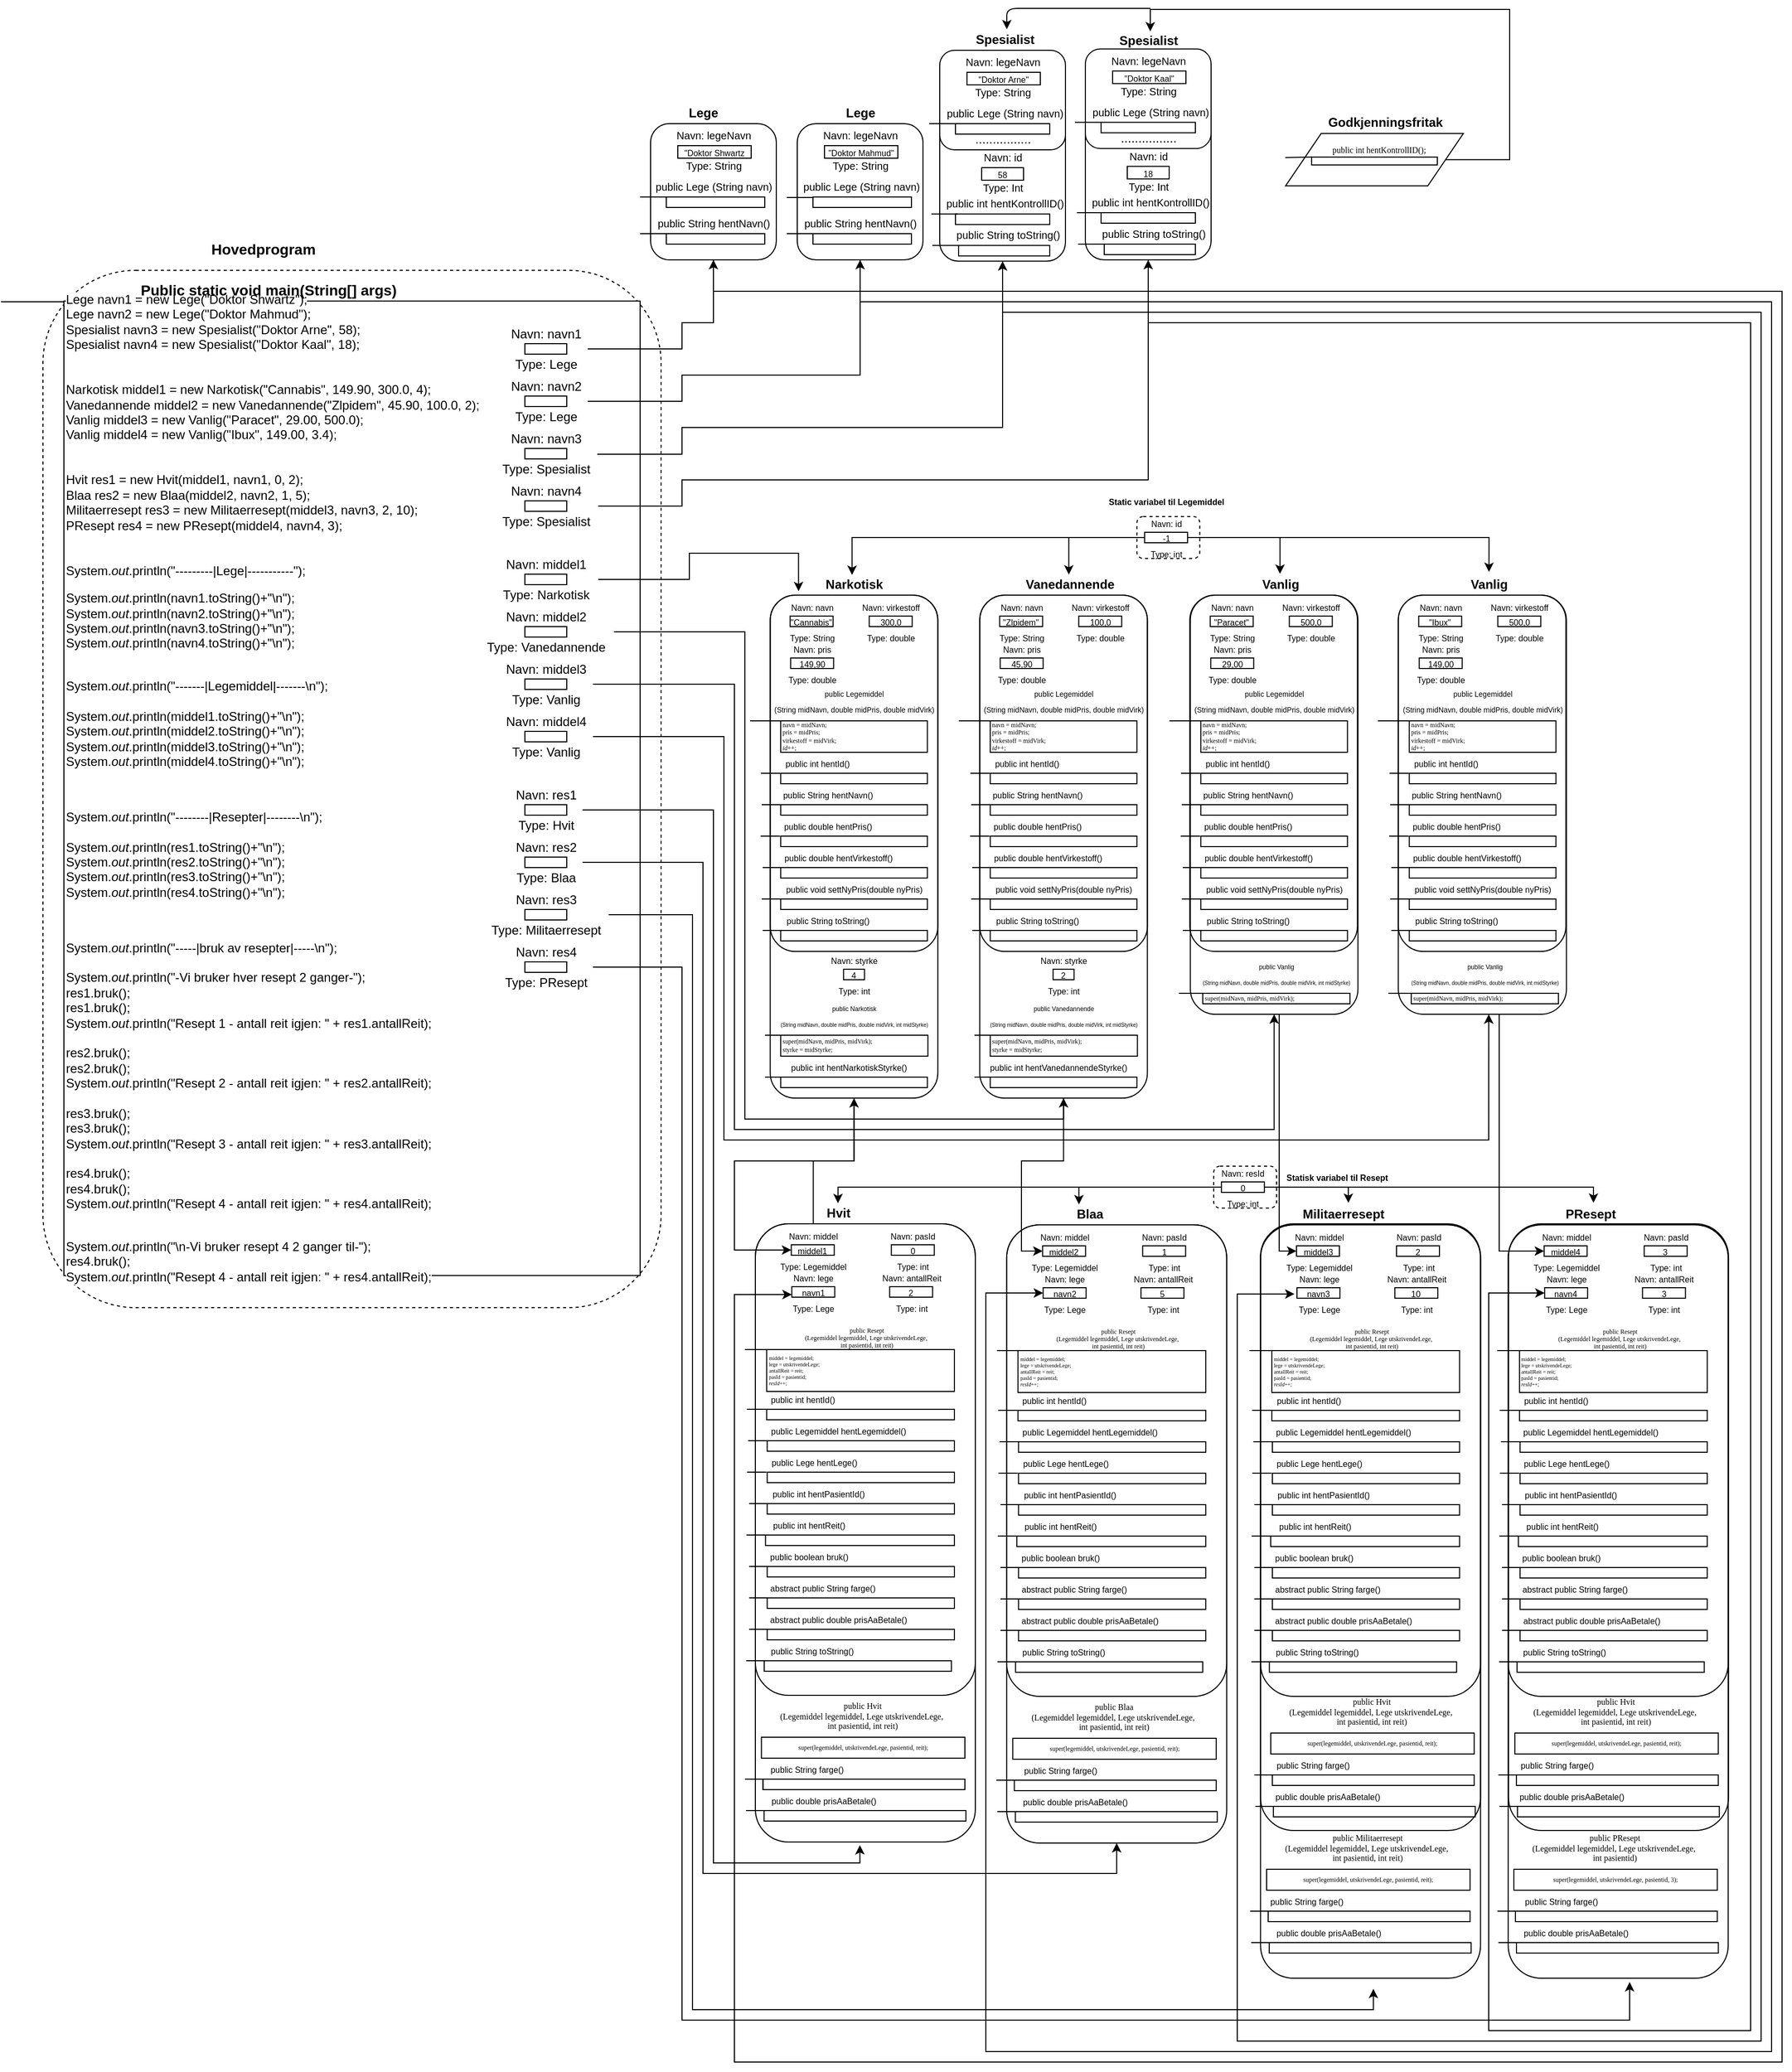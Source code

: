 <mxfile version="12.6.8" type="device"><diagram id="C5RBs43oDa-KdzZeNtuy" name="Page-1"><mxGraphModel dx="2371" dy="2246" grid="1" gridSize="10" guides="1" tooltips="1" connect="1" arrows="1" fold="1" page="1" pageScale="1" pageWidth="827" pageHeight="1169" math="0" shadow="0"><root><mxCell id="WIyWlLk6GJQsqaUBKTNV-0"/><mxCell id="WIyWlLk6GJQsqaUBKTNV-1" parent="WIyWlLk6GJQsqaUBKTNV-0"/><mxCell id="cYTkc4mQqUk9XpAkLRct-720" value="" style="rounded=1;whiteSpace=wrap;html=1;fillColor=none;" vertex="1" parent="WIyWlLk6GJQsqaUBKTNV-1"><mxGeometry x="1558.9" y="1000" width="210" height="579" as="geometry"/></mxCell><mxCell id="cYTkc4mQqUk9XpAkLRct-721" value="" style="rounded=1;whiteSpace=wrap;html=1;fillColor=none;" vertex="1" parent="WIyWlLk6GJQsqaUBKTNV-1"><mxGeometry x="1322.2" y="1000" width="210" height="579" as="geometry"/></mxCell><mxCell id="cYTkc4mQqUk9XpAkLRct-467" value="" style="rounded=1;whiteSpace=wrap;html=1;fillColor=none;" vertex="1" parent="WIyWlLk6GJQsqaUBKTNV-1"><mxGeometry x="840" y="1000" width="210" height="450" as="geometry"/></mxCell><mxCell id="cYTkc4mQqUk9XpAkLRct-397" value="" style="rounded=1;whiteSpace=wrap;html=1;fillColor=none;" vertex="1" parent="WIyWlLk6GJQsqaUBKTNV-1"><mxGeometry x="840" y="1000" width="210" height="590" as="geometry"/></mxCell><mxCell id="cYTkc4mQqUk9XpAkLRct-449" value="&lt;pre style=&quot;font-family: &amp;#34;consolas&amp;#34;&quot;&gt;&lt;br&gt;&lt;/pre&gt;" style="text;html=1;align=center;verticalAlign=middle;resizable=0;points=[];autosize=1;" vertex="1" parent="WIyWlLk6GJQsqaUBKTNV-1"><mxGeometry x="924.2" y="1089" width="20" height="40" as="geometry"/></mxCell><mxCell id="cYTkc4mQqUk9XpAkLRct-755" style="edgeStyle=orthogonalEdgeStyle;rounded=0;orthogonalLoop=1;jettySize=auto;html=1;entryX=0;entryY=0.5;entryDx=0;entryDy=0;" edge="1" parent="WIyWlLk6GJQsqaUBKTNV-1" source="cYTkc4mQqUk9XpAkLRct-379" target="cYTkc4mQqUk9XpAkLRct-633"><mxGeometry relative="1" as="geometry"><Array as="points"><mxPoint x="1550" y="1026"/></Array></mxGeometry></mxCell><mxCell id="cYTkc4mQqUk9XpAkLRct-379" value="" style="rounded=1;whiteSpace=wrap;html=1;fillColor=none;" vertex="1" parent="WIyWlLk6GJQsqaUBKTNV-1"><mxGeometry x="1453.7" y="400" width="160.5" height="400" as="geometry"/></mxCell><mxCell id="cYTkc4mQqUk9XpAkLRct-378" value="" style="rounded=1;whiteSpace=wrap;html=1;fillColor=none;" vertex="1" parent="WIyWlLk6GJQsqaUBKTNV-1"><mxGeometry x="1453.7" y="400" width="160" height="340" as="geometry"/></mxCell><mxCell id="cYTkc4mQqUk9XpAkLRct-331" value="&lt;font&gt;&lt;span style=&quot;font-size: 6px&quot;&gt;public Vanlig&lt;/span&gt;&lt;br&gt;&lt;font style=&quot;font-size: 5px&quot;&gt;(String midNavn, double midPris, double midVirk, int midStyrke)&lt;/font&gt;&lt;/font&gt;" style="text;html=1;align=center;verticalAlign=middle;resizable=0;points=[];autosize=1;" vertex="1" parent="WIyWlLk6GJQsqaUBKTNV-1"><mxGeometry x="1257.33" y="740" width="160" height="40" as="geometry"/></mxCell><mxCell id="cYTkc4mQqUk9XpAkLRct-754" style="edgeStyle=orthogonalEdgeStyle;rounded=0;orthogonalLoop=1;jettySize=auto;html=1;entryX=0;entryY=0.5;entryDx=0;entryDy=0;" edge="1" parent="WIyWlLk6GJQsqaUBKTNV-1" source="cYTkc4mQqUk9XpAkLRct-308" target="cYTkc4mQqUk9XpAkLRct-583"><mxGeometry relative="1" as="geometry"><Array as="points"><mxPoint x="1340" y="1026"/></Array></mxGeometry></mxCell><mxCell id="cYTkc4mQqUk9XpAkLRct-308" value="" style="rounded=1;whiteSpace=wrap;html=1;fillColor=none;" vertex="1" parent="WIyWlLk6GJQsqaUBKTNV-1"><mxGeometry x="1255.2" y="400" width="160" height="400" as="geometry"/></mxCell><mxCell id="cYTkc4mQqUk9XpAkLRct-230" value="&lt;font style=&quot;font-size: 8px&quot;&gt;Navn: styrke&lt;br&gt;&lt;br&gt;Type: int&lt;/font&gt;" style="text;html=1;align=center;verticalAlign=middle;resizable=0;points=[];autosize=1;" vertex="1" parent="WIyWlLk6GJQsqaUBKTNV-1"><mxGeometry x="903.7" y="737.04" width="60" height="50" as="geometry"/></mxCell><mxCell id="cYTkc4mQqUk9XpAkLRct-745" style="edgeStyle=orthogonalEdgeStyle;rounded=0;orthogonalLoop=1;jettySize=auto;html=1;entryX=0;entryY=0.5;entryDx=0;entryDy=0;" edge="1" parent="WIyWlLk6GJQsqaUBKTNV-1" source="cYTkc4mQqUk9XpAkLRct-228" target="cYTkc4mQqUk9XpAkLRct-401"><mxGeometry relative="1" as="geometry"><Array as="points"><mxPoint x="934" y="940"/><mxPoint x="820" y="940"/><mxPoint x="820" y="1025"/></Array></mxGeometry></mxCell><mxCell id="cYTkc4mQqUk9XpAkLRct-228" value="" style="rounded=1;whiteSpace=wrap;html=1;fillColor=none;" vertex="1" parent="WIyWlLk6GJQsqaUBKTNV-1"><mxGeometry x="854.2" y="400" width="160" height="480" as="geometry"/></mxCell><mxCell id="cYTkc4mQqUk9XpAkLRct-185" value="" style="rounded=1;whiteSpace=wrap;html=1;fillColor=none;" vertex="1" parent="WIyWlLk6GJQsqaUBKTNV-1"><mxGeometry x="854.2" y="400" width="160" height="340" as="geometry"/></mxCell><mxCell id="cYTkc4mQqUk9XpAkLRct-190" value="&lt;font style=&quot;font-size: 8px&quot;&gt;Navn: navn&lt;br&gt;&lt;br&gt;Type: String&lt;br&gt;&lt;/font&gt;" style="text;html=1;align=center;verticalAlign=middle;resizable=0;points=[];autosize=1;" vertex="1" parent="WIyWlLk6GJQsqaUBKTNV-1"><mxGeometry x="864.2" y="400" width="60" height="50" as="geometry"/></mxCell><mxCell id="cYTkc4mQqUk9XpAkLRct-204" value="" style="rounded=1;whiteSpace=wrap;html=1;fillColor=none;dashed=1;" vertex="1" parent="WIyWlLk6GJQsqaUBKTNV-1"><mxGeometry x="1204.2" y="325" width="60" height="40" as="geometry"/></mxCell><mxCell id="cYTkc4mQqUk9XpAkLRct-207" value="&lt;font style=&quot;font-size: 8px&quot;&gt;Navn: id&lt;br&gt;&lt;br&gt;Type: int&lt;/font&gt;" style="text;html=1;align=center;verticalAlign=middle;resizable=0;points=[];autosize=1;dashed=1;" vertex="1" parent="WIyWlLk6GJQsqaUBKTNV-1"><mxGeometry x="1207.08" y="320" width="50" height="50" as="geometry"/></mxCell><mxCell id="cYTkc4mQqUk9XpAkLRct-200" value="&lt;font style=&quot;font-size: 8px&quot;&gt;Navn: virkestoff&lt;br&gt;&lt;br&gt;Type: double&lt;/font&gt;" style="text;html=1;align=center;verticalAlign=middle;resizable=0;points=[];autosize=1;" vertex="1" parent="WIyWlLk6GJQsqaUBKTNV-1"><mxGeometry x="934.2" y="400" width="70" height="50" as="geometry"/></mxCell><mxCell id="cYTkc4mQqUk9XpAkLRct-193" value="&lt;font style=&quot;font-size: 8px&quot;&gt;Navn: pris&lt;br&gt;&lt;br&gt;Type: double&lt;/font&gt;" style="text;html=1;align=center;verticalAlign=middle;resizable=0;points=[];autosize=1;" vertex="1" parent="WIyWlLk6GJQsqaUBKTNV-1"><mxGeometry x="864.2" y="440" width="60" height="50" as="geometry"/></mxCell><mxCell id="cYTkc4mQqUk9XpAkLRct-752" style="edgeStyle=orthogonalEdgeStyle;rounded=0;orthogonalLoop=1;jettySize=auto;html=1;entryX=0;entryY=0.5;entryDx=0;entryDy=0;" edge="1" parent="WIyWlLk6GJQsqaUBKTNV-1" source="cYTkc4mQqUk9XpAkLRct-73" target="cYTkc4mQqUk9XpAkLRct-634"><mxGeometry relative="1" as="geometry"><mxPoint x="1540" y="1070" as="targetPoint"/><Array as="points"><mxPoint x="1215" y="140"/><mxPoint x="1790" y="140"/><mxPoint x="1790" y="1770"/><mxPoint x="1540" y="1770"/><mxPoint x="1540" y="1066"/></Array></mxGeometry></mxCell><mxCell id="cYTkc4mQqUk9XpAkLRct-73" value="" style="rounded=1;whiteSpace=wrap;html=1;" vertex="1" parent="WIyWlLk6GJQsqaUBKTNV-1"><mxGeometry x="1155" y="-120" width="120" height="200" as="geometry"/></mxCell><mxCell id="cYTkc4mQqUk9XpAkLRct-74" value="&lt;b&gt;Spesialist&lt;/b&gt;" style="text;html=1;align=center;verticalAlign=middle;resizable=0;points=[];autosize=1;" vertex="1" parent="WIyWlLk6GJQsqaUBKTNV-1"><mxGeometry x="1180" y="-102" width="70" height="20" as="geometry"/></mxCell><mxCell id="cYTkc4mQqUk9XpAkLRct-75" value="&lt;b&gt;Spesialist&lt;/b&gt;" style="text;html=1;align=center;verticalAlign=middle;resizable=0;points=[];autosize=1;" vertex="1" parent="WIyWlLk6GJQsqaUBKTNV-1"><mxGeometry x="1180" y="-138.75" width="70" height="20" as="geometry"/></mxCell><mxCell id="cYTkc4mQqUk9XpAkLRct-76" value="" style="rounded=1;whiteSpace=wrap;html=1;" vertex="1" parent="WIyWlLk6GJQsqaUBKTNV-1"><mxGeometry x="1155" y="-121.25" width="120" height="95" as="geometry"/></mxCell><mxCell id="cYTkc4mQqUk9XpAkLRct-77" value="&lt;font style=&quot;font-size: 10px&quot;&gt;Navn: legeNavn&lt;br&gt;&lt;br&gt;Type: String&lt;/font&gt;" style="text;html=1;align=center;verticalAlign=middle;resizable=0;points=[];autosize=1;" vertex="1" parent="WIyWlLk6GJQsqaUBKTNV-1"><mxGeometry x="1170" y="-121.25" width="90" height="50" as="geometry"/></mxCell><mxCell id="cYTkc4mQqUk9XpAkLRct-78" value="&lt;span style=&quot;font-size: 8px ; text-align: left&quot;&gt;&quot;Doktor Kaal&quot;&lt;/span&gt;" style="rounded=0;whiteSpace=wrap;html=1;fillColor=none;" vertex="1" parent="WIyWlLk6GJQsqaUBKTNV-1"><mxGeometry x="1181" y="-100.25" width="70" height="12" as="geometry"/></mxCell><mxCell id="cYTkc4mQqUk9XpAkLRct-79" value="................" style="text;html=1;align=center;verticalAlign=middle;resizable=0;points=[];autosize=1;" vertex="1" parent="WIyWlLk6GJQsqaUBKTNV-1"><mxGeometry x="1180" y="-46.25" width="70" height="20" as="geometry"/></mxCell><mxCell id="cYTkc4mQqUk9XpAkLRct-80" value="" style="rounded=0;whiteSpace=wrap;html=1;fillColor=none;" vertex="1" parent="WIyWlLk6GJQsqaUBKTNV-1"><mxGeometry x="1170" y="-51.25" width="90" height="10" as="geometry"/></mxCell><mxCell id="cYTkc4mQqUk9XpAkLRct-81" value="" style="rounded=0;whiteSpace=wrap;html=1;fillColor=none;" vertex="1" parent="WIyWlLk6GJQsqaUBKTNV-1"><mxGeometry x="1170" y="35" width="90" height="10" as="geometry"/></mxCell><mxCell id="cYTkc4mQqUk9XpAkLRct-82" value="&lt;font style=&quot;font-size: 10px&quot;&gt;public String toString()&lt;/font&gt;" style="text;html=1;align=center;verticalAlign=middle;resizable=0;points=[];autosize=1;" vertex="1" parent="WIyWlLk6GJQsqaUBKTNV-1"><mxGeometry x="1165" y="45" width="110" height="20" as="geometry"/></mxCell><mxCell id="cYTkc4mQqUk9XpAkLRct-83" value="" style="rounded=0;whiteSpace=wrap;html=1;fillColor=none;" vertex="1" parent="WIyWlLk6GJQsqaUBKTNV-1"><mxGeometry x="1173" y="65" width="87" height="10" as="geometry"/></mxCell><mxCell id="cYTkc4mQqUk9XpAkLRct-84" value="&lt;font style=&quot;font-size: 10px&quot;&gt;public Lege (String navn)&lt;/font&gt;" style="text;html=1;align=center;verticalAlign=middle;resizable=0;points=[];autosize=1;" vertex="1" parent="WIyWlLk6GJQsqaUBKTNV-1"><mxGeometry x="1152" y="-71.25" width="130" height="20" as="geometry"/></mxCell><mxCell id="cYTkc4mQqUk9XpAkLRct-85" value="&lt;font style=&quot;font-size: 10px&quot;&gt;public int hentKontrollID()&lt;/font&gt;" style="text;html=1;align=center;verticalAlign=middle;resizable=0;points=[];autosize=1;" vertex="1" parent="WIyWlLk6GJQsqaUBKTNV-1"><mxGeometry x="1152" y="15" width="130" height="20" as="geometry"/></mxCell><mxCell id="9gjm3rsBENHSxrPoE5Lw-1" value="" style="rounded=1;whiteSpace=wrap;html=1;dashed=1;fillColor=none;" parent="WIyWlLk6GJQsqaUBKTNV-1" vertex="1"><mxGeometry x="160" y="90" width="590" height="990" as="geometry"/></mxCell><mxCell id="9gjm3rsBENHSxrPoE5Lw-9" value="Navn: navn1&lt;br&gt;&lt;br&gt;Type: Lege" style="text;html=1;align=center;verticalAlign=middle;resizable=0;points=[];autosize=1;" parent="WIyWlLk6GJQsqaUBKTNV-1" vertex="1"><mxGeometry x="600" y="140" width="80" height="50" as="geometry"/></mxCell><mxCell id="9gjm3rsBENHSxrPoE5Lw-0" value="&lt;pre&gt;&lt;span style=&quot;background-color: rgb(255 , 255 , 255)&quot;&gt;&lt;font face=&quot;Helvetica&quot;&gt;Lege navn1 = new Lege(&quot;Doktor Shwartz&quot;);&lt;br&gt;Lege navn2 = new Lege(&quot;Doktor Mahmud&quot;);&lt;br&gt;Spesialist navn3 = new Spesialist(&quot;Doktor Arne&quot;, 58);&lt;br&gt;Spesialist navn4 = new Spesialist(&quot;Doktor Kaal&quot;, 18);&lt;br&gt;&lt;br&gt;&lt;br&gt;Narkotisk middel1 = new Narkotisk(&quot;Cannabis&quot;, 149.90, 300.0, 4);&lt;br&gt;Vanedannende middel2 = new Vanedannende(&quot;Zlpidem&quot;, 45.90, 100.0, 2);&lt;br&gt;Vanlig middel3 = new Vanlig(&quot;Paracet&quot;, 29.00, 500.0);&lt;br&gt;Vanlig middel4 = new Vanlig(&quot;Ibux&quot;, 149.00, 3.4);&lt;br&gt;&lt;br&gt;&lt;br&gt;Hvit res1 = new Hvit(middel1, navn1, 0, 2);&lt;br&gt;Blaa res2 = new Blaa(middel2, navn2, 1, 5);&lt;br&gt;Militaerresept res3 = new Militaerresept(middel3, navn3, 2, 10);&lt;br&gt;PResept res4 = new PResept(middel4, navn4, 3);&lt;br&gt;&lt;br&gt;&lt;br&gt;System.&lt;span style=&quot;font-style: italic&quot;&gt;out&lt;/span&gt;.println(&quot;---------|Lege|-----------&quot;);&lt;br&gt;&lt;/font&gt;&lt;/span&gt;&lt;/pre&gt;&lt;pre&gt;&lt;span style=&quot;background-color: rgb(255 , 255 , 255)&quot;&gt;&lt;font face=&quot;Helvetica&quot;&gt;System.&lt;span style=&quot;font-style: italic&quot;&gt;out&lt;/span&gt;.println(navn1.toString()+&quot;\n&quot;);&lt;br&gt;System.&lt;span style=&quot;font-style: italic&quot;&gt;out&lt;/span&gt;.println(navn2.toString()+&quot;\n&quot;);&lt;br&gt;System.&lt;span style=&quot;font-style: italic&quot;&gt;out&lt;/span&gt;.println(navn3.toString()+&quot;\n&quot;);&lt;br&gt;System.&lt;span style=&quot;font-style: italic&quot;&gt;out&lt;/span&gt;.println(navn4.toString()+&quot;\n&quot;);&lt;/font&gt;&lt;/span&gt;&lt;/pre&gt;&lt;pre&gt;&lt;span style=&quot;background-color: rgb(255 , 255 , 255)&quot;&gt;&lt;font face=&quot;Helvetica&quot;&gt;&lt;br&gt;System.&lt;span style=&quot;font-style: italic&quot;&gt;out&lt;/span&gt;.println(&quot;-------|Legemiddel|-------\n&quot;);&lt;br&gt;&lt;br&gt;System.&lt;span style=&quot;font-style: italic&quot;&gt;out&lt;/span&gt;.println(middel1.toString()+&quot;\n&quot;);&lt;br&gt;System.&lt;span style=&quot;font-style: italic&quot;&gt;out&lt;/span&gt;.println(middel2.toString()+&quot;\n&quot;);&lt;br&gt;System.&lt;span style=&quot;font-style: italic&quot;&gt;out&lt;/span&gt;.println(middel3.toString()+&quot;\n&quot;);&lt;br&gt;System.&lt;span style=&quot;font-style: italic&quot;&gt;out&lt;/span&gt;.println(middel4.toString()+&quot;\n&quot;);&lt;/font&gt;&lt;/span&gt;&lt;/pre&gt;&lt;pre&gt;&lt;span style=&quot;background-color: rgb(255 , 255 , 255)&quot;&gt;&lt;font face=&quot;Helvetica&quot;&gt;&lt;br&gt;&lt;/font&gt;&lt;/span&gt;&lt;/pre&gt;&lt;pre&gt;&lt;span style=&quot;background-color: rgb(255 , 255 , 255)&quot;&gt;&lt;font face=&quot;Helvetica&quot;&gt;System.&lt;span style=&quot;font-style: italic&quot;&gt;out&lt;/span&gt;.println(&quot;--------|Resepter|--------\n&quot;);&lt;br&gt;&lt;br&gt;System.&lt;span style=&quot;font-style: italic&quot;&gt;out&lt;/span&gt;.println(res1.toString()+&quot;\n&quot;);&lt;br&gt;System.&lt;span style=&quot;font-style: italic&quot;&gt;out&lt;/span&gt;.println(res2.toString()+&quot;\n&quot;);&lt;br&gt;System.&lt;span style=&quot;font-style: italic&quot;&gt;out&lt;/span&gt;.println(res3.toString()+&quot;\n&quot;);&lt;br&gt;System.&lt;span style=&quot;font-style: italic&quot;&gt;out&lt;/span&gt;.println(res4.toString()+&quot;\n&quot;);&lt;/font&gt;&lt;/span&gt;&lt;/pre&gt;&lt;pre&gt;&lt;span style=&quot;background-color: rgb(255 , 255 , 255)&quot;&gt;&lt;font face=&quot;Helvetica&quot;&gt;&lt;br&gt;&lt;/font&gt;&lt;/span&gt;&lt;/pre&gt;&lt;pre&gt;&lt;span style=&quot;background-color: rgb(255 , 255 , 255)&quot;&gt;&lt;font face=&quot;Helvetica&quot;&gt;System.&lt;span style=&quot;font-style: italic&quot;&gt;out&lt;/span&gt;.println(&quot;-----|bruk av resepter|-----\n&quot;);&lt;br&gt;&lt;br&gt;System.&lt;span style=&quot;font-style: italic&quot;&gt;out&lt;/span&gt;.println(&quot;-Vi bruker hver resept 2 ganger-&quot;);&lt;br&gt;res1.bruk();&lt;br&gt;res1.bruk();&lt;br&gt;System.&lt;span style=&quot;font-style: italic&quot;&gt;out&lt;/span&gt;.println(&quot;Resept 1 - antall reit igjen: &quot; + res1.antallReit);&lt;br&gt;&lt;br&gt;res2.bruk();&lt;br&gt;res2.bruk();&lt;br&gt;System.&lt;span style=&quot;font-style: italic&quot;&gt;out&lt;/span&gt;.println(&quot;Resept 2 - antall reit igjen: &quot; + res2.antallReit);&lt;br&gt;&lt;br&gt;res3.bruk();&lt;br&gt;res3.bruk();&lt;br&gt;System.&lt;span style=&quot;font-style: italic&quot;&gt;out&lt;/span&gt;.println(&quot;Resept 3 - antall reit igjen: &quot; + res3.antallReit);&lt;br&gt;&lt;br&gt;res4.bruk();&lt;br&gt;res4.bruk();&lt;br&gt;System.&lt;span style=&quot;font-style: italic&quot;&gt;out&lt;/span&gt;.println(&quot;Resept 4 - antall reit igjen: &quot; + res4.antallReit);&lt;/font&gt;&lt;/span&gt;&lt;/pre&gt;&lt;pre&gt;&lt;span style=&quot;background-color: rgb(255 , 255 , 255)&quot;&gt;&lt;font face=&quot;Helvetica&quot;&gt;&lt;br&gt;System.&lt;span style=&quot;font-style: italic&quot;&gt;out&lt;/span&gt;.println(&quot;\n-Vi bruker resept 4 2 ganger til-&quot;);&lt;br&gt;res4.bruk();&lt;br&gt;System.&lt;span style=&quot;font-style: italic&quot;&gt;out&lt;/span&gt;.println(&quot;Resept 4 - antall reit igjen: &quot; + res4.antallReit);&lt;/font&gt;&lt;/span&gt;&lt;/pre&gt;" style="rounded=0;whiteSpace=wrap;html=1;align=left;" parent="WIyWlLk6GJQsqaUBKTNV-1" vertex="1"><mxGeometry x="180" y="119.33" width="550" height="930" as="geometry"/></mxCell><mxCell id="9gjm3rsBENHSxrPoE5Lw-3" value="" style="endArrow=none;html=1;" parent="WIyWlLk6GJQsqaUBKTNV-1" edge="1"><mxGeometry width="50" height="50" relative="1" as="geometry"><mxPoint x="120" y="120" as="sourcePoint"/><mxPoint x="180" y="120" as="targetPoint"/></mxGeometry></mxCell><mxCell id="9gjm3rsBENHSxrPoE5Lw-5" value="&lt;b&gt;&lt;font style=&quot;font-size: 14px&quot;&gt;Public static void main(String[] args)&lt;/font&gt;&lt;/b&gt;" style="text;html=1;align=center;verticalAlign=middle;resizable=0;points=[];autosize=1;" parent="WIyWlLk6GJQsqaUBKTNV-1" vertex="1"><mxGeometry x="245" y="99.33" width="260" height="20" as="geometry"/></mxCell><mxCell id="9gjm3rsBENHSxrPoE5Lw-6" value="&lt;font style=&quot;font-size: 14px&quot;&gt;&lt;b&gt;Hovedprogram&lt;/b&gt;&lt;/font&gt;" style="text;html=1;align=center;verticalAlign=middle;resizable=0;points=[];autosize=1;" parent="WIyWlLk6GJQsqaUBKTNV-1" vertex="1"><mxGeometry x="310" y="60" width="120" height="20" as="geometry"/></mxCell><mxCell id="9gjm3rsBENHSxrPoE5Lw-7" value="" style="rounded=0;whiteSpace=wrap;html=1;fillColor=none;" parent="WIyWlLk6GJQsqaUBKTNV-1" vertex="1"><mxGeometry x="620" y="160" width="40" height="10" as="geometry"/></mxCell><mxCell id="cYTkc4mQqUk9XpAkLRct-0" style="edgeStyle=orthogonalEdgeStyle;rounded=0;orthogonalLoop=1;jettySize=auto;html=1;entryX=0.5;entryY=1;entryDx=0;entryDy=0;" edge="1" parent="WIyWlLk6GJQsqaUBKTNV-1" source="9gjm3rsBENHSxrPoE5Lw-8" target="cYTkc4mQqUk9XpAkLRct-36"><mxGeometry relative="1" as="geometry"><mxPoint x="780" y="140" as="targetPoint"/><Array as="points"><mxPoint x="770" y="165"/><mxPoint x="770" y="140"/><mxPoint x="800" y="140"/></Array></mxGeometry></mxCell><mxCell id="9gjm3rsBENHSxrPoE5Lw-8" value="Navn: navn1&lt;br&gt;&lt;br&gt;Type: Lege" style="text;html=1;align=center;verticalAlign=middle;resizable=0;points=[];autosize=1;" parent="WIyWlLk6GJQsqaUBKTNV-1" vertex="1"><mxGeometry x="600" y="140" width="80" height="50" as="geometry"/></mxCell><mxCell id="9gjm3rsBENHSxrPoE5Lw-12" value="" style="rounded=0;whiteSpace=wrap;html=1;fillColor=none;" parent="WIyWlLk6GJQsqaUBKTNV-1" vertex="1"><mxGeometry x="620" y="210" width="40" height="10" as="geometry"/></mxCell><mxCell id="cYTkc4mQqUk9XpAkLRct-1" style="edgeStyle=orthogonalEdgeStyle;rounded=0;orthogonalLoop=1;jettySize=auto;html=1;entryX=0.5;entryY=1;entryDx=0;entryDy=0;" edge="1" parent="WIyWlLk6GJQsqaUBKTNV-1" source="9gjm3rsBENHSxrPoE5Lw-13" target="cYTkc4mQqUk9XpAkLRct-10"><mxGeometry relative="1" as="geometry"><mxPoint x="830" y="190" as="targetPoint"/><Array as="points"><mxPoint x="770" y="215"/><mxPoint x="770" y="190"/><mxPoint x="940" y="190"/></Array></mxGeometry></mxCell><mxCell id="9gjm3rsBENHSxrPoE5Lw-13" value="Navn: navn2&lt;br&gt;&lt;br&gt;Type: Lege" style="text;html=1;align=center;verticalAlign=middle;resizable=0;points=[];autosize=1;" parent="WIyWlLk6GJQsqaUBKTNV-1" vertex="1"><mxGeometry x="600" y="190" width="80" height="50" as="geometry"/></mxCell><mxCell id="9gjm3rsBENHSxrPoE5Lw-42" value="" style="rounded=0;whiteSpace=wrap;html=1;fillColor=none;" parent="WIyWlLk6GJQsqaUBKTNV-1" vertex="1"><mxGeometry x="620" y="260" width="40" height="10" as="geometry"/></mxCell><mxCell id="cYTkc4mQqUk9XpAkLRct-4" style="edgeStyle=orthogonalEdgeStyle;rounded=0;orthogonalLoop=1;jettySize=auto;html=1;exitX=0.991;exitY=0.509;exitDx=0;exitDy=0;exitPerimeter=0;entryX=0.5;entryY=1;entryDx=0;entryDy=0;" edge="1" parent="WIyWlLk6GJQsqaUBKTNV-1" source="9gjm3rsBENHSxrPoE5Lw-43" target="cYTkc4mQqUk9XpAkLRct-118"><mxGeometry relative="1" as="geometry"><mxPoint x="880" y="240" as="targetPoint"/><mxPoint x="710" y="265" as="sourcePoint"/><Array as="points"><mxPoint x="770" y="265"/><mxPoint x="770" y="240"/><mxPoint x="1076" y="240"/></Array></mxGeometry></mxCell><mxCell id="9gjm3rsBENHSxrPoE5Lw-43" value="Navn: navn3&lt;br&gt;&lt;br&gt;Type: Spesialist" style="text;html=1;align=center;verticalAlign=middle;resizable=0;points=[];autosize=1;" parent="WIyWlLk6GJQsqaUBKTNV-1" vertex="1"><mxGeometry x="590" y="240" width="100" height="50" as="geometry"/></mxCell><mxCell id="9gjm3rsBENHSxrPoE5Lw-44" value="" style="rounded=0;whiteSpace=wrap;html=1;fillColor=none;" parent="WIyWlLk6GJQsqaUBKTNV-1" vertex="1"><mxGeometry x="620" y="310" width="40" height="10" as="geometry"/></mxCell><mxCell id="cYTkc4mQqUk9XpAkLRct-728" style="edgeStyle=orthogonalEdgeStyle;rounded=0;orthogonalLoop=1;jettySize=auto;html=1;entryX=0.5;entryY=1;entryDx=0;entryDy=0;" edge="1" parent="WIyWlLk6GJQsqaUBKTNV-1" source="9gjm3rsBENHSxrPoE5Lw-45" target="cYTkc4mQqUk9XpAkLRct-73"><mxGeometry relative="1" as="geometry"><mxPoint x="1170" y="290" as="targetPoint"/><Array as="points"><mxPoint x="770" y="315"/><mxPoint x="770" y="290"/><mxPoint x="1215" y="290"/></Array></mxGeometry></mxCell><mxCell id="9gjm3rsBENHSxrPoE5Lw-45" value="Navn: navn4&lt;br&gt;&lt;br&gt;Type: Spesialist" style="text;html=1;align=center;verticalAlign=middle;resizable=0;points=[];autosize=1;" parent="WIyWlLk6GJQsqaUBKTNV-1" vertex="1"><mxGeometry x="590" y="290" width="100" height="50" as="geometry"/></mxCell><mxCell id="9gjm3rsBENHSxrPoE5Lw-46" value="" style="rounded=0;whiteSpace=wrap;html=1;fillColor=none;" parent="WIyWlLk6GJQsqaUBKTNV-1" vertex="1"><mxGeometry x="620" y="380" width="40" height="10" as="geometry"/></mxCell><mxCell id="cYTkc4mQqUk9XpAkLRct-393" style="edgeStyle=orthogonalEdgeStyle;rounded=0;orthogonalLoop=1;jettySize=auto;html=1;entryX=0.284;entryY=-0.074;entryDx=0;entryDy=0;entryPerimeter=0;" edge="1" parent="WIyWlLk6GJQsqaUBKTNV-1" source="9gjm3rsBENHSxrPoE5Lw-47" target="cYTkc4mQqUk9XpAkLRct-190"><mxGeometry relative="1" as="geometry"><Array as="points"><mxPoint x="777" y="385"/><mxPoint x="777" y="360"/><mxPoint x="881" y="360"/></Array></mxGeometry></mxCell><mxCell id="9gjm3rsBENHSxrPoE5Lw-47" value="Navn: middel1&lt;br&gt;&lt;br&gt;Type: Narkotisk" style="text;html=1;align=center;verticalAlign=middle;resizable=0;points=[];autosize=1;" parent="WIyWlLk6GJQsqaUBKTNV-1" vertex="1"><mxGeometry x="590" y="360" width="100" height="50" as="geometry"/></mxCell><mxCell id="9gjm3rsBENHSxrPoE5Lw-48" value="" style="rounded=0;whiteSpace=wrap;html=1;fillColor=none;" parent="WIyWlLk6GJQsqaUBKTNV-1" vertex="1"><mxGeometry x="620" y="430" width="40" height="10" as="geometry"/></mxCell><mxCell id="cYTkc4mQqUk9XpAkLRct-392" style="edgeStyle=orthogonalEdgeStyle;rounded=0;orthogonalLoop=1;jettySize=auto;html=1;entryX=0.5;entryY=1;entryDx=0;entryDy=0;" edge="1" parent="WIyWlLk6GJQsqaUBKTNV-1" source="9gjm3rsBENHSxrPoE5Lw-49" target="cYTkc4mQqUk9XpAkLRct-265"><mxGeometry relative="1" as="geometry"><Array as="points"><mxPoint x="830" y="435"/><mxPoint x="830" y="900"/><mxPoint x="1134" y="900"/></Array></mxGeometry></mxCell><mxCell id="9gjm3rsBENHSxrPoE5Lw-49" value="Navn: middel2&lt;br&gt;&lt;br&gt;Type: Vanedannende" style="text;html=1;align=center;verticalAlign=middle;resizable=0;points=[];autosize=1;" parent="WIyWlLk6GJQsqaUBKTNV-1" vertex="1"><mxGeometry x="575" y="410" width="130" height="50" as="geometry"/></mxCell><mxCell id="9gjm3rsBENHSxrPoE5Lw-56" value="" style="rounded=0;whiteSpace=wrap;html=1;fillColor=none;" parent="WIyWlLk6GJQsqaUBKTNV-1" vertex="1"><mxGeometry x="620" y="480" width="40" height="10" as="geometry"/></mxCell><mxCell id="cYTkc4mQqUk9XpAkLRct-394" style="edgeStyle=orthogonalEdgeStyle;rounded=0;orthogonalLoop=1;jettySize=auto;html=1;entryX=0.5;entryY=1;entryDx=0;entryDy=0;" edge="1" parent="WIyWlLk6GJQsqaUBKTNV-1" source="9gjm3rsBENHSxrPoE5Lw-57" target="cYTkc4mQqUk9XpAkLRct-308"><mxGeometry relative="1" as="geometry"><Array as="points"><mxPoint x="820" y="485"/><mxPoint x="820" y="910"/><mxPoint x="1335" y="910"/></Array></mxGeometry></mxCell><mxCell id="9gjm3rsBENHSxrPoE5Lw-57" value="Navn: middel3&lt;br&gt;&lt;br&gt;Type: Vanlig" style="text;html=1;align=center;verticalAlign=middle;resizable=0;points=[];autosize=1;" parent="WIyWlLk6GJQsqaUBKTNV-1" vertex="1"><mxGeometry x="595" y="460" width="90" height="50" as="geometry"/></mxCell><mxCell id="9gjm3rsBENHSxrPoE5Lw-58" value="" style="rounded=0;whiteSpace=wrap;html=1;fillColor=none;" parent="WIyWlLk6GJQsqaUBKTNV-1" vertex="1"><mxGeometry x="620" y="530" width="40" height="10" as="geometry"/></mxCell><mxCell id="cYTkc4mQqUk9XpAkLRct-395" style="edgeStyle=orthogonalEdgeStyle;rounded=0;orthogonalLoop=1;jettySize=auto;html=1;entryX=0.538;entryY=1;entryDx=0;entryDy=0;entryPerimeter=0;" edge="1" parent="WIyWlLk6GJQsqaUBKTNV-1" source="9gjm3rsBENHSxrPoE5Lw-59" target="cYTkc4mQqUk9XpAkLRct-379"><mxGeometry relative="1" as="geometry"><Array as="points"><mxPoint x="810" y="535"/><mxPoint x="810" y="920"/><mxPoint x="1540" y="920"/></Array></mxGeometry></mxCell><mxCell id="9gjm3rsBENHSxrPoE5Lw-59" value="Navn: middel4&lt;br&gt;&lt;br&gt;Type: Vanlig" style="text;html=1;align=center;verticalAlign=middle;resizable=0;points=[];autosize=1;" parent="WIyWlLk6GJQsqaUBKTNV-1" vertex="1"><mxGeometry x="595" y="510" width="90" height="50" as="geometry"/></mxCell><mxCell id="9gjm3rsBENHSxrPoE5Lw-60" value="" style="rounded=0;whiteSpace=wrap;html=1;fillColor=none;" parent="WIyWlLk6GJQsqaUBKTNV-1" vertex="1"><mxGeometry x="620" y="600" width="40" height="10" as="geometry"/></mxCell><mxCell id="cYTkc4mQqUk9XpAkLRct-690" style="edgeStyle=orthogonalEdgeStyle;rounded=0;orthogonalLoop=1;jettySize=auto;html=1;entryX=0.475;entryY=1.005;entryDx=0;entryDy=0;entryPerimeter=0;" edge="1" parent="WIyWlLk6GJQsqaUBKTNV-1" source="9gjm3rsBENHSxrPoE5Lw-61" target="cYTkc4mQqUk9XpAkLRct-397"><mxGeometry relative="1" as="geometry"><Array as="points"><mxPoint x="800" y="605"/><mxPoint x="800" y="1610"/><mxPoint x="940" y="1610"/></Array></mxGeometry></mxCell><mxCell id="9gjm3rsBENHSxrPoE5Lw-61" value="Navn: res1&lt;br&gt;&lt;br&gt;Type: Hvit" style="text;html=1;align=center;verticalAlign=middle;resizable=0;points=[];autosize=1;" parent="WIyWlLk6GJQsqaUBKTNV-1" vertex="1"><mxGeometry x="605" y="580" width="70" height="50" as="geometry"/></mxCell><mxCell id="9gjm3rsBENHSxrPoE5Lw-62" value="" style="rounded=0;whiteSpace=wrap;html=1;fillColor=none;" parent="WIyWlLk6GJQsqaUBKTNV-1" vertex="1"><mxGeometry x="620" y="650" width="40" height="10" as="geometry"/></mxCell><mxCell id="cYTkc4mQqUk9XpAkLRct-691" style="edgeStyle=orthogonalEdgeStyle;rounded=0;orthogonalLoop=1;jettySize=auto;html=1;entryX=0.5;entryY=1;entryDx=0;entryDy=0;" edge="1" parent="WIyWlLk6GJQsqaUBKTNV-1" source="9gjm3rsBENHSxrPoE5Lw-63" target="cYTkc4mQqUk9XpAkLRct-478"><mxGeometry relative="1" as="geometry"><Array as="points"><mxPoint x="790" y="655"/><mxPoint x="790" y="1620"/><mxPoint x="1185" y="1620"/></Array></mxGeometry></mxCell><mxCell id="9gjm3rsBENHSxrPoE5Lw-63" value="Navn: res2&lt;br&gt;&lt;br&gt;Type: Blaa" style="text;html=1;align=center;verticalAlign=middle;resizable=0;points=[];autosize=1;" parent="WIyWlLk6GJQsqaUBKTNV-1" vertex="1"><mxGeometry x="605" y="630" width="70" height="50" as="geometry"/></mxCell><mxCell id="9gjm3rsBENHSxrPoE5Lw-64" value="" style="rounded=0;whiteSpace=wrap;html=1;fillColor=none;" parent="WIyWlLk6GJQsqaUBKTNV-1" vertex="1"><mxGeometry x="620" y="700" width="40" height="10" as="geometry"/></mxCell><mxCell id="cYTkc4mQqUk9XpAkLRct-722" style="edgeStyle=orthogonalEdgeStyle;rounded=0;orthogonalLoop=1;jettySize=auto;html=1;entryX=0.513;entryY=1.014;entryDx=0;entryDy=0;entryPerimeter=0;" edge="1" parent="WIyWlLk6GJQsqaUBKTNV-1" source="9gjm3rsBENHSxrPoE5Lw-65" target="cYTkc4mQqUk9XpAkLRct-578"><mxGeometry relative="1" as="geometry"><Array as="points"><mxPoint x="780" y="705"/><mxPoint x="780" y="1750"/><mxPoint x="1430" y="1750"/></Array></mxGeometry></mxCell><mxCell id="9gjm3rsBENHSxrPoE5Lw-65" value="Navn: res3&lt;br&gt;&lt;br&gt;Type: Militaerresept" style="text;html=1;align=center;verticalAlign=middle;resizable=0;points=[];autosize=1;" parent="WIyWlLk6GJQsqaUBKTNV-1" vertex="1"><mxGeometry x="580" y="680" width="120" height="50" as="geometry"/></mxCell><mxCell id="9gjm3rsBENHSxrPoE5Lw-66" value="" style="rounded=0;whiteSpace=wrap;html=1;fillColor=none;" parent="WIyWlLk6GJQsqaUBKTNV-1" vertex="1"><mxGeometry x="620" y="750" width="40" height="10" as="geometry"/></mxCell><mxCell id="cYTkc4mQqUk9XpAkLRct-723" style="edgeStyle=orthogonalEdgeStyle;rounded=0;orthogonalLoop=1;jettySize=auto;html=1;entryX=0.552;entryY=1.005;entryDx=0;entryDy=0;entryPerimeter=0;" edge="1" parent="WIyWlLk6GJQsqaUBKTNV-1" source="9gjm3rsBENHSxrPoE5Lw-67" target="cYTkc4mQqUk9XpAkLRct-628"><mxGeometry relative="1" as="geometry"><Array as="points"><mxPoint x="770" y="755"/><mxPoint x="770" y="1760"/><mxPoint x="1675" y="1760"/></Array></mxGeometry></mxCell><mxCell id="9gjm3rsBENHSxrPoE5Lw-67" value="Navn: res4&lt;br&gt;&lt;br&gt;Type: PResept" style="text;html=1;align=center;verticalAlign=middle;resizable=0;points=[];autosize=1;" parent="WIyWlLk6GJQsqaUBKTNV-1" vertex="1"><mxGeometry x="595" y="730" width="90" height="50" as="geometry"/></mxCell><mxCell id="cYTkc4mQqUk9XpAkLRct-747" style="edgeStyle=orthogonalEdgeStyle;rounded=0;orthogonalLoop=1;jettySize=auto;html=1;entryX=0;entryY=0.5;entryDx=0;entryDy=0;" edge="1" parent="WIyWlLk6GJQsqaUBKTNV-1" source="cYTkc4mQqUk9XpAkLRct-10" target="cYTkc4mQqUk9XpAkLRct-484"><mxGeometry relative="1" as="geometry"><mxPoint x="1060" y="1070" as="targetPoint"/><Array as="points"><mxPoint x="940" y="120"/><mxPoint x="1810" y="120"/><mxPoint x="1810" y="1790"/><mxPoint x="1060" y="1790"/><mxPoint x="1060" y="1066"/></Array></mxGeometry></mxCell><mxCell id="cYTkc4mQqUk9XpAkLRct-10" value="" style="rounded=1;whiteSpace=wrap;html=1;" vertex="1" parent="WIyWlLk6GJQsqaUBKTNV-1"><mxGeometry x="880" y="-50" width="120" height="130" as="geometry"/></mxCell><mxCell id="cYTkc4mQqUk9XpAkLRct-13" value="&lt;b&gt;Lege&lt;/b&gt;" style="text;html=1;align=center;verticalAlign=middle;resizable=0;points=[];autosize=1;" vertex="1" parent="WIyWlLk6GJQsqaUBKTNV-1"><mxGeometry x="770" y="-70" width="40" height="20" as="geometry"/></mxCell><mxCell id="cYTkc4mQqUk9XpAkLRct-15" value="&lt;b&gt;Lege&lt;/b&gt;" style="text;html=1;align=center;verticalAlign=middle;resizable=0;points=[];autosize=1;" vertex="1" parent="WIyWlLk6GJQsqaUBKTNV-1"><mxGeometry x="920" y="-70" width="40" height="20" as="geometry"/></mxCell><mxCell id="cYTkc4mQqUk9XpAkLRct-20" value="&lt;font style=&quot;font-size: 10px&quot;&gt;Navn: legeNavn&lt;br&gt;&lt;br&gt;Type: String&lt;/font&gt;" style="text;html=1;align=center;verticalAlign=middle;resizable=0;points=[];autosize=1;" vertex="1" parent="WIyWlLk6GJQsqaUBKTNV-1"><mxGeometry x="895" y="-50" width="90" height="50" as="geometry"/></mxCell><mxCell id="cYTkc4mQqUk9XpAkLRct-21" value="&lt;span style=&quot;font-size: 8px ; text-align: left&quot;&gt;&quot;Doktor Mahmud&quot;&lt;/span&gt;" style="rounded=0;whiteSpace=wrap;html=1;fillColor=none;" vertex="1" parent="WIyWlLk6GJQsqaUBKTNV-1"><mxGeometry x="906" y="-29" width="70" height="12" as="geometry"/></mxCell><mxCell id="cYTkc4mQqUk9XpAkLRct-29" value="&lt;font style=&quot;font-size: 10px&quot;&gt;public Lege (String navn)&lt;/font&gt;" style="text;html=1;align=center;verticalAlign=middle;resizable=0;points=[];autosize=1;" vertex="1" parent="WIyWlLk6GJQsqaUBKTNV-1"><mxGeometry x="876" width="130" height="20" as="geometry"/></mxCell><mxCell id="cYTkc4mQqUk9XpAkLRct-30" value="&lt;font style=&quot;font-size: 10px&quot;&gt;public String hentNavn()&lt;/font&gt;" style="text;html=1;align=center;verticalAlign=middle;resizable=0;points=[];autosize=1;" vertex="1" parent="WIyWlLk6GJQsqaUBKTNV-1"><mxGeometry x="880" y="35" width="120" height="20" as="geometry"/></mxCell><mxCell id="cYTkc4mQqUk9XpAkLRct-33" value="" style="rounded=0;whiteSpace=wrap;html=1;fillColor=none;" vertex="1" parent="WIyWlLk6GJQsqaUBKTNV-1"><mxGeometry x="895" y="20" width="94" height="10" as="geometry"/></mxCell><mxCell id="cYTkc4mQqUk9XpAkLRct-34" value="" style="rounded=0;whiteSpace=wrap;html=1;fillColor=none;" vertex="1" parent="WIyWlLk6GJQsqaUBKTNV-1"><mxGeometry x="895" y="55" width="94" height="10" as="geometry"/></mxCell><mxCell id="cYTkc4mQqUk9XpAkLRct-744" style="edgeStyle=orthogonalEdgeStyle;rounded=0;orthogonalLoop=1;jettySize=auto;html=1;entryX=0;entryY=0.75;entryDx=0;entryDy=0;" edge="1" parent="WIyWlLk6GJQsqaUBKTNV-1" source="cYTkc4mQqUk9XpAkLRct-36" target="cYTkc4mQqUk9XpAkLRct-402"><mxGeometry relative="1" as="geometry"><mxPoint x="820" y="1060" as="targetPoint"/><Array as="points"><mxPoint x="800" y="110"/><mxPoint x="1820" y="110"/><mxPoint x="1820" y="1800"/><mxPoint x="820" y="1800"/><mxPoint x="820" y="1067"/></Array></mxGeometry></mxCell><mxCell id="cYTkc4mQqUk9XpAkLRct-36" value="" style="rounded=1;whiteSpace=wrap;html=1;" vertex="1" parent="WIyWlLk6GJQsqaUBKTNV-1"><mxGeometry x="740" y="-50" width="120" height="130" as="geometry"/></mxCell><mxCell id="cYTkc4mQqUk9XpAkLRct-37" value="&lt;font style=&quot;font-size: 10px&quot;&gt;Navn: legeNavn&lt;br&gt;&lt;br&gt;Type: String&lt;/font&gt;" style="text;html=1;align=center;verticalAlign=middle;resizable=0;points=[];autosize=1;" vertex="1" parent="WIyWlLk6GJQsqaUBKTNV-1"><mxGeometry x="755" y="-50" width="90" height="50" as="geometry"/></mxCell><mxCell id="cYTkc4mQqUk9XpAkLRct-38" value="&lt;div style=&quot;text-align: left&quot;&gt;&lt;span style=&quot;font-size: 8px&quot;&gt;&quot;Doktor Shwartz&lt;/span&gt;&lt;/div&gt;" style="rounded=0;whiteSpace=wrap;html=1;fillColor=none;" vertex="1" parent="WIyWlLk6GJQsqaUBKTNV-1"><mxGeometry x="766" y="-29" width="70" height="12" as="geometry"/></mxCell><mxCell id="cYTkc4mQqUk9XpAkLRct-39" value="&lt;font style=&quot;font-size: 10px&quot;&gt;public Lege (String navn)&lt;/font&gt;" style="text;html=1;align=center;verticalAlign=middle;resizable=0;points=[];autosize=1;" vertex="1" parent="WIyWlLk6GJQsqaUBKTNV-1"><mxGeometry x="735" width="130" height="20" as="geometry"/></mxCell><mxCell id="cYTkc4mQqUk9XpAkLRct-40" value="&lt;font style=&quot;font-size: 10px&quot;&gt;public String hentNavn()&lt;/font&gt;" style="text;html=1;align=center;verticalAlign=middle;resizable=0;points=[];autosize=1;" vertex="1" parent="WIyWlLk6GJQsqaUBKTNV-1"><mxGeometry x="740" y="35" width="120" height="20" as="geometry"/></mxCell><mxCell id="cYTkc4mQqUk9XpAkLRct-41" value="" style="rounded=0;whiteSpace=wrap;html=1;fillColor=none;" vertex="1" parent="WIyWlLk6GJQsqaUBKTNV-1"><mxGeometry x="755" y="20" width="94" height="10" as="geometry"/></mxCell><mxCell id="cYTkc4mQqUk9XpAkLRct-42" value="" style="rounded=0;whiteSpace=wrap;html=1;fillColor=none;" vertex="1" parent="WIyWlLk6GJQsqaUBKTNV-1"><mxGeometry x="755" y="55" width="94" height="10" as="geometry"/></mxCell><mxCell id="cYTkc4mQqUk9XpAkLRct-92" value="" style="endArrow=none;html=1;" edge="1" parent="WIyWlLk6GJQsqaUBKTNV-1"><mxGeometry width="50" height="50" relative="1" as="geometry"><mxPoint x="730" y="20" as="sourcePoint"/><mxPoint x="755" y="20" as="targetPoint"/></mxGeometry></mxCell><mxCell id="cYTkc4mQqUk9XpAkLRct-93" value="" style="endArrow=none;html=1;" edge="1" parent="WIyWlLk6GJQsqaUBKTNV-1"><mxGeometry width="50" height="50" relative="1" as="geometry"><mxPoint x="730" y="55" as="sourcePoint"/><mxPoint x="755" y="55" as="targetPoint"/></mxGeometry></mxCell><mxCell id="cYTkc4mQqUk9XpAkLRct-94" value="" style="endArrow=none;html=1;" edge="1" parent="WIyWlLk6GJQsqaUBKTNV-1"><mxGeometry width="50" height="50" relative="1" as="geometry"><mxPoint x="870" y="20.5" as="sourcePoint"/><mxPoint x="895" y="20.5" as="targetPoint"/></mxGeometry></mxCell><mxCell id="cYTkc4mQqUk9XpAkLRct-96" value="" style="endArrow=none;html=1;" edge="1" parent="WIyWlLk6GJQsqaUBKTNV-1"><mxGeometry width="50" height="50" relative="1" as="geometry"><mxPoint x="870" y="55" as="sourcePoint"/><mxPoint x="895" y="55" as="targetPoint"/></mxGeometry></mxCell><mxCell id="cYTkc4mQqUk9XpAkLRct-103" value="&lt;span style=&quot;color: rgba(0 , 0 , 0 , 0) ; font-family: monospace ; font-size: 0px&quot;&gt;%3CmxGraphModel%3E%3Croot%3E%3CmxCell%20id%3D%220%22%2F%3E%3CmxCell%20id%3D%221%22%20parent%3D%220%22%2F%3E%3CmxCell%20id%3D%222%22%20value%3D%22%22%20style%3D%22endArrow%3Dnone%3Bhtml%3D1%3B%22%20edge%3D%221%22%20parent%3D%221%22%3E%3CmxGeometry%20width%3D%2250%22%20height%3D%2250%22%20relative%3D%221%22%20as%3D%22geometry%22%3E%3CmxPoint%20x%3D%22730%22%20y%3D%2220%22%20as%3D%22sourcePoint%22%2F%3E%3CmxPoint%20x%3D%22755%22%20y%3D%2220%22%20as%3D%22targetPoint%22%2F%3E%3C%2FmxGeometry%3E%3C%2FmxCell%3E%3C%2Froot%3E%3C%2FmxGraphModel%3E&lt;/span&gt;" style="text;html=1;align=center;verticalAlign=middle;resizable=0;points=[];autosize=1;" vertex="1" parent="WIyWlLk6GJQsqaUBKTNV-1"><mxGeometry x="1042" y="127" width="20" height="20" as="geometry"/></mxCell><mxCell id="cYTkc4mQqUk9XpAkLRct-106" value="" style="endArrow=none;html=1;" edge="1" parent="WIyWlLk6GJQsqaUBKTNV-1"><mxGeometry width="50" height="50" relative="1" as="geometry"><mxPoint x="1148" y="65" as="sourcePoint"/><mxPoint x="1173" y="65" as="targetPoint"/></mxGeometry></mxCell><mxCell id="cYTkc4mQqUk9XpAkLRct-107" value="" style="endArrow=none;html=1;" edge="1" parent="WIyWlLk6GJQsqaUBKTNV-1"><mxGeometry width="50" height="50" relative="1" as="geometry"><mxPoint x="1147" y="35" as="sourcePoint"/><mxPoint x="1172" y="35" as="targetPoint"/></mxGeometry></mxCell><mxCell id="cYTkc4mQqUk9XpAkLRct-108" value="" style="endArrow=none;html=1;" edge="1" parent="WIyWlLk6GJQsqaUBKTNV-1"><mxGeometry width="50" height="50" relative="1" as="geometry"><mxPoint x="1145" y="-51.25" as="sourcePoint"/><mxPoint x="1170" y="-51.25" as="targetPoint"/></mxGeometry></mxCell><mxCell id="cYTkc4mQqUk9XpAkLRct-116" value="&lt;font style=&quot;font-size: 10px&quot;&gt;Navn: id&lt;br&gt;&lt;br&gt;Type: Int&lt;/font&gt;" style="text;html=1;align=center;verticalAlign=middle;resizable=0;points=[];autosize=1;" vertex="1" parent="WIyWlLk6GJQsqaUBKTNV-1"><mxGeometry x="1190" y="-30" width="50" height="50" as="geometry"/></mxCell><mxCell id="cYTkc4mQqUk9XpAkLRct-117" value="&lt;div style=&quot;text-align: left&quot;&gt;&lt;span style=&quot;font-size: 8px&quot;&gt;18&lt;/span&gt;&lt;/div&gt;" style="rounded=0;whiteSpace=wrap;html=1;fillColor=none;" vertex="1" parent="WIyWlLk6GJQsqaUBKTNV-1"><mxGeometry x="1195" y="-9.25" width="40" height="12" as="geometry"/></mxCell><mxCell id="cYTkc4mQqUk9XpAkLRct-751" style="edgeStyle=orthogonalEdgeStyle;rounded=0;orthogonalLoop=1;jettySize=auto;html=1;entryX=-0.057;entryY=0.598;entryDx=0;entryDy=0;entryPerimeter=0;" edge="1" parent="WIyWlLk6GJQsqaUBKTNV-1" source="cYTkc4mQqUk9XpAkLRct-118" target="cYTkc4mQqUk9XpAkLRct-584"><mxGeometry relative="1" as="geometry"><mxPoint x="1310" y="1070" as="targetPoint"/><Array as="points"><mxPoint x="1076" y="130"/><mxPoint x="1800" y="130"/><mxPoint x="1800" y="1780"/><mxPoint x="1300" y="1780"/><mxPoint x="1300" y="1067"/></Array></mxGeometry></mxCell><mxCell id="cYTkc4mQqUk9XpAkLRct-118" value="" style="rounded=1;whiteSpace=wrap;html=1;" vertex="1" parent="WIyWlLk6GJQsqaUBKTNV-1"><mxGeometry x="1016" y="-118.75" width="120" height="200" as="geometry"/></mxCell><mxCell id="cYTkc4mQqUk9XpAkLRct-119" value="&lt;b&gt;Spesialist&lt;/b&gt;" style="text;html=1;align=center;verticalAlign=middle;resizable=0;points=[];autosize=1;" vertex="1" parent="WIyWlLk6GJQsqaUBKTNV-1"><mxGeometry x="1041" y="-100.75" width="70" height="20" as="geometry"/></mxCell><mxCell id="cYTkc4mQqUk9XpAkLRct-120" value="" style="rounded=1;whiteSpace=wrap;html=1;" vertex="1" parent="WIyWlLk6GJQsqaUBKTNV-1"><mxGeometry x="1016" y="-120" width="120" height="95" as="geometry"/></mxCell><mxCell id="cYTkc4mQqUk9XpAkLRct-121" value="&lt;font style=&quot;font-size: 10px&quot;&gt;Navn: legeNavn&lt;br&gt;&lt;br&gt;Type: String&lt;/font&gt;" style="text;html=1;align=center;verticalAlign=middle;resizable=0;points=[];autosize=1;" vertex="1" parent="WIyWlLk6GJQsqaUBKTNV-1"><mxGeometry x="1031" y="-120" width="90" height="50" as="geometry"/></mxCell><mxCell id="cYTkc4mQqUk9XpAkLRct-122" value="&lt;span style=&quot;font-size: 8px ; text-align: left&quot;&gt;&quot;Doktor Arne&quot;&lt;/span&gt;" style="rounded=0;whiteSpace=wrap;html=1;fillColor=none;" vertex="1" parent="WIyWlLk6GJQsqaUBKTNV-1"><mxGeometry x="1042" y="-99" width="70" height="12" as="geometry"/></mxCell><mxCell id="cYTkc4mQqUk9XpAkLRct-123" value="................" style="text;html=1;align=center;verticalAlign=middle;resizable=0;points=[];autosize=1;" vertex="1" parent="WIyWlLk6GJQsqaUBKTNV-1"><mxGeometry x="1041" y="-45" width="70" height="20" as="geometry"/></mxCell><mxCell id="cYTkc4mQqUk9XpAkLRct-124" value="" style="rounded=0;whiteSpace=wrap;html=1;fillColor=none;" vertex="1" parent="WIyWlLk6GJQsqaUBKTNV-1"><mxGeometry x="1031" y="-50" width="90" height="10" as="geometry"/></mxCell><mxCell id="cYTkc4mQqUk9XpAkLRct-125" value="" style="rounded=0;whiteSpace=wrap;html=1;fillColor=none;" vertex="1" parent="WIyWlLk6GJQsqaUBKTNV-1"><mxGeometry x="1031" y="36.25" width="90" height="10" as="geometry"/></mxCell><mxCell id="cYTkc4mQqUk9XpAkLRct-126" value="&lt;font style=&quot;font-size: 10px&quot;&gt;public String toString()&lt;/font&gt;" style="text;html=1;align=center;verticalAlign=middle;resizable=0;points=[];autosize=1;" vertex="1" parent="WIyWlLk6GJQsqaUBKTNV-1"><mxGeometry x="1026" y="46.25" width="110" height="20" as="geometry"/></mxCell><mxCell id="cYTkc4mQqUk9XpAkLRct-127" value="" style="rounded=0;whiteSpace=wrap;html=1;fillColor=none;" vertex="1" parent="WIyWlLk6GJQsqaUBKTNV-1"><mxGeometry x="1034" y="66.25" width="87" height="10" as="geometry"/></mxCell><mxCell id="cYTkc4mQqUk9XpAkLRct-128" value="&lt;font style=&quot;font-size: 10px&quot;&gt;public Lege (String navn)&lt;/font&gt;" style="text;html=1;align=center;verticalAlign=middle;resizable=0;points=[];autosize=1;" vertex="1" parent="WIyWlLk6GJQsqaUBKTNV-1"><mxGeometry x="1013" y="-70" width="130" height="20" as="geometry"/></mxCell><mxCell id="cYTkc4mQqUk9XpAkLRct-129" value="&lt;font style=&quot;font-size: 10px&quot;&gt;public int hentKontrollID()&lt;/font&gt;" style="text;html=1;align=center;verticalAlign=middle;resizable=0;points=[];autosize=1;" vertex="1" parent="WIyWlLk6GJQsqaUBKTNV-1"><mxGeometry x="1013" y="16.25" width="130" height="20" as="geometry"/></mxCell><mxCell id="cYTkc4mQqUk9XpAkLRct-130" value="" style="endArrow=none;html=1;" edge="1" parent="WIyWlLk6GJQsqaUBKTNV-1"><mxGeometry width="50" height="50" relative="1" as="geometry"><mxPoint x="1009" y="66.25" as="sourcePoint"/><mxPoint x="1034" y="66.25" as="targetPoint"/></mxGeometry></mxCell><mxCell id="cYTkc4mQqUk9XpAkLRct-131" value="" style="endArrow=none;html=1;" edge="1" parent="WIyWlLk6GJQsqaUBKTNV-1"><mxGeometry width="50" height="50" relative="1" as="geometry"><mxPoint x="1008" y="36.25" as="sourcePoint"/><mxPoint x="1033" y="36.25" as="targetPoint"/></mxGeometry></mxCell><mxCell id="cYTkc4mQqUk9XpAkLRct-132" value="" style="endArrow=none;html=1;" edge="1" parent="WIyWlLk6GJQsqaUBKTNV-1"><mxGeometry width="50" height="50" relative="1" as="geometry"><mxPoint x="1006" y="-50" as="sourcePoint"/><mxPoint x="1031" y="-50" as="targetPoint"/></mxGeometry></mxCell><mxCell id="cYTkc4mQqUk9XpAkLRct-133" value="&lt;font style=&quot;font-size: 10px&quot;&gt;Navn: id&lt;br&gt;&lt;br&gt;Type: Int&lt;/font&gt;" style="text;html=1;align=center;verticalAlign=middle;resizable=0;points=[];autosize=1;" vertex="1" parent="WIyWlLk6GJQsqaUBKTNV-1"><mxGeometry x="1051" y="-28.75" width="50" height="50" as="geometry"/></mxCell><mxCell id="cYTkc4mQqUk9XpAkLRct-134" value="&lt;div style=&quot;text-align: left&quot;&gt;&lt;span style=&quot;font-size: 8px&quot;&gt;58&lt;/span&gt;&lt;/div&gt;" style="rounded=0;whiteSpace=wrap;html=1;fillColor=none;" vertex="1" parent="WIyWlLk6GJQsqaUBKTNV-1"><mxGeometry x="1056" y="-8" width="40" height="12" as="geometry"/></mxCell><mxCell id="cYTkc4mQqUk9XpAkLRct-135" value="&lt;b&gt;Spesialist&lt;/b&gt;" style="text;html=1;align=center;verticalAlign=middle;resizable=0;points=[];autosize=1;" vertex="1" parent="WIyWlLk6GJQsqaUBKTNV-1"><mxGeometry x="1042.5" y="-140" width="70" height="20" as="geometry"/></mxCell><mxCell id="cYTkc4mQqUk9XpAkLRct-186" value="&lt;font style=&quot;font-size: 8px&quot;&gt;&quot;Cannabis&quot;&lt;/font&gt;" style="rounded=0;whiteSpace=wrap;html=1;fillColor=none;" vertex="1" parent="WIyWlLk6GJQsqaUBKTNV-1"><mxGeometry x="873.2" y="420" width="41" height="10" as="geometry"/></mxCell><mxCell id="cYTkc4mQqUk9XpAkLRct-189" value="&lt;font style=&quot;font-size: 8px&quot;&gt;149,90&lt;/font&gt;" style="rounded=0;whiteSpace=wrap;html=1;fillColor=none;" vertex="1" parent="WIyWlLk6GJQsqaUBKTNV-1"><mxGeometry x="873.7" y="460" width="41" height="10" as="geometry"/></mxCell><mxCell id="cYTkc4mQqUk9XpAkLRct-201" value="&lt;font style=&quot;font-size: 8px&quot;&gt;300,0&lt;/font&gt;" style="rounded=0;whiteSpace=wrap;html=1;fillColor=none;" vertex="1" parent="WIyWlLk6GJQsqaUBKTNV-1"><mxGeometry x="948.7" y="420" width="41" height="10" as="geometry"/></mxCell><mxCell id="cYTkc4mQqUk9XpAkLRct-686" style="edgeStyle=orthogonalEdgeStyle;rounded=0;orthogonalLoop=1;jettySize=auto;html=1;entryX=0.48;entryY=0.038;entryDx=0;entryDy=0;entryPerimeter=0;" edge="1" parent="WIyWlLk6GJQsqaUBKTNV-1" source="cYTkc4mQqUk9XpAkLRct-208" target="cYTkc4mQqUk9XpAkLRct-300"><mxGeometry relative="1" as="geometry"/></mxCell><mxCell id="cYTkc4mQqUk9XpAkLRct-687" style="edgeStyle=orthogonalEdgeStyle;rounded=0;orthogonalLoop=1;jettySize=auto;html=1;entryX=0.501;entryY=-0.104;entryDx=0;entryDy=0;entryPerimeter=0;" edge="1" parent="WIyWlLk6GJQsqaUBKTNV-1" source="cYTkc4mQqUk9XpAkLRct-208" target="cYTkc4mQqUk9XpAkLRct-377"><mxGeometry relative="1" as="geometry"/></mxCell><mxCell id="cYTkc4mQqUk9XpAkLRct-688" style="edgeStyle=orthogonalEdgeStyle;rounded=0;orthogonalLoop=1;jettySize=auto;html=1;entryX=0.492;entryY=-0.016;entryDx=0;entryDy=0;entryPerimeter=0;" edge="1" parent="WIyWlLk6GJQsqaUBKTNV-1" source="cYTkc4mQqUk9XpAkLRct-208" target="cYTkc4mQqUk9XpAkLRct-343"><mxGeometry relative="1" as="geometry"/></mxCell><mxCell id="cYTkc4mQqUk9XpAkLRct-689" style="edgeStyle=orthogonalEdgeStyle;rounded=0;orthogonalLoop=1;jettySize=auto;html=1;entryX=0.49;entryY=0.02;entryDx=0;entryDy=0;entryPerimeter=0;" edge="1" parent="WIyWlLk6GJQsqaUBKTNV-1" source="cYTkc4mQqUk9XpAkLRct-208" target="cYTkc4mQqUk9XpAkLRct-301"><mxGeometry relative="1" as="geometry"/></mxCell><mxCell id="cYTkc4mQqUk9XpAkLRct-208" value="&lt;font style=&quot;font-size: 8px&quot;&gt;-1&lt;br&gt;&lt;/font&gt;" style="rounded=0;whiteSpace=wrap;html=1;fillColor=none;" vertex="1" parent="WIyWlLk6GJQsqaUBKTNV-1"><mxGeometry x="1211.58" y="340" width="41" height="10" as="geometry"/></mxCell><mxCell id="cYTkc4mQqUk9XpAkLRct-210" value="&lt;font style=&quot;font-size: 7px&quot;&gt;public Legemiddel&lt;br&gt;(String midNavn, double midPris, double midVirk)&lt;/font&gt;" style="text;html=1;align=center;verticalAlign=middle;resizable=0;points=[];autosize=1;" vertex="1" parent="WIyWlLk6GJQsqaUBKTNV-1"><mxGeometry x="849.2" y="480" width="170" height="40" as="geometry"/></mxCell><mxCell id="cYTkc4mQqUk9XpAkLRct-214" value="&lt;pre style=&quot;font-family: &amp;#34;consolas&amp;#34; ; font-size: 6px&quot;&gt;&lt;span style=&quot;background-color: rgb(255 , 255 , 255)&quot;&gt;navn = midNavn;&lt;br&gt;pris = midPris;&lt;br&gt;virkestoff = midVirk;&lt;br&gt;&lt;span style=&quot;font-style: italic&quot;&gt;id&lt;/span&gt;++;&lt;/span&gt;&lt;/pre&gt;" style="rounded=0;whiteSpace=wrap;html=1;fillColor=none;align=left;" vertex="1" parent="WIyWlLk6GJQsqaUBKTNV-1"><mxGeometry x="864.2" y="520" width="140" height="30" as="geometry"/></mxCell><mxCell id="cYTkc4mQqUk9XpAkLRct-215" value="" style="endArrow=none;html=1;" edge="1" parent="WIyWlLk6GJQsqaUBKTNV-1"><mxGeometry width="50" height="50" relative="1" as="geometry"><mxPoint x="835" y="520" as="sourcePoint"/><mxPoint x="865" y="520" as="targetPoint"/></mxGeometry></mxCell><mxCell id="cYTkc4mQqUk9XpAkLRct-216" value="" style="rounded=0;whiteSpace=wrap;html=1;fillColor=none;" vertex="1" parent="WIyWlLk6GJQsqaUBKTNV-1"><mxGeometry x="864.2" y="570" width="140" height="10" as="geometry"/></mxCell><mxCell id="cYTkc4mQqUk9XpAkLRct-217" value="" style="rounded=0;whiteSpace=wrap;html=1;fillColor=none;" vertex="1" parent="WIyWlLk6GJQsqaUBKTNV-1"><mxGeometry x="864.2" y="600" width="140" height="10" as="geometry"/></mxCell><mxCell id="cYTkc4mQqUk9XpAkLRct-218" value="" style="rounded=0;whiteSpace=wrap;html=1;fillColor=none;" vertex="1" parent="WIyWlLk6GJQsqaUBKTNV-1"><mxGeometry x="864.2" y="630" width="140" height="10" as="geometry"/></mxCell><mxCell id="cYTkc4mQqUk9XpAkLRct-219" value="" style="rounded=0;whiteSpace=wrap;html=1;fillColor=none;" vertex="1" parent="WIyWlLk6GJQsqaUBKTNV-1"><mxGeometry x="864.2" y="660" width="140" height="10" as="geometry"/></mxCell><mxCell id="cYTkc4mQqUk9XpAkLRct-220" value="" style="rounded=0;whiteSpace=wrap;html=1;fillColor=none;" vertex="1" parent="WIyWlLk6GJQsqaUBKTNV-1"><mxGeometry x="864.2" y="690" width="140" height="10" as="geometry"/></mxCell><mxCell id="cYTkc4mQqUk9XpAkLRct-221" value="" style="rounded=0;whiteSpace=wrap;html=1;fillColor=none;" vertex="1" parent="WIyWlLk6GJQsqaUBKTNV-1"><mxGeometry x="864.2" y="720" width="140" height="10" as="geometry"/></mxCell><mxCell id="cYTkc4mQqUk9XpAkLRct-222" value="&lt;font style=&quot;font-size: 8px&quot;&gt;public int hentId()&lt;/font&gt;" style="text;html=1;align=center;verticalAlign=middle;resizable=0;points=[];autosize=1;" vertex="1" parent="WIyWlLk6GJQsqaUBKTNV-1"><mxGeometry x="858.7" y="550" width="80" height="20" as="geometry"/></mxCell><mxCell id="cYTkc4mQqUk9XpAkLRct-223" value="&lt;font style=&quot;font-size: 8px&quot;&gt;public String hentNavn()&lt;/font&gt;" style="text;html=1;align=center;verticalAlign=middle;resizable=0;points=[];autosize=1;" vertex="1" parent="WIyWlLk6GJQsqaUBKTNV-1"><mxGeometry x="858.7" y="580" width="100" height="20" as="geometry"/></mxCell><mxCell id="cYTkc4mQqUk9XpAkLRct-224" value="&lt;font style=&quot;font-size: 8px&quot;&gt;public double hentPris()&lt;/font&gt;" style="text;html=1;align=center;verticalAlign=middle;resizable=0;points=[];autosize=1;" vertex="1" parent="WIyWlLk6GJQsqaUBKTNV-1"><mxGeometry x="858.7" y="610" width="100" height="20" as="geometry"/></mxCell><mxCell id="cYTkc4mQqUk9XpAkLRct-225" value="&lt;font style=&quot;font-size: 8px&quot;&gt;public double hentVirkestoff()&lt;/font&gt;" style="text;html=1;align=center;verticalAlign=middle;resizable=0;points=[];autosize=1;" vertex="1" parent="WIyWlLk6GJQsqaUBKTNV-1"><mxGeometry x="858.7" y="640" width="120" height="20" as="geometry"/></mxCell><mxCell id="cYTkc4mQqUk9XpAkLRct-226" value="&lt;font style=&quot;font-size: 8px&quot;&gt;public void settNyPris(double nyPris)&lt;/font&gt;" style="text;html=1;align=center;verticalAlign=middle;resizable=0;points=[];autosize=1;" vertex="1" parent="WIyWlLk6GJQsqaUBKTNV-1"><mxGeometry x="858.7" y="670" width="150" height="20" as="geometry"/></mxCell><mxCell id="cYTkc4mQqUk9XpAkLRct-227" value="&lt;font style=&quot;font-size: 8px&quot;&gt;public String toString()&lt;/font&gt;" style="text;html=1;align=center;verticalAlign=middle;resizable=0;points=[];autosize=1;" vertex="1" parent="WIyWlLk6GJQsqaUBKTNV-1"><mxGeometry x="863.7" y="700" width="90" height="20" as="geometry"/></mxCell><mxCell id="cYTkc4mQqUk9XpAkLRct-231" value="&lt;font style=&quot;font-size: 8px&quot;&gt;4&lt;/font&gt;" style="rounded=0;whiteSpace=wrap;html=1;fillColor=none;" vertex="1" parent="WIyWlLk6GJQsqaUBKTNV-1"><mxGeometry x="924.2" y="757.04" width="20" height="10" as="geometry"/></mxCell><mxCell id="cYTkc4mQqUk9XpAkLRct-234" value="&lt;font&gt;&lt;span style=&quot;font-size: 6px&quot;&gt;public Narkotisk &lt;/span&gt;&lt;br&gt;&lt;font style=&quot;font-size: 5px&quot;&gt;(String midNavn, double midPris, double midVirk, int midStyrke)&lt;/font&gt;&lt;/font&gt;" style="text;html=1;align=center;verticalAlign=middle;resizable=0;points=[];autosize=1;" vertex="1" parent="WIyWlLk6GJQsqaUBKTNV-1"><mxGeometry x="854.45" y="780" width="160" height="40" as="geometry"/></mxCell><mxCell id="cYTkc4mQqUk9XpAkLRct-235" value="&lt;pre style=&quot;font-family: &amp;#34;consolas&amp;#34; ; font-size: 6px&quot;&gt;&lt;span style=&quot;background-color: rgb(255 , 255 , 255)&quot;&gt;super(midNavn, midPris, midVirk);&lt;br&gt;styrke = midStyrke;&lt;/span&gt;&lt;/pre&gt;" style="rounded=0;whiteSpace=wrap;html=1;fillColor=none;align=left;" vertex="1" parent="WIyWlLk6GJQsqaUBKTNV-1"><mxGeometry x="864.2" y="820" width="140.5" height="20" as="geometry"/></mxCell><mxCell id="cYTkc4mQqUk9XpAkLRct-236" value="&lt;font style=&quot;font-size: 8px&quot;&gt;public int hentNarkotiskStyrke()&lt;/font&gt;" style="text;html=1;align=center;verticalAlign=middle;resizable=0;points=[];autosize=1;" vertex="1" parent="WIyWlLk6GJQsqaUBKTNV-1"><mxGeometry x="864.2" y="840" width="130" height="20" as="geometry"/></mxCell><mxCell id="cYTkc4mQqUk9XpAkLRct-237" value="" style="rounded=0;whiteSpace=wrap;html=1;fillColor=none;" vertex="1" parent="WIyWlLk6GJQsqaUBKTNV-1"><mxGeometry x="864.2" y="860" width="140" height="10" as="geometry"/></mxCell><mxCell id="cYTkc4mQqUk9XpAkLRct-238" value="" style="endArrow=none;html=1;" edge="1" parent="WIyWlLk6GJQsqaUBKTNV-1"><mxGeometry width="50" height="50" relative="1" as="geometry"><mxPoint x="849.2" y="860" as="sourcePoint"/><mxPoint x="867.61" y="860" as="targetPoint"/></mxGeometry></mxCell><mxCell id="cYTkc4mQqUk9XpAkLRct-241" value="" style="endArrow=none;html=1;" edge="1" parent="WIyWlLk6GJQsqaUBKTNV-1"><mxGeometry width="50" height="50" relative="1" as="geometry"><mxPoint x="849.2" y="820" as="sourcePoint"/><mxPoint x="867.61" y="820" as="targetPoint"/></mxGeometry></mxCell><mxCell id="cYTkc4mQqUk9XpAkLRct-243" value="" style="endArrow=none;html=1;" edge="1" parent="WIyWlLk6GJQsqaUBKTNV-1"><mxGeometry width="50" height="50" relative="1" as="geometry"><mxPoint x="847" y="720" as="sourcePoint"/><mxPoint x="865.41" y="720" as="targetPoint"/></mxGeometry></mxCell><mxCell id="cYTkc4mQqUk9XpAkLRct-245" value="" style="endArrow=none;html=1;" edge="1" parent="WIyWlLk6GJQsqaUBKTNV-1"><mxGeometry width="50" height="50" relative="1" as="geometry"><mxPoint x="846" y="690" as="sourcePoint"/><mxPoint x="864.41" y="690" as="targetPoint"/></mxGeometry></mxCell><mxCell id="cYTkc4mQqUk9XpAkLRct-248" value="" style="endArrow=none;html=1;" edge="1" parent="WIyWlLk6GJQsqaUBKTNV-1"><mxGeometry width="50" height="50" relative="1" as="geometry"><mxPoint x="847" y="660" as="sourcePoint"/><mxPoint x="865.41" y="660" as="targetPoint"/></mxGeometry></mxCell><mxCell id="cYTkc4mQqUk9XpAkLRct-251" value="" style="endArrow=none;html=1;" edge="1" parent="WIyWlLk6GJQsqaUBKTNV-1"><mxGeometry width="50" height="50" relative="1" as="geometry"><mxPoint x="845" y="630" as="sourcePoint"/><mxPoint x="863.41" y="630" as="targetPoint"/></mxGeometry></mxCell><mxCell id="cYTkc4mQqUk9XpAkLRct-254" value="" style="endArrow=none;html=1;" edge="1" parent="WIyWlLk6GJQsqaUBKTNV-1"><mxGeometry width="50" height="50" relative="1" as="geometry"><mxPoint x="846" y="600" as="sourcePoint"/><mxPoint x="864.41" y="600" as="targetPoint"/></mxGeometry></mxCell><mxCell id="cYTkc4mQqUk9XpAkLRct-255" value="" style="endArrow=none;html=1;" edge="1" parent="WIyWlLk6GJQsqaUBKTNV-1"><mxGeometry width="50" height="50" relative="1" as="geometry"><mxPoint x="845.29" y="570" as="sourcePoint"/><mxPoint x="863.7" y="570" as="targetPoint"/></mxGeometry></mxCell><mxCell id="cYTkc4mQqUk9XpAkLRct-264" value="&lt;font style=&quot;font-size: 8px&quot;&gt;Navn: styrke&lt;br&gt;&lt;br&gt;Type: int&lt;/font&gt;" style="text;html=1;align=center;verticalAlign=middle;resizable=0;points=[];autosize=1;" vertex="1" parent="WIyWlLk6GJQsqaUBKTNV-1"><mxGeometry x="1103.7" y="737.04" width="60" height="50" as="geometry"/></mxCell><mxCell id="cYTkc4mQqUk9XpAkLRct-746" style="edgeStyle=orthogonalEdgeStyle;rounded=0;orthogonalLoop=1;jettySize=auto;html=1;entryX=0;entryY=0.5;entryDx=0;entryDy=0;" edge="1" parent="WIyWlLk6GJQsqaUBKTNV-1" source="cYTkc4mQqUk9XpAkLRct-265" target="cYTkc4mQqUk9XpAkLRct-483"><mxGeometry relative="1" as="geometry"><Array as="points"><mxPoint x="1134" y="940"/><mxPoint x="1094" y="940"/><mxPoint x="1094" y="1026"/></Array></mxGeometry></mxCell><mxCell id="cYTkc4mQqUk9XpAkLRct-265" value="" style="rounded=1;whiteSpace=wrap;html=1;fillColor=none;" vertex="1" parent="WIyWlLk6GJQsqaUBKTNV-1"><mxGeometry x="1054.2" y="400" width="160" height="480" as="geometry"/></mxCell><mxCell id="cYTkc4mQqUk9XpAkLRct-266" value="&lt;font style=&quot;font-size: 8px&quot;&gt;Navn: navn&lt;br&gt;&lt;br&gt;Type: String&lt;br&gt;&lt;/font&gt;" style="text;html=1;align=center;verticalAlign=middle;resizable=0;points=[];autosize=1;" vertex="1" parent="WIyWlLk6GJQsqaUBKTNV-1"><mxGeometry x="1064.2" y="400" width="60" height="50" as="geometry"/></mxCell><mxCell id="cYTkc4mQqUk9XpAkLRct-267" value="&lt;font style=&quot;font-size: 8px&quot;&gt;Navn: virkestoff&lt;br&gt;&lt;br&gt;Type: double&lt;/font&gt;" style="text;html=1;align=center;verticalAlign=middle;resizable=0;points=[];autosize=1;" vertex="1" parent="WIyWlLk6GJQsqaUBKTNV-1"><mxGeometry x="1134.2" y="400" width="70" height="50" as="geometry"/></mxCell><mxCell id="cYTkc4mQqUk9XpAkLRct-268" value="&lt;font style=&quot;font-size: 8px&quot;&gt;Navn: pris&lt;br&gt;&lt;br&gt;Type: double&lt;/font&gt;" style="text;html=1;align=center;verticalAlign=middle;resizable=0;points=[];autosize=1;" vertex="1" parent="WIyWlLk6GJQsqaUBKTNV-1"><mxGeometry x="1064.2" y="440" width="60" height="50" as="geometry"/></mxCell><mxCell id="cYTkc4mQqUk9XpAkLRct-269" value="&lt;font style=&quot;font-size: 8px&quot;&gt;&quot;Zlpidem&quot;&lt;/font&gt;" style="rounded=0;whiteSpace=wrap;html=1;fillColor=none;" vertex="1" parent="WIyWlLk6GJQsqaUBKTNV-1"><mxGeometry x="1073.2" y="420" width="41" height="10" as="geometry"/></mxCell><mxCell id="cYTkc4mQqUk9XpAkLRct-270" value="&lt;font style=&quot;font-size: 8px&quot;&gt;45,90&lt;/font&gt;" style="rounded=0;whiteSpace=wrap;html=1;fillColor=none;" vertex="1" parent="WIyWlLk6GJQsqaUBKTNV-1"><mxGeometry x="1073.7" y="460" width="41" height="10" as="geometry"/></mxCell><mxCell id="cYTkc4mQqUk9XpAkLRct-271" value="&lt;font style=&quot;font-size: 8px&quot;&gt;100,0&lt;/font&gt;" style="rounded=0;whiteSpace=wrap;html=1;fillColor=none;" vertex="1" parent="WIyWlLk6GJQsqaUBKTNV-1"><mxGeometry x="1148.7" y="420" width="41" height="10" as="geometry"/></mxCell><mxCell id="cYTkc4mQqUk9XpAkLRct-272" value="&lt;font style=&quot;font-size: 7px&quot;&gt;public Legemiddel&lt;br&gt;(String midNavn, double midPris, double midVirk)&lt;/font&gt;" style="text;html=1;align=center;verticalAlign=middle;resizable=0;points=[];autosize=1;" vertex="1" parent="WIyWlLk6GJQsqaUBKTNV-1"><mxGeometry x="1049.2" y="480" width="170" height="40" as="geometry"/></mxCell><mxCell id="cYTkc4mQqUk9XpAkLRct-273" value="&lt;pre style=&quot;font-family: &amp;#34;consolas&amp;#34; ; font-size: 6px&quot;&gt;&lt;span style=&quot;background-color: rgb(255 , 255 , 255)&quot;&gt;navn = midNavn;&lt;br&gt;pris = midPris;&lt;br&gt;virkestoff = midVirk;&lt;br&gt;&lt;span style=&quot;font-style: italic&quot;&gt;id&lt;/span&gt;++;&lt;/span&gt;&lt;/pre&gt;" style="rounded=0;whiteSpace=wrap;html=1;fillColor=none;align=left;" vertex="1" parent="WIyWlLk6GJQsqaUBKTNV-1"><mxGeometry x="1064.2" y="520" width="140" height="30" as="geometry"/></mxCell><mxCell id="cYTkc4mQqUk9XpAkLRct-274" value="" style="endArrow=none;html=1;" edge="1" parent="WIyWlLk6GJQsqaUBKTNV-1"><mxGeometry width="50" height="50" relative="1" as="geometry"><mxPoint x="1034.2" y="520" as="sourcePoint"/><mxPoint x="1064.2" y="520" as="targetPoint"/></mxGeometry></mxCell><mxCell id="cYTkc4mQqUk9XpAkLRct-275" value="" style="rounded=0;whiteSpace=wrap;html=1;fillColor=none;" vertex="1" parent="WIyWlLk6GJQsqaUBKTNV-1"><mxGeometry x="1064.2" y="570" width="140" height="10" as="geometry"/></mxCell><mxCell id="cYTkc4mQqUk9XpAkLRct-276" value="" style="rounded=0;whiteSpace=wrap;html=1;fillColor=none;" vertex="1" parent="WIyWlLk6GJQsqaUBKTNV-1"><mxGeometry x="1064.2" y="600" width="140" height="10" as="geometry"/></mxCell><mxCell id="cYTkc4mQqUk9XpAkLRct-277" value="" style="rounded=0;whiteSpace=wrap;html=1;fillColor=none;" vertex="1" parent="WIyWlLk6GJQsqaUBKTNV-1"><mxGeometry x="1064.2" y="630" width="140" height="10" as="geometry"/></mxCell><mxCell id="cYTkc4mQqUk9XpAkLRct-278" value="" style="rounded=0;whiteSpace=wrap;html=1;fillColor=none;" vertex="1" parent="WIyWlLk6GJQsqaUBKTNV-1"><mxGeometry x="1064.2" y="660" width="140" height="10" as="geometry"/></mxCell><mxCell id="cYTkc4mQqUk9XpAkLRct-279" value="" style="rounded=0;whiteSpace=wrap;html=1;fillColor=none;" vertex="1" parent="WIyWlLk6GJQsqaUBKTNV-1"><mxGeometry x="1064.2" y="690" width="140" height="10" as="geometry"/></mxCell><mxCell id="cYTkc4mQqUk9XpAkLRct-280" value="" style="rounded=0;whiteSpace=wrap;html=1;fillColor=none;" vertex="1" parent="WIyWlLk6GJQsqaUBKTNV-1"><mxGeometry x="1064.2" y="720" width="140" height="10" as="geometry"/></mxCell><mxCell id="cYTkc4mQqUk9XpAkLRct-281" value="&lt;font style=&quot;font-size: 8px&quot;&gt;public int hentId()&lt;/font&gt;" style="text;html=1;align=center;verticalAlign=middle;resizable=0;points=[];autosize=1;" vertex="1" parent="WIyWlLk6GJQsqaUBKTNV-1"><mxGeometry x="1058.7" y="550" width="80" height="20" as="geometry"/></mxCell><mxCell id="cYTkc4mQqUk9XpAkLRct-282" value="&lt;font style=&quot;font-size: 8px&quot;&gt;public String hentNavn()&lt;/font&gt;" style="text;html=1;align=center;verticalAlign=middle;resizable=0;points=[];autosize=1;" vertex="1" parent="WIyWlLk6GJQsqaUBKTNV-1"><mxGeometry x="1058.7" y="580" width="100" height="20" as="geometry"/></mxCell><mxCell id="cYTkc4mQqUk9XpAkLRct-283" value="&lt;font style=&quot;font-size: 8px&quot;&gt;public double hentPris()&lt;/font&gt;" style="text;html=1;align=center;verticalAlign=middle;resizable=0;points=[];autosize=1;" vertex="1" parent="WIyWlLk6GJQsqaUBKTNV-1"><mxGeometry x="1058.7" y="610" width="100" height="20" as="geometry"/></mxCell><mxCell id="cYTkc4mQqUk9XpAkLRct-284" value="&lt;font style=&quot;font-size: 8px&quot;&gt;public double hentVirkestoff()&lt;/font&gt;" style="text;html=1;align=center;verticalAlign=middle;resizable=0;points=[];autosize=1;" vertex="1" parent="WIyWlLk6GJQsqaUBKTNV-1"><mxGeometry x="1058.7" y="640" width="120" height="20" as="geometry"/></mxCell><mxCell id="cYTkc4mQqUk9XpAkLRct-285" value="&lt;font style=&quot;font-size: 8px&quot;&gt;public void settNyPris(double nyPris)&lt;/font&gt;" style="text;html=1;align=center;verticalAlign=middle;resizable=0;points=[];autosize=1;" vertex="1" parent="WIyWlLk6GJQsqaUBKTNV-1"><mxGeometry x="1058.7" y="670" width="150" height="20" as="geometry"/></mxCell><mxCell id="cYTkc4mQqUk9XpAkLRct-286" value="&lt;font style=&quot;font-size: 8px&quot;&gt;public String toString()&lt;/font&gt;" style="text;html=1;align=center;verticalAlign=middle;resizable=0;points=[];autosize=1;" vertex="1" parent="WIyWlLk6GJQsqaUBKTNV-1"><mxGeometry x="1063.7" y="700" width="90" height="20" as="geometry"/></mxCell><mxCell id="cYTkc4mQqUk9XpAkLRct-287" value="&lt;font style=&quot;font-size: 8px&quot;&gt;2&lt;/font&gt;" style="rounded=0;whiteSpace=wrap;html=1;fillColor=none;" vertex="1" parent="WIyWlLk6GJQsqaUBKTNV-1"><mxGeometry x="1124.2" y="757.04" width="20" height="10" as="geometry"/></mxCell><mxCell id="cYTkc4mQqUk9XpAkLRct-288" value="&lt;font&gt;&lt;span style=&quot;font-size: 6px&quot;&gt;public Vanedannende&lt;/span&gt;&lt;br&gt;&lt;font style=&quot;font-size: 5px&quot;&gt;(String midNavn, double midPris, double midVirk, int midStyrke)&lt;/font&gt;&lt;/font&gt;" style="text;html=1;align=center;verticalAlign=middle;resizable=0;points=[];autosize=1;" vertex="1" parent="WIyWlLk6GJQsqaUBKTNV-1"><mxGeometry x="1054.45" y="780" width="160" height="40" as="geometry"/></mxCell><mxCell id="cYTkc4mQqUk9XpAkLRct-289" value="&lt;pre style=&quot;font-family: &amp;#34;consolas&amp;#34; ; font-size: 6px&quot;&gt;&lt;span style=&quot;background-color: rgb(255 , 255 , 255)&quot;&gt;super(midNavn, midPris, midVirk);&lt;br&gt;styrke = midStyrke;&lt;/span&gt;&lt;/pre&gt;" style="rounded=0;whiteSpace=wrap;html=1;fillColor=none;align=left;" vertex="1" parent="WIyWlLk6GJQsqaUBKTNV-1"><mxGeometry x="1064.2" y="820" width="140.5" height="20" as="geometry"/></mxCell><mxCell id="cYTkc4mQqUk9XpAkLRct-290" value="&lt;font style=&quot;font-size: 8px&quot;&gt;public int hentVanedannendeStyrke()&lt;/font&gt;" style="text;html=1;align=center;verticalAlign=middle;resizable=0;points=[];autosize=1;" vertex="1" parent="WIyWlLk6GJQsqaUBKTNV-1"><mxGeometry x="1054.2" y="840" width="150" height="20" as="geometry"/></mxCell><mxCell id="cYTkc4mQqUk9XpAkLRct-291" value="" style="rounded=0;whiteSpace=wrap;html=1;fillColor=none;" vertex="1" parent="WIyWlLk6GJQsqaUBKTNV-1"><mxGeometry x="1064.2" y="860" width="140" height="10" as="geometry"/></mxCell><mxCell id="cYTkc4mQqUk9XpAkLRct-292" value="" style="endArrow=none;html=1;" edge="1" parent="WIyWlLk6GJQsqaUBKTNV-1"><mxGeometry width="50" height="50" relative="1" as="geometry"><mxPoint x="1049.2" y="860" as="sourcePoint"/><mxPoint x="1067.61" y="860" as="targetPoint"/></mxGeometry></mxCell><mxCell id="cYTkc4mQqUk9XpAkLRct-293" value="" style="endArrow=none;html=1;" edge="1" parent="WIyWlLk6GJQsqaUBKTNV-1"><mxGeometry width="50" height="50" relative="1" as="geometry"><mxPoint x="1049.2" y="820" as="sourcePoint"/><mxPoint x="1067.61" y="820" as="targetPoint"/></mxGeometry></mxCell><mxCell id="cYTkc4mQqUk9XpAkLRct-294" value="" style="endArrow=none;html=1;" edge="1" parent="WIyWlLk6GJQsqaUBKTNV-1"><mxGeometry width="50" height="50" relative="1" as="geometry"><mxPoint x="1047" y="720" as="sourcePoint"/><mxPoint x="1065.41" y="720" as="targetPoint"/></mxGeometry></mxCell><mxCell id="cYTkc4mQqUk9XpAkLRct-295" value="" style="endArrow=none;html=1;" edge="1" parent="WIyWlLk6GJQsqaUBKTNV-1"><mxGeometry width="50" height="50" relative="1" as="geometry"><mxPoint x="1046" y="690" as="sourcePoint"/><mxPoint x="1064.41" y="690" as="targetPoint"/></mxGeometry></mxCell><mxCell id="cYTkc4mQqUk9XpAkLRct-296" value="" style="endArrow=none;html=1;" edge="1" parent="WIyWlLk6GJQsqaUBKTNV-1"><mxGeometry width="50" height="50" relative="1" as="geometry"><mxPoint x="1047" y="660" as="sourcePoint"/><mxPoint x="1065.41" y="660" as="targetPoint"/></mxGeometry></mxCell><mxCell id="cYTkc4mQqUk9XpAkLRct-297" value="" style="endArrow=none;html=1;" edge="1" parent="WIyWlLk6GJQsqaUBKTNV-1"><mxGeometry width="50" height="50" relative="1" as="geometry"><mxPoint x="1045" y="630" as="sourcePoint"/><mxPoint x="1063.41" y="630" as="targetPoint"/></mxGeometry></mxCell><mxCell id="cYTkc4mQqUk9XpAkLRct-298" value="" style="endArrow=none;html=1;" edge="1" parent="WIyWlLk6GJQsqaUBKTNV-1"><mxGeometry width="50" height="50" relative="1" as="geometry"><mxPoint x="1046" y="600" as="sourcePoint"/><mxPoint x="1064.41" y="600" as="targetPoint"/></mxGeometry></mxCell><mxCell id="cYTkc4mQqUk9XpAkLRct-299" value="" style="endArrow=none;html=1;" edge="1" parent="WIyWlLk6GJQsqaUBKTNV-1"><mxGeometry width="50" height="50" relative="1" as="geometry"><mxPoint x="1045.29" y="570" as="sourcePoint"/><mxPoint x="1063.7" y="570" as="targetPoint"/></mxGeometry></mxCell><mxCell id="cYTkc4mQqUk9XpAkLRct-300" value="&lt;b&gt;Narkotisk&lt;/b&gt;" style="text;html=1;align=center;verticalAlign=middle;resizable=0;points=[];autosize=1;" vertex="1" parent="WIyWlLk6GJQsqaUBKTNV-1"><mxGeometry x="898.7" y="380" width="70" height="20" as="geometry"/></mxCell><mxCell id="cYTkc4mQqUk9XpAkLRct-301" value="&lt;b&gt;Vanedannende&lt;/b&gt;" style="text;html=1;align=center;verticalAlign=middle;resizable=0;points=[];autosize=1;" vertex="1" parent="WIyWlLk6GJQsqaUBKTNV-1"><mxGeometry x="1090.2" y="380" width="100" height="20" as="geometry"/></mxCell><mxCell id="cYTkc4mQqUk9XpAkLRct-309" value="&lt;font style=&quot;font-size: 8px&quot;&gt;Navn: navn&lt;br&gt;&lt;br&gt;Type: String&lt;br&gt;&lt;/font&gt;" style="text;html=1;align=center;verticalAlign=middle;resizable=0;points=[];autosize=1;" vertex="1" parent="WIyWlLk6GJQsqaUBKTNV-1"><mxGeometry x="1265.2" y="400" width="60" height="50" as="geometry"/></mxCell><mxCell id="cYTkc4mQqUk9XpAkLRct-310" value="&lt;font style=&quot;font-size: 8px&quot;&gt;Navn: virkestoff&lt;br&gt;&lt;br&gt;Type: double&lt;/font&gt;" style="text;html=1;align=center;verticalAlign=middle;resizable=0;points=[];autosize=1;" vertex="1" parent="WIyWlLk6GJQsqaUBKTNV-1"><mxGeometry x="1335.2" y="400" width="70" height="50" as="geometry"/></mxCell><mxCell id="cYTkc4mQqUk9XpAkLRct-311" value="&lt;font style=&quot;font-size: 8px&quot;&gt;Navn: pris&lt;br&gt;&lt;br&gt;Type: double&lt;/font&gt;" style="text;html=1;align=center;verticalAlign=middle;resizable=0;points=[];autosize=1;" vertex="1" parent="WIyWlLk6GJQsqaUBKTNV-1"><mxGeometry x="1265.2" y="440" width="60" height="50" as="geometry"/></mxCell><mxCell id="cYTkc4mQqUk9XpAkLRct-312" value="&lt;font style=&quot;font-size: 8px&quot;&gt;&quot;Paracet&quot;&lt;/font&gt;" style="rounded=0;whiteSpace=wrap;html=1;fillColor=none;" vertex="1" parent="WIyWlLk6GJQsqaUBKTNV-1"><mxGeometry x="1274.2" y="420" width="41" height="10" as="geometry"/></mxCell><mxCell id="cYTkc4mQqUk9XpAkLRct-313" value="&lt;font style=&quot;font-size: 8px&quot;&gt;29,00&lt;/font&gt;" style="rounded=0;whiteSpace=wrap;html=1;fillColor=none;" vertex="1" parent="WIyWlLk6GJQsqaUBKTNV-1"><mxGeometry x="1274.7" y="460" width="41" height="10" as="geometry"/></mxCell><mxCell id="cYTkc4mQqUk9XpAkLRct-314" value="&lt;font style=&quot;font-size: 8px&quot;&gt;500,0&lt;/font&gt;" style="rounded=0;whiteSpace=wrap;html=1;fillColor=none;" vertex="1" parent="WIyWlLk6GJQsqaUBKTNV-1"><mxGeometry x="1349.7" y="420" width="41" height="10" as="geometry"/></mxCell><mxCell id="cYTkc4mQqUk9XpAkLRct-315" value="&lt;font style=&quot;font-size: 7px&quot;&gt;public Legemiddel&lt;br&gt;(String midNavn, double midPris, double midVirk)&lt;/font&gt;" style="text;html=1;align=center;verticalAlign=middle;resizable=0;points=[];autosize=1;" vertex="1" parent="WIyWlLk6GJQsqaUBKTNV-1"><mxGeometry x="1250.2" y="480" width="170" height="40" as="geometry"/></mxCell><mxCell id="cYTkc4mQqUk9XpAkLRct-316" value="&lt;pre style=&quot;font-family: &amp;#34;consolas&amp;#34; ; font-size: 6px&quot;&gt;&lt;span style=&quot;background-color: rgb(255 , 255 , 255)&quot;&gt;navn = midNavn;&lt;br&gt;pris = midPris;&lt;br&gt;virkestoff = midVirk;&lt;br&gt;&lt;span style=&quot;font-style: italic&quot;&gt;id&lt;/span&gt;++;&lt;/span&gt;&lt;/pre&gt;" style="rounded=0;whiteSpace=wrap;html=1;fillColor=none;align=left;" vertex="1" parent="WIyWlLk6GJQsqaUBKTNV-1"><mxGeometry x="1265.2" y="520" width="140" height="30" as="geometry"/></mxCell><mxCell id="cYTkc4mQqUk9XpAkLRct-317" value="" style="endArrow=none;html=1;" edge="1" parent="WIyWlLk6GJQsqaUBKTNV-1"><mxGeometry width="50" height="50" relative="1" as="geometry"><mxPoint x="1235.2" y="520" as="sourcePoint"/><mxPoint x="1265.2" y="520" as="targetPoint"/></mxGeometry></mxCell><mxCell id="cYTkc4mQqUk9XpAkLRct-318" value="" style="rounded=0;whiteSpace=wrap;html=1;fillColor=none;" vertex="1" parent="WIyWlLk6GJQsqaUBKTNV-1"><mxGeometry x="1265.2" y="570" width="140" height="10" as="geometry"/></mxCell><mxCell id="cYTkc4mQqUk9XpAkLRct-319" value="" style="rounded=0;whiteSpace=wrap;html=1;fillColor=none;" vertex="1" parent="WIyWlLk6GJQsqaUBKTNV-1"><mxGeometry x="1265.2" y="600" width="140" height="10" as="geometry"/></mxCell><mxCell id="cYTkc4mQqUk9XpAkLRct-320" value="" style="rounded=0;whiteSpace=wrap;html=1;fillColor=none;" vertex="1" parent="WIyWlLk6GJQsqaUBKTNV-1"><mxGeometry x="1265.2" y="630" width="140" height="10" as="geometry"/></mxCell><mxCell id="cYTkc4mQqUk9XpAkLRct-321" value="" style="rounded=0;whiteSpace=wrap;html=1;fillColor=none;" vertex="1" parent="WIyWlLk6GJQsqaUBKTNV-1"><mxGeometry x="1265.2" y="660" width="140" height="10" as="geometry"/></mxCell><mxCell id="cYTkc4mQqUk9XpAkLRct-322" value="" style="rounded=0;whiteSpace=wrap;html=1;fillColor=none;" vertex="1" parent="WIyWlLk6GJQsqaUBKTNV-1"><mxGeometry x="1265.2" y="690" width="140" height="10" as="geometry"/></mxCell><mxCell id="cYTkc4mQqUk9XpAkLRct-323" value="" style="rounded=0;whiteSpace=wrap;html=1;fillColor=none;" vertex="1" parent="WIyWlLk6GJQsqaUBKTNV-1"><mxGeometry x="1265.2" y="720" width="140" height="10" as="geometry"/></mxCell><mxCell id="cYTkc4mQqUk9XpAkLRct-324" value="&lt;font style=&quot;font-size: 8px&quot;&gt;public int hentId()&lt;/font&gt;" style="text;html=1;align=center;verticalAlign=middle;resizable=0;points=[];autosize=1;" vertex="1" parent="WIyWlLk6GJQsqaUBKTNV-1"><mxGeometry x="1259.7" y="550" width="80" height="20" as="geometry"/></mxCell><mxCell id="cYTkc4mQqUk9XpAkLRct-325" value="&lt;font style=&quot;font-size: 8px&quot;&gt;public String hentNavn()&lt;/font&gt;" style="text;html=1;align=center;verticalAlign=middle;resizable=0;points=[];autosize=1;" vertex="1" parent="WIyWlLk6GJQsqaUBKTNV-1"><mxGeometry x="1259.7" y="580" width="100" height="20" as="geometry"/></mxCell><mxCell id="cYTkc4mQqUk9XpAkLRct-326" value="&lt;font style=&quot;font-size: 8px&quot;&gt;public double hentPris()&lt;/font&gt;" style="text;html=1;align=center;verticalAlign=middle;resizable=0;points=[];autosize=1;" vertex="1" parent="WIyWlLk6GJQsqaUBKTNV-1"><mxGeometry x="1259.7" y="610" width="100" height="20" as="geometry"/></mxCell><mxCell id="cYTkc4mQqUk9XpAkLRct-327" value="&lt;font style=&quot;font-size: 8px&quot;&gt;public double hentVirkestoff()&lt;/font&gt;" style="text;html=1;align=center;verticalAlign=middle;resizable=0;points=[];autosize=1;" vertex="1" parent="WIyWlLk6GJQsqaUBKTNV-1"><mxGeometry x="1259.7" y="640" width="120" height="20" as="geometry"/></mxCell><mxCell id="cYTkc4mQqUk9XpAkLRct-328" value="&lt;font style=&quot;font-size: 8px&quot;&gt;public void settNyPris(double nyPris)&lt;/font&gt;" style="text;html=1;align=center;verticalAlign=middle;resizable=0;points=[];autosize=1;" vertex="1" parent="WIyWlLk6GJQsqaUBKTNV-1"><mxGeometry x="1259.7" y="670" width="150" height="20" as="geometry"/></mxCell><mxCell id="cYTkc4mQqUk9XpAkLRct-329" value="&lt;font style=&quot;font-size: 8px&quot;&gt;public String toString()&lt;/font&gt;" style="text;html=1;align=center;verticalAlign=middle;resizable=0;points=[];autosize=1;" vertex="1" parent="WIyWlLk6GJQsqaUBKTNV-1"><mxGeometry x="1264.7" y="700" width="90" height="20" as="geometry"/></mxCell><mxCell id="cYTkc4mQqUk9XpAkLRct-332" value="&lt;pre style=&quot;font-family: &amp;#34;consolas&amp;#34; ; font-size: 6px&quot;&gt;&lt;span style=&quot;background-color: rgb(255 , 255 , 255)&quot;&gt;super(midNavn, midPris, midVirk);&lt;br&gt;&lt;/span&gt;&lt;/pre&gt;" style="rounded=0;whiteSpace=wrap;html=1;fillColor=none;align=left;" vertex="1" parent="WIyWlLk6GJQsqaUBKTNV-1"><mxGeometry x="1267.08" y="780" width="140.5" height="10" as="geometry"/></mxCell><mxCell id="cYTkc4mQqUk9XpAkLRct-336" value="" style="endArrow=none;html=1;" edge="1" parent="WIyWlLk6GJQsqaUBKTNV-1"><mxGeometry width="50" height="50" relative="1" as="geometry"><mxPoint x="1244.2" y="780" as="sourcePoint"/><mxPoint x="1270.49" y="780" as="targetPoint"/></mxGeometry></mxCell><mxCell id="cYTkc4mQqUk9XpAkLRct-337" value="" style="endArrow=none;html=1;" edge="1" parent="WIyWlLk6GJQsqaUBKTNV-1"><mxGeometry width="50" height="50" relative="1" as="geometry"><mxPoint x="1248" y="720" as="sourcePoint"/><mxPoint x="1266.41" y="720" as="targetPoint"/></mxGeometry></mxCell><mxCell id="cYTkc4mQqUk9XpAkLRct-338" value="" style="endArrow=none;html=1;" edge="1" parent="WIyWlLk6GJQsqaUBKTNV-1"><mxGeometry width="50" height="50" relative="1" as="geometry"><mxPoint x="1247" y="690" as="sourcePoint"/><mxPoint x="1265.41" y="690" as="targetPoint"/></mxGeometry></mxCell><mxCell id="cYTkc4mQqUk9XpAkLRct-339" value="" style="endArrow=none;html=1;" edge="1" parent="WIyWlLk6GJQsqaUBKTNV-1"><mxGeometry width="50" height="50" relative="1" as="geometry"><mxPoint x="1248" y="660" as="sourcePoint"/><mxPoint x="1266.41" y="660" as="targetPoint"/></mxGeometry></mxCell><mxCell id="cYTkc4mQqUk9XpAkLRct-340" value="" style="endArrow=none;html=1;" edge="1" parent="WIyWlLk6GJQsqaUBKTNV-1"><mxGeometry width="50" height="50" relative="1" as="geometry"><mxPoint x="1246" y="630" as="sourcePoint"/><mxPoint x="1264.41" y="630" as="targetPoint"/></mxGeometry></mxCell><mxCell id="cYTkc4mQqUk9XpAkLRct-341" value="" style="endArrow=none;html=1;" edge="1" parent="WIyWlLk6GJQsqaUBKTNV-1"><mxGeometry width="50" height="50" relative="1" as="geometry"><mxPoint x="1247" y="600" as="sourcePoint"/><mxPoint x="1265.41" y="600" as="targetPoint"/></mxGeometry></mxCell><mxCell id="cYTkc4mQqUk9XpAkLRct-342" value="" style="endArrow=none;html=1;" edge="1" parent="WIyWlLk6GJQsqaUBKTNV-1"><mxGeometry width="50" height="50" relative="1" as="geometry"><mxPoint x="1246.29" y="570" as="sourcePoint"/><mxPoint x="1264.7" y="570" as="targetPoint"/></mxGeometry></mxCell><mxCell id="cYTkc4mQqUk9XpAkLRct-343" value="&lt;b&gt;Vanlig&lt;/b&gt;" style="text;html=1;align=center;verticalAlign=middle;resizable=0;points=[];autosize=1;" vertex="1" parent="WIyWlLk6GJQsqaUBKTNV-1"><mxGeometry x="1316.2" y="380" width="50" height="20" as="geometry"/></mxCell><mxCell id="cYTkc4mQqUk9XpAkLRct-344" value="" style="rounded=1;whiteSpace=wrap;html=1;fillColor=none;" vertex="1" parent="WIyWlLk6GJQsqaUBKTNV-1"><mxGeometry x="1054.2" y="400" width="160" height="340" as="geometry"/></mxCell><mxCell id="cYTkc4mQqUk9XpAkLRct-345" value="" style="rounded=1;whiteSpace=wrap;html=1;fillColor=none;" vertex="1" parent="WIyWlLk6GJQsqaUBKTNV-1"><mxGeometry x="1254.7" y="400" width="160" height="340" as="geometry"/></mxCell><mxCell id="cYTkc4mQqUk9XpAkLRct-347" value="&lt;font&gt;&lt;span style=&quot;font-size: 6px&quot;&gt;public Vanlig&lt;/span&gt;&lt;br&gt;&lt;font style=&quot;font-size: 5px&quot;&gt;(String midNavn, double midPris, double midVirk, int midStyrke)&lt;/font&gt;&lt;/font&gt;" style="text;html=1;align=center;verticalAlign=middle;resizable=0;points=[];autosize=1;" vertex="1" parent="WIyWlLk6GJQsqaUBKTNV-1"><mxGeometry x="1456.33" y="740" width="160" height="40" as="geometry"/></mxCell><mxCell id="cYTkc4mQqUk9XpAkLRct-348" value="&lt;font style=&quot;font-size: 8px&quot;&gt;Navn: navn&lt;br&gt;&lt;br&gt;Type: String&lt;br&gt;&lt;/font&gt;" style="text;html=1;align=center;verticalAlign=middle;resizable=0;points=[];autosize=1;" vertex="1" parent="WIyWlLk6GJQsqaUBKTNV-1"><mxGeometry x="1464.2" y="400" width="60" height="50" as="geometry"/></mxCell><mxCell id="cYTkc4mQqUk9XpAkLRct-349" value="&lt;font style=&quot;font-size: 8px&quot;&gt;Navn: virkestoff&lt;br&gt;&lt;br&gt;Type: double&lt;/font&gt;" style="text;html=1;align=center;verticalAlign=middle;resizable=0;points=[];autosize=1;" vertex="1" parent="WIyWlLk6GJQsqaUBKTNV-1"><mxGeometry x="1534.2" y="400" width="70" height="50" as="geometry"/></mxCell><mxCell id="cYTkc4mQqUk9XpAkLRct-350" value="&lt;font style=&quot;font-size: 8px&quot;&gt;Navn: pris&lt;br&gt;&lt;br&gt;Type: double&lt;/font&gt;" style="text;html=1;align=center;verticalAlign=middle;resizable=0;points=[];autosize=1;" vertex="1" parent="WIyWlLk6GJQsqaUBKTNV-1"><mxGeometry x="1464.2" y="440" width="60" height="50" as="geometry"/></mxCell><mxCell id="cYTkc4mQqUk9XpAkLRct-351" value="&lt;font style=&quot;font-size: 8px&quot;&gt;&quot;Ibux&quot;&lt;/font&gt;" style="rounded=0;whiteSpace=wrap;html=1;fillColor=none;" vertex="1" parent="WIyWlLk6GJQsqaUBKTNV-1"><mxGeometry x="1473.2" y="420" width="41" height="10" as="geometry"/></mxCell><mxCell id="cYTkc4mQqUk9XpAkLRct-352" value="&lt;font style=&quot;font-size: 8px&quot;&gt;149,00&lt;/font&gt;" style="rounded=0;whiteSpace=wrap;html=1;fillColor=none;" vertex="1" parent="WIyWlLk6GJQsqaUBKTNV-1"><mxGeometry x="1473.7" y="460" width="41" height="10" as="geometry"/></mxCell><mxCell id="cYTkc4mQqUk9XpAkLRct-353" value="&lt;font style=&quot;font-size: 8px&quot;&gt;500,0&lt;/font&gt;" style="rounded=0;whiteSpace=wrap;html=1;fillColor=none;" vertex="1" parent="WIyWlLk6GJQsqaUBKTNV-1"><mxGeometry x="1548.7" y="420" width="41" height="10" as="geometry"/></mxCell><mxCell id="cYTkc4mQqUk9XpAkLRct-354" value="&lt;font style=&quot;font-size: 7px&quot;&gt;public Legemiddel&lt;br&gt;(String midNavn, double midPris, double midVirk)&lt;/font&gt;" style="text;html=1;align=center;verticalAlign=middle;resizable=0;points=[];autosize=1;" vertex="1" parent="WIyWlLk6GJQsqaUBKTNV-1"><mxGeometry x="1449.2" y="480" width="170" height="40" as="geometry"/></mxCell><mxCell id="cYTkc4mQqUk9XpAkLRct-355" value="&lt;pre style=&quot;font-family: &amp;#34;consolas&amp;#34; ; font-size: 6px&quot;&gt;&lt;span style=&quot;background-color: rgb(255 , 255 , 255)&quot;&gt;navn = midNavn;&lt;br&gt;pris = midPris;&lt;br&gt;virkestoff = midVirk;&lt;br&gt;&lt;span style=&quot;font-style: italic&quot;&gt;id&lt;/span&gt;++;&lt;/span&gt;&lt;/pre&gt;" style="rounded=0;whiteSpace=wrap;html=1;fillColor=none;align=left;" vertex="1" parent="WIyWlLk6GJQsqaUBKTNV-1"><mxGeometry x="1464.2" y="520" width="140" height="30" as="geometry"/></mxCell><mxCell id="cYTkc4mQqUk9XpAkLRct-356" value="" style="endArrow=none;html=1;" edge="1" parent="WIyWlLk6GJQsqaUBKTNV-1"><mxGeometry width="50" height="50" relative="1" as="geometry"><mxPoint x="1434.2" y="520.0" as="sourcePoint"/><mxPoint x="1464.2" y="520.0" as="targetPoint"/></mxGeometry></mxCell><mxCell id="cYTkc4mQqUk9XpAkLRct-357" value="" style="rounded=0;whiteSpace=wrap;html=1;fillColor=none;" vertex="1" parent="WIyWlLk6GJQsqaUBKTNV-1"><mxGeometry x="1464.2" y="570" width="140" height="10" as="geometry"/></mxCell><mxCell id="cYTkc4mQqUk9XpAkLRct-358" value="" style="rounded=0;whiteSpace=wrap;html=1;fillColor=none;" vertex="1" parent="WIyWlLk6GJQsqaUBKTNV-1"><mxGeometry x="1464.2" y="600" width="140" height="10" as="geometry"/></mxCell><mxCell id="cYTkc4mQqUk9XpAkLRct-359" value="" style="rounded=0;whiteSpace=wrap;html=1;fillColor=none;" vertex="1" parent="WIyWlLk6GJQsqaUBKTNV-1"><mxGeometry x="1464.2" y="630" width="140" height="10" as="geometry"/></mxCell><mxCell id="cYTkc4mQqUk9XpAkLRct-360" value="" style="rounded=0;whiteSpace=wrap;html=1;fillColor=none;" vertex="1" parent="WIyWlLk6GJQsqaUBKTNV-1"><mxGeometry x="1464.2" y="660" width="140" height="10" as="geometry"/></mxCell><mxCell id="cYTkc4mQqUk9XpAkLRct-361" value="" style="rounded=0;whiteSpace=wrap;html=1;fillColor=none;" vertex="1" parent="WIyWlLk6GJQsqaUBKTNV-1"><mxGeometry x="1464.2" y="690" width="140" height="10" as="geometry"/></mxCell><mxCell id="cYTkc4mQqUk9XpAkLRct-362" value="" style="rounded=0;whiteSpace=wrap;html=1;fillColor=none;" vertex="1" parent="WIyWlLk6GJQsqaUBKTNV-1"><mxGeometry x="1464.2" y="720" width="140" height="10" as="geometry"/></mxCell><mxCell id="cYTkc4mQqUk9XpAkLRct-363" value="&lt;font style=&quot;font-size: 8px&quot;&gt;public int hentId()&lt;/font&gt;" style="text;html=1;align=center;verticalAlign=middle;resizable=0;points=[];autosize=1;" vertex="1" parent="WIyWlLk6GJQsqaUBKTNV-1"><mxGeometry x="1458.7" y="550" width="80" height="20" as="geometry"/></mxCell><mxCell id="cYTkc4mQqUk9XpAkLRct-364" value="&lt;font style=&quot;font-size: 8px&quot;&gt;public String hentNavn()&lt;/font&gt;" style="text;html=1;align=center;verticalAlign=middle;resizable=0;points=[];autosize=1;" vertex="1" parent="WIyWlLk6GJQsqaUBKTNV-1"><mxGeometry x="1458.7" y="580" width="100" height="20" as="geometry"/></mxCell><mxCell id="cYTkc4mQqUk9XpAkLRct-365" value="&lt;font style=&quot;font-size: 8px&quot;&gt;public double hentPris()&lt;/font&gt;" style="text;html=1;align=center;verticalAlign=middle;resizable=0;points=[];autosize=1;" vertex="1" parent="WIyWlLk6GJQsqaUBKTNV-1"><mxGeometry x="1458.7" y="610" width="100" height="20" as="geometry"/></mxCell><mxCell id="cYTkc4mQqUk9XpAkLRct-366" value="&lt;font style=&quot;font-size: 8px&quot;&gt;public double hentVirkestoff()&lt;/font&gt;" style="text;html=1;align=center;verticalAlign=middle;resizable=0;points=[];autosize=1;" vertex="1" parent="WIyWlLk6GJQsqaUBKTNV-1"><mxGeometry x="1458.7" y="640" width="120" height="20" as="geometry"/></mxCell><mxCell id="cYTkc4mQqUk9XpAkLRct-367" value="&lt;font style=&quot;font-size: 8px&quot;&gt;public void settNyPris(double nyPris)&lt;/font&gt;" style="text;html=1;align=center;verticalAlign=middle;resizable=0;points=[];autosize=1;" vertex="1" parent="WIyWlLk6GJQsqaUBKTNV-1"><mxGeometry x="1458.7" y="670" width="150" height="20" as="geometry"/></mxCell><mxCell id="cYTkc4mQqUk9XpAkLRct-368" value="&lt;font style=&quot;font-size: 8px&quot;&gt;public String toString()&lt;/font&gt;" style="text;html=1;align=center;verticalAlign=middle;resizable=0;points=[];autosize=1;" vertex="1" parent="WIyWlLk6GJQsqaUBKTNV-1"><mxGeometry x="1463.7" y="700" width="90" height="20" as="geometry"/></mxCell><mxCell id="cYTkc4mQqUk9XpAkLRct-369" value="&lt;pre style=&quot;font-family: &amp;#34;consolas&amp;#34; ; font-size: 6px&quot;&gt;&lt;span style=&quot;background-color: rgb(255 , 255 , 255)&quot;&gt;super(midNavn, midPris, midVirk);&lt;br&gt;&lt;/span&gt;&lt;/pre&gt;" style="rounded=0;whiteSpace=wrap;html=1;fillColor=none;align=left;" vertex="1" parent="WIyWlLk6GJQsqaUBKTNV-1"><mxGeometry x="1466.08" y="780" width="140.5" height="10" as="geometry"/></mxCell><mxCell id="cYTkc4mQqUk9XpAkLRct-370" value="" style="endArrow=none;html=1;" edge="1" parent="WIyWlLk6GJQsqaUBKTNV-1"><mxGeometry width="50" height="50" relative="1" as="geometry"><mxPoint x="1444.2" y="780" as="sourcePoint"/><mxPoint x="1469.49" y="780" as="targetPoint"/></mxGeometry></mxCell><mxCell id="cYTkc4mQqUk9XpAkLRct-371" value="" style="endArrow=none;html=1;" edge="1" parent="WIyWlLk6GJQsqaUBKTNV-1"><mxGeometry width="50" height="50" relative="1" as="geometry"><mxPoint x="1447" y="720" as="sourcePoint"/><mxPoint x="1465.41" y="720" as="targetPoint"/></mxGeometry></mxCell><mxCell id="cYTkc4mQqUk9XpAkLRct-372" value="" style="endArrow=none;html=1;" edge="1" parent="WIyWlLk6GJQsqaUBKTNV-1"><mxGeometry width="50" height="50" relative="1" as="geometry"><mxPoint x="1446" y="690" as="sourcePoint"/><mxPoint x="1464.41" y="690" as="targetPoint"/></mxGeometry></mxCell><mxCell id="cYTkc4mQqUk9XpAkLRct-373" value="" style="endArrow=none;html=1;" edge="1" parent="WIyWlLk6GJQsqaUBKTNV-1"><mxGeometry width="50" height="50" relative="1" as="geometry"><mxPoint x="1447" y="660" as="sourcePoint"/><mxPoint x="1465.41" y="660" as="targetPoint"/></mxGeometry></mxCell><mxCell id="cYTkc4mQqUk9XpAkLRct-374" value="" style="endArrow=none;html=1;" edge="1" parent="WIyWlLk6GJQsqaUBKTNV-1"><mxGeometry width="50" height="50" relative="1" as="geometry"><mxPoint x="1445" y="630" as="sourcePoint"/><mxPoint x="1463.41" y="630" as="targetPoint"/></mxGeometry></mxCell><mxCell id="cYTkc4mQqUk9XpAkLRct-375" value="" style="endArrow=none;html=1;" edge="1" parent="WIyWlLk6GJQsqaUBKTNV-1"><mxGeometry width="50" height="50" relative="1" as="geometry"><mxPoint x="1446" y="600" as="sourcePoint"/><mxPoint x="1464.41" y="600" as="targetPoint"/></mxGeometry></mxCell><mxCell id="cYTkc4mQqUk9XpAkLRct-376" value="" style="endArrow=none;html=1;" edge="1" parent="WIyWlLk6GJQsqaUBKTNV-1"><mxGeometry width="50" height="50" relative="1" as="geometry"><mxPoint x="1445.29" y="570.0" as="sourcePoint"/><mxPoint x="1463.7" y="570.0" as="targetPoint"/></mxGeometry></mxCell><mxCell id="cYTkc4mQqUk9XpAkLRct-377" value="&lt;b&gt;Vanlig&lt;/b&gt;" style="text;html=1;align=center;verticalAlign=middle;resizable=0;points=[];autosize=1;" vertex="1" parent="WIyWlLk6GJQsqaUBKTNV-1"><mxGeometry x="1515.2" y="380" width="50" height="20" as="geometry"/></mxCell><mxCell id="cYTkc4mQqUk9XpAkLRct-387" value="&lt;font style=&quot;font-size: 8px&quot;&gt;&lt;b&gt;Static variabel til Legemiddel&lt;/b&gt;&lt;/font&gt;" style="text;html=1;align=center;verticalAlign=middle;resizable=0;points=[];autosize=1;" vertex="1" parent="WIyWlLk6GJQsqaUBKTNV-1"><mxGeometry x="1167.08" y="300" width="130" height="20" as="geometry"/></mxCell><mxCell id="cYTkc4mQqUk9XpAkLRct-740" style="edgeStyle=orthogonalEdgeStyle;rounded=0;orthogonalLoop=1;jettySize=auto;html=1;entryX=0.5;entryY=1;entryDx=0;entryDy=0;" edge="1" parent="WIyWlLk6GJQsqaUBKTNV-1" source="cYTkc4mQqUk9XpAkLRct-398" target="cYTkc4mQqUk9XpAkLRct-228"><mxGeometry relative="1" as="geometry"/></mxCell><mxCell id="cYTkc4mQqUk9XpAkLRct-398" value="&lt;font style=&quot;font-size: 8px&quot;&gt;Navn: middel&lt;br&gt;&lt;br&gt;Type: Legemiddel&lt;br&gt;&lt;/font&gt;" style="text;html=1;align=center;verticalAlign=middle;resizable=0;points=[];autosize=1;" vertex="1" parent="WIyWlLk6GJQsqaUBKTNV-1"><mxGeometry x="855.3" y="1000" width="80" height="50" as="geometry"/></mxCell><mxCell id="cYTkc4mQqUk9XpAkLRct-399" value="&lt;font style=&quot;font-size: 8px&quot;&gt;Navn: pasId&lt;br&gt;&lt;br&gt;Type: int&lt;/font&gt;" style="text;html=1;align=center;verticalAlign=middle;resizable=0;points=[];autosize=1;" vertex="1" parent="WIyWlLk6GJQsqaUBKTNV-1"><mxGeometry x="960.3" y="1000" width="60" height="50" as="geometry"/></mxCell><mxCell id="cYTkc4mQqUk9XpAkLRct-400" value="&lt;font style=&quot;font-size: 8px&quot;&gt;Navn: lege&lt;br&gt;&lt;br&gt;Type: Lege&lt;/font&gt;" style="text;html=1;align=center;verticalAlign=middle;resizable=0;points=[];autosize=1;" vertex="1" parent="WIyWlLk6GJQsqaUBKTNV-1"><mxGeometry x="865.3" y="1040" width="60" height="50" as="geometry"/></mxCell><mxCell id="cYTkc4mQqUk9XpAkLRct-401" value="&lt;font style=&quot;font-size: 8px&quot;&gt;middel1&lt;/font&gt;" style="rounded=0;whiteSpace=wrap;html=1;fillColor=none;" vertex="1" parent="WIyWlLk6GJQsqaUBKTNV-1"><mxGeometry x="874.3" y="1020" width="41" height="10" as="geometry"/></mxCell><mxCell id="cYTkc4mQqUk9XpAkLRct-402" value="&lt;font style=&quot;font-size: 8px&quot;&gt;navn1&lt;/font&gt;" style="rounded=0;whiteSpace=wrap;html=1;fillColor=none;" vertex="1" parent="WIyWlLk6GJQsqaUBKTNV-1"><mxGeometry x="874.8" y="1060" width="41" height="10" as="geometry"/></mxCell><mxCell id="cYTkc4mQqUk9XpAkLRct-403" value="&lt;font style=&quot;font-size: 8px&quot;&gt;0&lt;/font&gt;" style="rounded=0;whiteSpace=wrap;html=1;fillColor=none;" vertex="1" parent="WIyWlLk6GJQsqaUBKTNV-1"><mxGeometry x="969.8" y="1020" width="41" height="10" as="geometry"/></mxCell><mxCell id="cYTkc4mQqUk9XpAkLRct-404" value="&lt;pre style=&quot;font-family: &amp;#34;consolas&amp;#34;&quot;&gt;&lt;br&gt;&lt;/pre&gt;" style="text;html=1;align=center;verticalAlign=middle;resizable=0;points=[];autosize=1;" vertex="1" parent="WIyWlLk6GJQsqaUBKTNV-1"><mxGeometry x="916.0" y="1081" width="20" height="40" as="geometry"/></mxCell><mxCell id="cYTkc4mQqUk9XpAkLRct-405" value="&lt;pre style=&quot;font-family: &amp;#34;consolas&amp;#34; ; font-size: 6px&quot;&gt;&lt;pre style=&quot;font-family: &amp;#34;consolas&amp;#34; ; font-size: 5px&quot;&gt;&lt;span style=&quot;background-color: rgb(255 , 255 , 255)&quot;&gt;middel = legemiddel;&lt;br&gt;lege = utskrivendeLege;&lt;br&gt;antallReit = reit;&lt;br&gt;pasId = pasientid;&lt;br&gt;&lt;span style=&quot;font-style: italic&quot;&gt;resId&lt;/span&gt;++;&lt;/span&gt;&lt;/pre&gt;&lt;/pre&gt;" style="rounded=0;whiteSpace=wrap;html=1;fillColor=none;align=left;" vertex="1" parent="WIyWlLk6GJQsqaUBKTNV-1"><mxGeometry x="850.8" y="1120" width="179.2" height="40" as="geometry"/></mxCell><mxCell id="cYTkc4mQqUk9XpAkLRct-406" value="" style="rounded=0;whiteSpace=wrap;html=1;fillColor=none;" vertex="1" parent="WIyWlLk6GJQsqaUBKTNV-1"><mxGeometry x="850.8" y="1177.04" width="179.2" height="10" as="geometry"/></mxCell><mxCell id="cYTkc4mQqUk9XpAkLRct-407" value="" style="rounded=0;whiteSpace=wrap;html=1;fillColor=none;" vertex="1" parent="WIyWlLk6GJQsqaUBKTNV-1"><mxGeometry x="851.3" y="1207.04" width="178.7" height="10" as="geometry"/></mxCell><mxCell id="cYTkc4mQqUk9XpAkLRct-408" value="" style="rounded=0;whiteSpace=wrap;html=1;fillColor=none;" vertex="1" parent="WIyWlLk6GJQsqaUBKTNV-1"><mxGeometry x="851.3" y="1237.04" width="178.7" height="10" as="geometry"/></mxCell><mxCell id="cYTkc4mQqUk9XpAkLRct-409" value="" style="rounded=0;whiteSpace=wrap;html=1;fillColor=none;" vertex="1" parent="WIyWlLk6GJQsqaUBKTNV-1"><mxGeometry x="851.3" y="1267.04" width="178.7" height="10" as="geometry"/></mxCell><mxCell id="cYTkc4mQqUk9XpAkLRct-410" value="" style="rounded=0;whiteSpace=wrap;html=1;fillColor=none;" vertex="1" parent="WIyWlLk6GJQsqaUBKTNV-1"><mxGeometry x="849.7" y="1297.04" width="180.3" height="10" as="geometry"/></mxCell><mxCell id="cYTkc4mQqUk9XpAkLRct-411" value="" style="rounded=0;whiteSpace=wrap;html=1;fillColor=none;" vertex="1" parent="WIyWlLk6GJQsqaUBKTNV-1"><mxGeometry x="851.3" y="1327.04" width="178.7" height="10" as="geometry"/></mxCell><mxCell id="cYTkc4mQqUk9XpAkLRct-412" value="&lt;font style=&quot;font-size: 8px&quot;&gt;public int hentId()&lt;/font&gt;" style="text;html=1;align=center;verticalAlign=middle;resizable=0;points=[];autosize=1;" vertex="1" parent="WIyWlLk6GJQsqaUBKTNV-1"><mxGeometry x="845.3" y="1157.04" width="80" height="20" as="geometry"/></mxCell><mxCell id="cYTkc4mQqUk9XpAkLRct-413" value="&lt;font style=&quot;font-size: 8px&quot;&gt;public Legemiddel hentLegemiddel()&lt;/font&gt;" style="text;html=1;align=center;verticalAlign=middle;resizable=0;points=[];autosize=1;" vertex="1" parent="WIyWlLk6GJQsqaUBKTNV-1"><mxGeometry x="848.7" y="1187.04" width="140" height="20" as="geometry"/></mxCell><mxCell id="cYTkc4mQqUk9XpAkLRct-414" value="&lt;font style=&quot;font-size: 8px&quot;&gt;public Lege hentLege()&lt;/font&gt;" style="text;html=1;align=center;verticalAlign=middle;resizable=0;points=[];autosize=1;" vertex="1" parent="WIyWlLk6GJQsqaUBKTNV-1"><mxGeometry x="845.8" y="1217.04" width="100" height="20" as="geometry"/></mxCell><mxCell id="cYTkc4mQqUk9XpAkLRct-415" value="&lt;font style=&quot;font-size: 8px&quot;&gt;public int hentPasientId()&lt;/font&gt;" style="text;html=1;align=center;verticalAlign=middle;resizable=0;points=[];autosize=1;" vertex="1" parent="WIyWlLk6GJQsqaUBKTNV-1"><mxGeometry x="849.7" y="1247.04" width="100" height="20" as="geometry"/></mxCell><mxCell id="cYTkc4mQqUk9XpAkLRct-416" value="&lt;font style=&quot;font-size: 8px&quot;&gt;public int hentReit()&lt;/font&gt;" style="text;html=1;align=center;verticalAlign=middle;resizable=0;points=[];autosize=1;" vertex="1" parent="WIyWlLk6GJQsqaUBKTNV-1"><mxGeometry x="851.3" y="1277.04" width="80" height="20" as="geometry"/></mxCell><mxCell id="cYTkc4mQqUk9XpAkLRct-417" value="&lt;font style=&quot;font-size: 8px&quot;&gt;public boolean bruk()&lt;/font&gt;" style="text;html=1;align=center;verticalAlign=middle;resizable=0;points=[];autosize=1;" vertex="1" parent="WIyWlLk6GJQsqaUBKTNV-1"><mxGeometry x="845.8" y="1307.04" width="90" height="20" as="geometry"/></mxCell><mxCell id="cYTkc4mQqUk9XpAkLRct-425" value="" style="endArrow=none;html=1;" edge="1" parent="WIyWlLk6GJQsqaUBKTNV-1"><mxGeometry width="50" height="50" relative="1" as="geometry"><mxPoint x="834.1" y="1327.04" as="sourcePoint"/><mxPoint x="852.51" y="1327.04" as="targetPoint"/></mxGeometry></mxCell><mxCell id="cYTkc4mQqUk9XpAkLRct-426" value="" style="endArrow=none;html=1;" edge="1" parent="WIyWlLk6GJQsqaUBKTNV-1"><mxGeometry width="50" height="50" relative="1" as="geometry"><mxPoint x="831.5" y="1297.04" as="sourcePoint"/><mxPoint x="849.91" y="1297.04" as="targetPoint"/></mxGeometry></mxCell><mxCell id="cYTkc4mQqUk9XpAkLRct-427" value="" style="endArrow=none;html=1;" edge="1" parent="WIyWlLk6GJQsqaUBKTNV-1"><mxGeometry width="50" height="50" relative="1" as="geometry"><mxPoint x="834.1" y="1267.04" as="sourcePoint"/><mxPoint x="852.51" y="1267.04" as="targetPoint"/></mxGeometry></mxCell><mxCell id="cYTkc4mQqUk9XpAkLRct-428" value="" style="endArrow=none;html=1;" edge="1" parent="WIyWlLk6GJQsqaUBKTNV-1"><mxGeometry width="50" height="50" relative="1" as="geometry"><mxPoint x="832.1" y="1237.04" as="sourcePoint"/><mxPoint x="850.51" y="1237.04" as="targetPoint"/></mxGeometry></mxCell><mxCell id="cYTkc4mQqUk9XpAkLRct-429" value="" style="endArrow=none;html=1;" edge="1" parent="WIyWlLk6GJQsqaUBKTNV-1"><mxGeometry width="50" height="50" relative="1" as="geometry"><mxPoint x="833.1" y="1207.04" as="sourcePoint"/><mxPoint x="851.51" y="1207.04" as="targetPoint"/></mxGeometry></mxCell><mxCell id="cYTkc4mQqUk9XpAkLRct-430" value="" style="endArrow=none;html=1;" edge="1" parent="WIyWlLk6GJQsqaUBKTNV-1"><mxGeometry width="50" height="50" relative="1" as="geometry"><mxPoint x="831.89" y="1177.04" as="sourcePoint"/><mxPoint x="850.3" y="1177.04" as="targetPoint"/></mxGeometry></mxCell><mxCell id="cYTkc4mQqUk9XpAkLRct-431" value="&lt;b&gt;Hvit&lt;/b&gt;" style="text;html=1;align=center;verticalAlign=middle;resizable=0;points=[];autosize=1;" vertex="1" parent="WIyWlLk6GJQsqaUBKTNV-1"><mxGeometry x="898.7" y="980" width="40" height="20" as="geometry"/></mxCell><mxCell id="cYTkc4mQqUk9XpAkLRct-734" style="edgeStyle=orthogonalEdgeStyle;rounded=0;orthogonalLoop=1;jettySize=auto;html=1;entryX=0.528;entryY=0.04;entryDx=0;entryDy=0;entryPerimeter=0;" edge="1" parent="WIyWlLk6GJQsqaUBKTNV-1" source="cYTkc4mQqUk9XpAkLRct-432" target="cYTkc4mQqUk9XpAkLRct-75"><mxGeometry relative="1" as="geometry"><Array as="points"><mxPoint x="1560" y="-16"/><mxPoint x="1560" y="-159"/><mxPoint x="1217" y="-159"/></Array></mxGeometry></mxCell><mxCell id="cYTkc4mQqUk9XpAkLRct-432" value="" style="shape=parallelogram;perimeter=parallelogramPerimeter;whiteSpace=wrap;html=1;fillColor=none;" vertex="1" parent="WIyWlLk6GJQsqaUBKTNV-1"><mxGeometry x="1346.1" y="-40.58" width="169.7" height="50" as="geometry"/></mxCell><mxCell id="cYTkc4mQqUk9XpAkLRct-433" value="&lt;b&gt;Godkjenningsfritak&lt;/b&gt;" style="text;html=1;align=center;verticalAlign=middle;resizable=0;points=[];autosize=1;" vertex="1" parent="WIyWlLk6GJQsqaUBKTNV-1"><mxGeometry x="1380.8" y="-60.58" width="120" height="20" as="geometry"/></mxCell><mxCell id="cYTkc4mQqUk9XpAkLRct-434" value="&lt;pre style=&quot;font-family: &amp;#34;consolas&amp;#34;&quot;&gt;&lt;span style=&quot;background-color: rgb(255 , 255 , 255)&quot;&gt;&lt;font style=&quot;font-size: 8px&quot;&gt;public int hentKontrollID();&lt;/font&gt;&lt;/span&gt;&lt;font color=&quot;#cc7832&quot; style=&quot;background-color: rgb(43 , 43 , 43)&quot;&gt;&lt;br&gt;&lt;/font&gt;&lt;/pre&gt;" style="text;html=1;align=center;verticalAlign=middle;resizable=0;points=[];autosize=1;" vertex="1" parent="WIyWlLk6GJQsqaUBKTNV-1"><mxGeometry x="1364.5" y="-45.58" width="140" height="40" as="geometry"/></mxCell><mxCell id="cYTkc4mQqUk9XpAkLRct-442" value="" style="rounded=0;whiteSpace=wrap;html=1;fillColor=none;" vertex="1" parent="WIyWlLk6GJQsqaUBKTNV-1"><mxGeometry x="1370.95" y="-18.08" width="120" height="7.5" as="geometry"/></mxCell><mxCell id="cYTkc4mQqUk9XpAkLRct-443" value="" style="endArrow=none;html=1;" edge="1" parent="WIyWlLk6GJQsqaUBKTNV-1"><mxGeometry width="50" height="50" relative="1" as="geometry"><mxPoint x="1345.8" y="-17.58" as="sourcePoint"/><mxPoint x="1371.1" y="-18.08" as="targetPoint"/></mxGeometry></mxCell><mxCell id="cYTkc4mQqUk9XpAkLRct-446" value="&lt;font style=&quot;font-size: 8px&quot;&gt;Navn: antallReit&lt;br&gt;&lt;br&gt;Type: int&lt;/font&gt;" style="text;html=1;align=center;verticalAlign=middle;resizable=0;points=[];autosize=1;" vertex="1" parent="WIyWlLk6GJQsqaUBKTNV-1"><mxGeometry x="953.7" y="1040" width="70" height="50" as="geometry"/></mxCell><mxCell id="cYTkc4mQqUk9XpAkLRct-447" value="&lt;font style=&quot;font-size: 8px&quot;&gt;2&lt;/font&gt;" style="rounded=0;whiteSpace=wrap;html=1;fillColor=none;" vertex="1" parent="WIyWlLk6GJQsqaUBKTNV-1"><mxGeometry x="968.2" y="1060" width="41" height="10" as="geometry"/></mxCell><mxCell id="cYTkc4mQqUk9XpAkLRct-450" value="&lt;pre style=&quot;font-family: &amp;#34;consolas&amp;#34; ; font-size: 6px&quot;&gt;&lt;pre style=&quot;font-family: &amp;#34;consolas&amp;#34;&quot;&gt;&lt;span style=&quot;background-color: rgb(255 , 255 , 255)&quot;&gt;public Resept&lt;br/&gt;&lt;/span&gt;(Legemiddel legemiddel, Lege utskrivendeLege, &lt;br/&gt;int pasientid, int reit)&lt;/pre&gt;&lt;/pre&gt;" style="text;html=1;align=center;verticalAlign=middle;resizable=0;points=[];autosize=1;" vertex="1" parent="WIyWlLk6GJQsqaUBKTNV-1"><mxGeometry x="861" y="1079" width="170" height="60" as="geometry"/></mxCell><mxCell id="cYTkc4mQqUk9XpAkLRct-451" value="" style="rounded=0;whiteSpace=wrap;html=1;fillColor=none;" vertex="1" parent="WIyWlLk6GJQsqaUBKTNV-1"><mxGeometry x="851.3" y="1357.04" width="178.7" height="10" as="geometry"/></mxCell><mxCell id="cYTkc4mQqUk9XpAkLRct-452" value="&lt;font style=&quot;font-size: 8px&quot;&gt;abstract public String farge()&lt;/font&gt;" style="text;html=1;align=center;verticalAlign=middle;resizable=0;points=[];autosize=1;" vertex="1" parent="WIyWlLk6GJQsqaUBKTNV-1"><mxGeometry x="843.7" y="1337.04" width="120" height="20" as="geometry"/></mxCell><mxCell id="cYTkc4mQqUk9XpAkLRct-453" value="" style="endArrow=none;html=1;" edge="1" parent="WIyWlLk6GJQsqaUBKTNV-1"><mxGeometry width="50" height="50" relative="1" as="geometry"><mxPoint x="834.1" y="1357.04" as="sourcePoint"/><mxPoint x="852.51" y="1357.04" as="targetPoint"/></mxGeometry></mxCell><mxCell id="cYTkc4mQqUk9XpAkLRct-460" value="" style="rounded=0;whiteSpace=wrap;html=1;fillColor=none;" vertex="1" parent="WIyWlLk6GJQsqaUBKTNV-1"><mxGeometry x="851.3" y="1387.04" width="178.7" height="10" as="geometry"/></mxCell><mxCell id="cYTkc4mQqUk9XpAkLRct-461" value="&lt;span style=&quot;font-size: 8px&quot;&gt;abstract public double prisAaBetale()&lt;/span&gt;" style="text;html=1;align=center;verticalAlign=middle;resizable=0;points=[];autosize=1;" vertex="1" parent="WIyWlLk6GJQsqaUBKTNV-1"><mxGeometry x="844.2" y="1367.04" width="150" height="20" as="geometry"/></mxCell><mxCell id="cYTkc4mQqUk9XpAkLRct-462" value="" style="endArrow=none;html=1;" edge="1" parent="WIyWlLk6GJQsqaUBKTNV-1"><mxGeometry width="50" height="50" relative="1" as="geometry"><mxPoint x="834.1" y="1387.04" as="sourcePoint"/><mxPoint x="852.51" y="1387.04" as="targetPoint"/></mxGeometry></mxCell><mxCell id="cYTkc4mQqUk9XpAkLRct-464" value="" style="rounded=0;whiteSpace=wrap;html=1;fillColor=none;" vertex="1" parent="WIyWlLk6GJQsqaUBKTNV-1"><mxGeometry x="848.45" y="1417.04" width="178.7" height="10" as="geometry"/></mxCell><mxCell id="cYTkc4mQqUk9XpAkLRct-465" value="&lt;span style=&quot;font-size: 8px&quot;&gt;public String toString()&lt;/span&gt;" style="text;html=1;align=center;verticalAlign=middle;resizable=0;points=[];autosize=1;" vertex="1" parent="WIyWlLk6GJQsqaUBKTNV-1"><mxGeometry x="848.7" y="1397.04" width="90" height="20" as="geometry"/></mxCell><mxCell id="cYTkc4mQqUk9XpAkLRct-466" value="" style="endArrow=none;html=1;" edge="1" parent="WIyWlLk6GJQsqaUBKTNV-1"><mxGeometry width="50" height="50" relative="1" as="geometry"><mxPoint x="831.25" y="1417.04" as="sourcePoint"/><mxPoint x="849.66" y="1417.04" as="targetPoint"/></mxGeometry></mxCell><mxCell id="cYTkc4mQqUk9XpAkLRct-468" value="&lt;pre style=&quot;font-family: &amp;#34;consolas&amp;#34; ; font-size: 8px&quot;&gt;&lt;span style=&quot;background-color: rgb(255 , 255 , 255)&quot;&gt;public Hvit&lt;br/&gt;(Legemiddel legemiddel, Lege utskrivendeLege, &lt;br/&gt;int pasientid, int reit)&lt;/span&gt;&lt;/pre&gt;" style="text;html=1;align=center;verticalAlign=middle;resizable=0;points=[];autosize=1;" vertex="1" parent="WIyWlLk6GJQsqaUBKTNV-1"><mxGeometry x="832" y="1440" width="220" height="60" as="geometry"/></mxCell><mxCell id="cYTkc4mQqUk9XpAkLRct-469" value="&lt;pre style=&quot;font-family: &amp;#34;consolas&amp;#34; ; font-size: 6px&quot;&gt;super(legemiddel, utskrivendeLege, pasientid, reit);&lt;font color=&quot;#cc7832&quot; style=&quot;background-color: rgb(43 , 43 , 43)&quot;&gt;&lt;br&gt;&lt;/font&gt;&lt;/pre&gt;" style="rounded=0;whiteSpace=wrap;html=1;fillColor=none;" vertex="1" parent="WIyWlLk6GJQsqaUBKTNV-1"><mxGeometry x="845.8" y="1490" width="194.2" height="20" as="geometry"/></mxCell><mxCell id="cYTkc4mQqUk9XpAkLRct-470" value="" style="rounded=0;whiteSpace=wrap;html=1;fillColor=none;" vertex="1" parent="WIyWlLk6GJQsqaUBKTNV-1"><mxGeometry x="847.3" y="1530" width="192.7" height="10" as="geometry"/></mxCell><mxCell id="cYTkc4mQqUk9XpAkLRct-471" value="&lt;span style=&quot;font-size: 8px&quot;&gt;public String farge()&lt;/span&gt;" style="text;html=1;align=center;verticalAlign=middle;resizable=0;points=[];autosize=1;" vertex="1" parent="WIyWlLk6GJQsqaUBKTNV-1"><mxGeometry x="844.2" y="1510" width="90" height="20" as="geometry"/></mxCell><mxCell id="cYTkc4mQqUk9XpAkLRct-472" value="" style="endArrow=none;html=1;" edge="1" parent="WIyWlLk6GJQsqaUBKTNV-1"><mxGeometry width="50" height="50" relative="1" as="geometry"><mxPoint x="830.1" y="1530" as="sourcePoint"/><mxPoint x="848.51" y="1530" as="targetPoint"/></mxGeometry></mxCell><mxCell id="cYTkc4mQqUk9XpAkLRct-474" value="" style="rounded=0;whiteSpace=wrap;html=1;fillColor=none;" vertex="1" parent="WIyWlLk6GJQsqaUBKTNV-1"><mxGeometry x="848.3" y="1560" width="192.7" height="10" as="geometry"/></mxCell><mxCell id="cYTkc4mQqUk9XpAkLRct-475" value="&lt;span style=&quot;font-size: 8px&quot;&gt;public double prisAaBetale()&lt;/span&gt;" style="text;html=1;align=center;verticalAlign=middle;resizable=0;points=[];autosize=1;" vertex="1" parent="WIyWlLk6GJQsqaUBKTNV-1"><mxGeometry x="845.0" y="1540" width="120" height="20" as="geometry"/></mxCell><mxCell id="cYTkc4mQqUk9XpAkLRct-476" value="" style="endArrow=none;html=1;" edge="1" parent="WIyWlLk6GJQsqaUBKTNV-1"><mxGeometry width="50" height="50" relative="1" as="geometry"><mxPoint x="831.1" y="1560" as="sourcePoint"/><mxPoint x="849.51" y="1560" as="targetPoint"/></mxGeometry></mxCell><mxCell id="cYTkc4mQqUk9XpAkLRct-477" value="" style="rounded=1;whiteSpace=wrap;html=1;fillColor=none;" vertex="1" parent="WIyWlLk6GJQsqaUBKTNV-1"><mxGeometry x="1079.9" y="1001" width="210" height="450" as="geometry"/></mxCell><mxCell id="cYTkc4mQqUk9XpAkLRct-478" value="" style="rounded=1;whiteSpace=wrap;html=1;fillColor=none;" vertex="1" parent="WIyWlLk6GJQsqaUBKTNV-1"><mxGeometry x="1079.9" y="1001" width="210" height="590" as="geometry"/></mxCell><mxCell id="cYTkc4mQqUk9XpAkLRct-479" value="&lt;pre style=&quot;font-family: &amp;#34;consolas&amp;#34;&quot;&gt;&lt;br&gt;&lt;/pre&gt;" style="text;html=1;align=center;verticalAlign=middle;resizable=0;points=[];autosize=1;" vertex="1" parent="WIyWlLk6GJQsqaUBKTNV-1"><mxGeometry x="1164.1" y="1090" width="20" height="40" as="geometry"/></mxCell><mxCell id="cYTkc4mQqUk9XpAkLRct-480" value="&lt;font style=&quot;font-size: 8px&quot;&gt;Navn: middel&lt;br&gt;&lt;br&gt;Type: Legemiddel&lt;br&gt;&lt;/font&gt;" style="text;html=1;align=center;verticalAlign=middle;resizable=0;points=[];autosize=1;" vertex="1" parent="WIyWlLk6GJQsqaUBKTNV-1"><mxGeometry x="1095.2" y="1001" width="80" height="50" as="geometry"/></mxCell><mxCell id="cYTkc4mQqUk9XpAkLRct-481" value="&lt;font style=&quot;font-size: 8px&quot;&gt;Navn: pasId&lt;br&gt;&lt;br&gt;Type: int&lt;/font&gt;" style="text;html=1;align=center;verticalAlign=middle;resizable=0;points=[];autosize=1;" vertex="1" parent="WIyWlLk6GJQsqaUBKTNV-1"><mxGeometry x="1200.2" y="1001" width="60" height="50" as="geometry"/></mxCell><mxCell id="cYTkc4mQqUk9XpAkLRct-482" value="&lt;font style=&quot;font-size: 8px&quot;&gt;Navn: lege&lt;br&gt;&lt;br&gt;Type: Lege&lt;/font&gt;" style="text;html=1;align=center;verticalAlign=middle;resizable=0;points=[];autosize=1;" vertex="1" parent="WIyWlLk6GJQsqaUBKTNV-1"><mxGeometry x="1105.2" y="1041" width="60" height="50" as="geometry"/></mxCell><mxCell id="cYTkc4mQqUk9XpAkLRct-483" value="&lt;font style=&quot;font-size: 8px&quot;&gt;middel2&lt;/font&gt;" style="rounded=0;whiteSpace=wrap;html=1;fillColor=none;" vertex="1" parent="WIyWlLk6GJQsqaUBKTNV-1"><mxGeometry x="1114.2" y="1021" width="41" height="10" as="geometry"/></mxCell><mxCell id="cYTkc4mQqUk9XpAkLRct-484" value="&lt;font style=&quot;font-size: 8px&quot;&gt;navn2&lt;/font&gt;" style="rounded=0;whiteSpace=wrap;html=1;fillColor=none;" vertex="1" parent="WIyWlLk6GJQsqaUBKTNV-1"><mxGeometry x="1114.7" y="1061" width="41" height="10" as="geometry"/></mxCell><mxCell id="cYTkc4mQqUk9XpAkLRct-485" value="&lt;font style=&quot;font-size: 8px&quot;&gt;1&lt;/font&gt;" style="rounded=0;whiteSpace=wrap;html=1;fillColor=none;" vertex="1" parent="WIyWlLk6GJQsqaUBKTNV-1"><mxGeometry x="1209.7" y="1021" width="41" height="10" as="geometry"/></mxCell><mxCell id="cYTkc4mQqUk9XpAkLRct-486" value="&lt;pre style=&quot;font-family: &amp;#34;consolas&amp;#34;&quot;&gt;&lt;br&gt;&lt;/pre&gt;" style="text;html=1;align=center;verticalAlign=middle;resizable=0;points=[];autosize=1;" vertex="1" parent="WIyWlLk6GJQsqaUBKTNV-1"><mxGeometry x="1155.9" y="1082" width="20" height="40" as="geometry"/></mxCell><mxCell id="cYTkc4mQqUk9XpAkLRct-487" value="&lt;pre style=&quot;font-family: &amp;#34;consolas&amp;#34; ; font-size: 6px&quot;&gt;&lt;pre style=&quot;font-family: &amp;#34;consolas&amp;#34; ; font-size: 5px&quot;&gt;&lt;span style=&quot;background-color: rgb(255 , 255 , 255)&quot;&gt;middel = legemiddel;&lt;br&gt;lege = utskrivendeLege;&lt;br&gt;antallReit = reit;&lt;br&gt;pasId = pasientid;&lt;br&gt;&lt;span style=&quot;font-style: italic&quot;&gt;resId&lt;/span&gt;++;&lt;/span&gt;&lt;/pre&gt;&lt;/pre&gt;" style="rounded=0;whiteSpace=wrap;html=1;fillColor=none;align=left;" vertex="1" parent="WIyWlLk6GJQsqaUBKTNV-1"><mxGeometry x="1090.7" y="1121" width="179.2" height="40" as="geometry"/></mxCell><mxCell id="cYTkc4mQqUk9XpAkLRct-488" value="" style="rounded=0;whiteSpace=wrap;html=1;fillColor=none;" vertex="1" parent="WIyWlLk6GJQsqaUBKTNV-1"><mxGeometry x="1090.7" y="1178.04" width="179.2" height="10" as="geometry"/></mxCell><mxCell id="cYTkc4mQqUk9XpAkLRct-489" value="" style="rounded=0;whiteSpace=wrap;html=1;fillColor=none;" vertex="1" parent="WIyWlLk6GJQsqaUBKTNV-1"><mxGeometry x="1091.2" y="1208.04" width="178.7" height="10" as="geometry"/></mxCell><mxCell id="cYTkc4mQqUk9XpAkLRct-490" value="" style="rounded=0;whiteSpace=wrap;html=1;fillColor=none;" vertex="1" parent="WIyWlLk6GJQsqaUBKTNV-1"><mxGeometry x="1091.2" y="1238.04" width="178.7" height="10" as="geometry"/></mxCell><mxCell id="cYTkc4mQqUk9XpAkLRct-491" value="" style="rounded=0;whiteSpace=wrap;html=1;fillColor=none;" vertex="1" parent="WIyWlLk6GJQsqaUBKTNV-1"><mxGeometry x="1091.2" y="1268.04" width="178.7" height="10" as="geometry"/></mxCell><mxCell id="cYTkc4mQqUk9XpAkLRct-492" value="" style="rounded=0;whiteSpace=wrap;html=1;fillColor=none;" vertex="1" parent="WIyWlLk6GJQsqaUBKTNV-1"><mxGeometry x="1089.6" y="1298.04" width="180.3" height="10" as="geometry"/></mxCell><mxCell id="cYTkc4mQqUk9XpAkLRct-493" value="" style="rounded=0;whiteSpace=wrap;html=1;fillColor=none;" vertex="1" parent="WIyWlLk6GJQsqaUBKTNV-1"><mxGeometry x="1091.2" y="1328.04" width="178.7" height="10" as="geometry"/></mxCell><mxCell id="cYTkc4mQqUk9XpAkLRct-494" value="&lt;font style=&quot;font-size: 8px&quot;&gt;public int hentId()&lt;/font&gt;" style="text;html=1;align=center;verticalAlign=middle;resizable=0;points=[];autosize=1;" vertex="1" parent="WIyWlLk6GJQsqaUBKTNV-1"><mxGeometry x="1085.2" y="1158.04" width="80" height="20" as="geometry"/></mxCell><mxCell id="cYTkc4mQqUk9XpAkLRct-495" value="&lt;font style=&quot;font-size: 8px&quot;&gt;public Legemiddel hentLegemiddel()&lt;/font&gt;" style="text;html=1;align=center;verticalAlign=middle;resizable=0;points=[];autosize=1;" vertex="1" parent="WIyWlLk6GJQsqaUBKTNV-1"><mxGeometry x="1088.6" y="1188.04" width="140" height="20" as="geometry"/></mxCell><mxCell id="cYTkc4mQqUk9XpAkLRct-496" value="&lt;font style=&quot;font-size: 8px&quot;&gt;public Lege hentLege()&lt;/font&gt;" style="text;html=1;align=center;verticalAlign=middle;resizable=0;points=[];autosize=1;" vertex="1" parent="WIyWlLk6GJQsqaUBKTNV-1"><mxGeometry x="1085.7" y="1218.04" width="100" height="20" as="geometry"/></mxCell><mxCell id="cYTkc4mQqUk9XpAkLRct-497" value="&lt;font style=&quot;font-size: 8px&quot;&gt;public int hentPasientId()&lt;/font&gt;" style="text;html=1;align=center;verticalAlign=middle;resizable=0;points=[];autosize=1;" vertex="1" parent="WIyWlLk6GJQsqaUBKTNV-1"><mxGeometry x="1089.6" y="1248.04" width="100" height="20" as="geometry"/></mxCell><mxCell id="cYTkc4mQqUk9XpAkLRct-498" value="&lt;font style=&quot;font-size: 8px&quot;&gt;public int hentReit()&lt;/font&gt;" style="text;html=1;align=center;verticalAlign=middle;resizable=0;points=[];autosize=1;" vertex="1" parent="WIyWlLk6GJQsqaUBKTNV-1"><mxGeometry x="1091.2" y="1278.04" width="80" height="20" as="geometry"/></mxCell><mxCell id="cYTkc4mQqUk9XpAkLRct-499" value="&lt;font style=&quot;font-size: 8px&quot;&gt;public boolean bruk()&lt;/font&gt;" style="text;html=1;align=center;verticalAlign=middle;resizable=0;points=[];autosize=1;" vertex="1" parent="WIyWlLk6GJQsqaUBKTNV-1"><mxGeometry x="1085.7" y="1308.04" width="90" height="20" as="geometry"/></mxCell><mxCell id="cYTkc4mQqUk9XpAkLRct-500" value="" style="endArrow=none;html=1;" edge="1" parent="WIyWlLk6GJQsqaUBKTNV-1"><mxGeometry width="50" height="50" relative="1" as="geometry"><mxPoint x="1074" y="1328.04" as="sourcePoint"/><mxPoint x="1092.41" y="1328.04" as="targetPoint"/></mxGeometry></mxCell><mxCell id="cYTkc4mQqUk9XpAkLRct-501" value="" style="endArrow=none;html=1;" edge="1" parent="WIyWlLk6GJQsqaUBKTNV-1"><mxGeometry width="50" height="50" relative="1" as="geometry"><mxPoint x="1071.4" y="1298.04" as="sourcePoint"/><mxPoint x="1089.81" y="1298.04" as="targetPoint"/></mxGeometry></mxCell><mxCell id="cYTkc4mQqUk9XpAkLRct-502" value="" style="endArrow=none;html=1;" edge="1" parent="WIyWlLk6GJQsqaUBKTNV-1"><mxGeometry width="50" height="50" relative="1" as="geometry"><mxPoint x="1074" y="1268.04" as="sourcePoint"/><mxPoint x="1092.41" y="1268.04" as="targetPoint"/></mxGeometry></mxCell><mxCell id="cYTkc4mQqUk9XpAkLRct-503" value="" style="endArrow=none;html=1;" edge="1" parent="WIyWlLk6GJQsqaUBKTNV-1"><mxGeometry width="50" height="50" relative="1" as="geometry"><mxPoint x="1072.0" y="1238.04" as="sourcePoint"/><mxPoint x="1090.41" y="1238.04" as="targetPoint"/></mxGeometry></mxCell><mxCell id="cYTkc4mQqUk9XpAkLRct-504" value="" style="endArrow=none;html=1;" edge="1" parent="WIyWlLk6GJQsqaUBKTNV-1"><mxGeometry width="50" height="50" relative="1" as="geometry"><mxPoint x="1073" y="1208.04" as="sourcePoint"/><mxPoint x="1091.41" y="1208.04" as="targetPoint"/></mxGeometry></mxCell><mxCell id="cYTkc4mQqUk9XpAkLRct-505" value="" style="endArrow=none;html=1;" edge="1" parent="WIyWlLk6GJQsqaUBKTNV-1"><mxGeometry width="50" height="50" relative="1" as="geometry"><mxPoint x="1071.79" y="1178.04" as="sourcePoint"/><mxPoint x="1090.2" y="1178.04" as="targetPoint"/></mxGeometry></mxCell><mxCell id="cYTkc4mQqUk9XpAkLRct-506" value="&lt;b&gt;Blaa&lt;/b&gt;" style="text;html=1;align=center;verticalAlign=middle;resizable=0;points=[];autosize=1;" vertex="1" parent="WIyWlLk6GJQsqaUBKTNV-1"><mxGeometry x="1138.6" y="981" width="40" height="20" as="geometry"/></mxCell><mxCell id="cYTkc4mQqUk9XpAkLRct-507" value="&lt;font style=&quot;font-size: 8px&quot;&gt;Navn: antallReit&lt;br&gt;&lt;br&gt;Type: int&lt;/font&gt;" style="text;html=1;align=center;verticalAlign=middle;resizable=0;points=[];autosize=1;" vertex="1" parent="WIyWlLk6GJQsqaUBKTNV-1"><mxGeometry x="1193.6" y="1041" width="70" height="50" as="geometry"/></mxCell><mxCell id="cYTkc4mQqUk9XpAkLRct-508" value="&lt;font style=&quot;font-size: 8px&quot;&gt;5&lt;/font&gt;" style="rounded=0;whiteSpace=wrap;html=1;fillColor=none;" vertex="1" parent="WIyWlLk6GJQsqaUBKTNV-1"><mxGeometry x="1208.1" y="1061" width="41" height="10" as="geometry"/></mxCell><mxCell id="cYTkc4mQqUk9XpAkLRct-509" value="&lt;pre style=&quot;font-family: &amp;#34;consolas&amp;#34; ; font-size: 6px&quot;&gt;&lt;pre style=&quot;font-family: &amp;#34;consolas&amp;#34;&quot;&gt;&lt;span style=&quot;background-color: rgb(255 , 255 , 255)&quot;&gt;public Resept&lt;br/&gt;&lt;/span&gt;(Legemiddel legemiddel, Lege utskrivendeLege, &lt;br/&gt;int pasientid, int reit)&lt;/pre&gt;&lt;/pre&gt;" style="text;html=1;align=center;verticalAlign=middle;resizable=0;points=[];autosize=1;" vertex="1" parent="WIyWlLk6GJQsqaUBKTNV-1"><mxGeometry x="1100.9" y="1080" width="170" height="60" as="geometry"/></mxCell><mxCell id="cYTkc4mQqUk9XpAkLRct-510" value="" style="rounded=0;whiteSpace=wrap;html=1;fillColor=none;" vertex="1" parent="WIyWlLk6GJQsqaUBKTNV-1"><mxGeometry x="1091.2" y="1358.04" width="178.7" height="10" as="geometry"/></mxCell><mxCell id="cYTkc4mQqUk9XpAkLRct-511" value="&lt;font style=&quot;font-size: 8px&quot;&gt;abstract public String farge()&lt;/font&gt;" style="text;html=1;align=center;verticalAlign=middle;resizable=0;points=[];autosize=1;" vertex="1" parent="WIyWlLk6GJQsqaUBKTNV-1"><mxGeometry x="1083.6" y="1338.04" width="120" height="20" as="geometry"/></mxCell><mxCell id="cYTkc4mQqUk9XpAkLRct-512" value="" style="endArrow=none;html=1;" edge="1" parent="WIyWlLk6GJQsqaUBKTNV-1"><mxGeometry width="50" height="50" relative="1" as="geometry"><mxPoint x="1074" y="1358.04" as="sourcePoint"/><mxPoint x="1092.41" y="1358.04" as="targetPoint"/></mxGeometry></mxCell><mxCell id="cYTkc4mQqUk9XpAkLRct-513" value="" style="rounded=0;whiteSpace=wrap;html=1;fillColor=none;" vertex="1" parent="WIyWlLk6GJQsqaUBKTNV-1"><mxGeometry x="1091.2" y="1388.04" width="178.7" height="10" as="geometry"/></mxCell><mxCell id="cYTkc4mQqUk9XpAkLRct-514" value="&lt;span style=&quot;font-size: 8px&quot;&gt;abstract public double prisAaBetale()&lt;/span&gt;" style="text;html=1;align=center;verticalAlign=middle;resizable=0;points=[];autosize=1;" vertex="1" parent="WIyWlLk6GJQsqaUBKTNV-1"><mxGeometry x="1084.1" y="1368.04" width="150" height="20" as="geometry"/></mxCell><mxCell id="cYTkc4mQqUk9XpAkLRct-515" value="" style="endArrow=none;html=1;" edge="1" parent="WIyWlLk6GJQsqaUBKTNV-1"><mxGeometry width="50" height="50" relative="1" as="geometry"><mxPoint x="1074" y="1388.04" as="sourcePoint"/><mxPoint x="1092.41" y="1388.04" as="targetPoint"/></mxGeometry></mxCell><mxCell id="cYTkc4mQqUk9XpAkLRct-516" value="" style="rounded=0;whiteSpace=wrap;html=1;fillColor=none;" vertex="1" parent="WIyWlLk6GJQsqaUBKTNV-1"><mxGeometry x="1088.35" y="1418.04" width="178.7" height="10" as="geometry"/></mxCell><mxCell id="cYTkc4mQqUk9XpAkLRct-517" value="&lt;span style=&quot;font-size: 8px&quot;&gt;public String toString()&lt;/span&gt;" style="text;html=1;align=center;verticalAlign=middle;resizable=0;points=[];autosize=1;" vertex="1" parent="WIyWlLk6GJQsqaUBKTNV-1"><mxGeometry x="1088.6" y="1398.04" width="90" height="20" as="geometry"/></mxCell><mxCell id="cYTkc4mQqUk9XpAkLRct-518" value="" style="endArrow=none;html=1;" edge="1" parent="WIyWlLk6GJQsqaUBKTNV-1"><mxGeometry width="50" height="50" relative="1" as="geometry"><mxPoint x="1071.15" y="1418.04" as="sourcePoint"/><mxPoint x="1089.56" y="1418.04" as="targetPoint"/></mxGeometry></mxCell><mxCell id="cYTkc4mQqUk9XpAkLRct-519" value="&lt;pre style=&quot;font-family: &amp;#34;consolas&amp;#34; ; font-size: 8px&quot;&gt;&lt;span style=&quot;background-color: rgb(255 , 255 , 255)&quot;&gt;public Blaa&lt;br&gt;(Legemiddel legemiddel, Lege utskrivendeLege, &lt;br&gt;int pasientid, int reit)&lt;/span&gt;&lt;/pre&gt;" style="text;html=1;align=center;verticalAlign=middle;resizable=0;points=[];autosize=1;" vertex="1" parent="WIyWlLk6GJQsqaUBKTNV-1"><mxGeometry x="1071.9" y="1441" width="220" height="60" as="geometry"/></mxCell><mxCell id="cYTkc4mQqUk9XpAkLRct-520" value="&lt;pre style=&quot;font-family: &amp;#34;consolas&amp;#34; ; font-size: 6px&quot;&gt;super(legemiddel, utskrivendeLege, pasientid, reit);&lt;font color=&quot;#cc7832&quot; style=&quot;background-color: rgb(43 , 43 , 43)&quot;&gt;&lt;br&gt;&lt;/font&gt;&lt;/pre&gt;" style="rounded=0;whiteSpace=wrap;html=1;fillColor=none;" vertex="1" parent="WIyWlLk6GJQsqaUBKTNV-1"><mxGeometry x="1085.7" y="1491" width="194.2" height="20" as="geometry"/></mxCell><mxCell id="cYTkc4mQqUk9XpAkLRct-521" value="" style="rounded=0;whiteSpace=wrap;html=1;fillColor=none;" vertex="1" parent="WIyWlLk6GJQsqaUBKTNV-1"><mxGeometry x="1087.2" y="1531" width="192.7" height="10" as="geometry"/></mxCell><mxCell id="cYTkc4mQqUk9XpAkLRct-522" value="&lt;span style=&quot;font-size: 8px&quot;&gt;public String farge()&lt;/span&gt;" style="text;html=1;align=center;verticalAlign=middle;resizable=0;points=[];autosize=1;" vertex="1" parent="WIyWlLk6GJQsqaUBKTNV-1"><mxGeometry x="1085.7" y="1511" width="90" height="20" as="geometry"/></mxCell><mxCell id="cYTkc4mQqUk9XpAkLRct-523" value="" style="endArrow=none;html=1;" edge="1" parent="WIyWlLk6GJQsqaUBKTNV-1"><mxGeometry width="50" height="50" relative="1" as="geometry"><mxPoint x="1070" y="1531" as="sourcePoint"/><mxPoint x="1088.41" y="1531" as="targetPoint"/></mxGeometry></mxCell><mxCell id="cYTkc4mQqUk9XpAkLRct-524" value="" style="rounded=0;whiteSpace=wrap;html=1;fillColor=none;" vertex="1" parent="WIyWlLk6GJQsqaUBKTNV-1"><mxGeometry x="1088.2" y="1561" width="192.7" height="10" as="geometry"/></mxCell><mxCell id="cYTkc4mQqUk9XpAkLRct-525" value="&lt;span style=&quot;font-size: 8px&quot;&gt;public double prisAaBetale()&lt;/span&gt;" style="text;html=1;align=center;verticalAlign=middle;resizable=0;points=[];autosize=1;" vertex="1" parent="WIyWlLk6GJQsqaUBKTNV-1"><mxGeometry x="1084.9" y="1541" width="120" height="20" as="geometry"/></mxCell><mxCell id="cYTkc4mQqUk9XpAkLRct-526" value="" style="endArrow=none;html=1;" edge="1" parent="WIyWlLk6GJQsqaUBKTNV-1"><mxGeometry width="50" height="50" relative="1" as="geometry"><mxPoint x="1071" y="1561" as="sourcePoint"/><mxPoint x="1089.41" y="1561" as="targetPoint"/></mxGeometry></mxCell><mxCell id="cYTkc4mQqUk9XpAkLRct-577" value="" style="rounded=1;whiteSpace=wrap;html=1;fillColor=none;" vertex="1" parent="WIyWlLk6GJQsqaUBKTNV-1"><mxGeometry x="1322.2" y="1001" width="210" height="450" as="geometry"/></mxCell><mxCell id="cYTkc4mQqUk9XpAkLRct-578" value="" style="rounded=1;whiteSpace=wrap;html=1;fillColor=none;" vertex="1" parent="WIyWlLk6GJQsqaUBKTNV-1"><mxGeometry x="1322.2" y="1001" width="210" height="719" as="geometry"/></mxCell><mxCell id="cYTkc4mQqUk9XpAkLRct-579" value="&lt;pre style=&quot;font-family: &amp;#34;consolas&amp;#34;&quot;&gt;&lt;br&gt;&lt;/pre&gt;" style="text;html=1;align=center;verticalAlign=middle;resizable=0;points=[];autosize=1;" vertex="1" parent="WIyWlLk6GJQsqaUBKTNV-1"><mxGeometry x="1406.4" y="1090" width="20" height="40" as="geometry"/></mxCell><mxCell id="cYTkc4mQqUk9XpAkLRct-580" value="&lt;font style=&quot;font-size: 8px&quot;&gt;Navn: middel&lt;br&gt;&lt;br&gt;Type: Legemiddel&lt;br&gt;&lt;/font&gt;" style="text;html=1;align=center;verticalAlign=middle;resizable=0;points=[];autosize=1;" vertex="1" parent="WIyWlLk6GJQsqaUBKTNV-1"><mxGeometry x="1337.5" y="1001" width="80" height="50" as="geometry"/></mxCell><mxCell id="cYTkc4mQqUk9XpAkLRct-581" value="&lt;font style=&quot;font-size: 8px&quot;&gt;Navn: pasId&lt;br&gt;&lt;br&gt;Type: int&lt;/font&gt;" style="text;html=1;align=center;verticalAlign=middle;resizable=0;points=[];autosize=1;" vertex="1" parent="WIyWlLk6GJQsqaUBKTNV-1"><mxGeometry x="1442.5" y="1001" width="60" height="50" as="geometry"/></mxCell><mxCell id="cYTkc4mQqUk9XpAkLRct-582" value="&lt;font style=&quot;font-size: 8px&quot;&gt;Navn: lege&lt;br&gt;&lt;br&gt;Type: Lege&lt;/font&gt;" style="text;html=1;align=center;verticalAlign=middle;resizable=0;points=[];autosize=1;" vertex="1" parent="WIyWlLk6GJQsqaUBKTNV-1"><mxGeometry x="1347.5" y="1041" width="60" height="50" as="geometry"/></mxCell><mxCell id="cYTkc4mQqUk9XpAkLRct-583" value="&lt;font style=&quot;font-size: 8px&quot;&gt;middel3&lt;/font&gt;" style="rounded=0;whiteSpace=wrap;html=1;fillColor=none;" vertex="1" parent="WIyWlLk6GJQsqaUBKTNV-1"><mxGeometry x="1356.5" y="1021" width="41" height="10" as="geometry"/></mxCell><mxCell id="cYTkc4mQqUk9XpAkLRct-584" value="&lt;font style=&quot;font-size: 8px&quot;&gt;navn3&lt;/font&gt;" style="rounded=0;whiteSpace=wrap;html=1;fillColor=none;" vertex="1" parent="WIyWlLk6GJQsqaUBKTNV-1"><mxGeometry x="1357" y="1061" width="41" height="10" as="geometry"/></mxCell><mxCell id="cYTkc4mQqUk9XpAkLRct-585" value="&lt;font style=&quot;font-size: 8px&quot;&gt;2&lt;/font&gt;" style="rounded=0;whiteSpace=wrap;html=1;fillColor=none;" vertex="1" parent="WIyWlLk6GJQsqaUBKTNV-1"><mxGeometry x="1452" y="1021" width="41" height="10" as="geometry"/></mxCell><mxCell id="cYTkc4mQqUk9XpAkLRct-586" value="&lt;pre style=&quot;font-family: &amp;#34;consolas&amp;#34;&quot;&gt;&lt;br&gt;&lt;/pre&gt;" style="text;html=1;align=center;verticalAlign=middle;resizable=0;points=[];autosize=1;" vertex="1" parent="WIyWlLk6GJQsqaUBKTNV-1"><mxGeometry x="1398.2" y="1082" width="20" height="40" as="geometry"/></mxCell><mxCell id="cYTkc4mQqUk9XpAkLRct-587" value="&lt;pre style=&quot;font-family: &amp;#34;consolas&amp;#34; ; font-size: 6px&quot;&gt;&lt;pre style=&quot;font-family: &amp;#34;consolas&amp;#34; ; font-size: 5px&quot;&gt;&lt;span style=&quot;background-color: rgb(255 , 255 , 255)&quot;&gt;middel = legemiddel;&lt;br&gt;lege = utskrivendeLege;&lt;br&gt;antallReit = reit;&lt;br&gt;pasId = pasientid;&lt;br&gt;&lt;span style=&quot;font-style: italic&quot;&gt;resId&lt;/span&gt;++;&lt;/span&gt;&lt;/pre&gt;&lt;/pre&gt;" style="rounded=0;whiteSpace=wrap;html=1;fillColor=none;align=left;" vertex="1" parent="WIyWlLk6GJQsqaUBKTNV-1"><mxGeometry x="1333" y="1121" width="179.2" height="40" as="geometry"/></mxCell><mxCell id="cYTkc4mQqUk9XpAkLRct-588" value="" style="rounded=0;whiteSpace=wrap;html=1;fillColor=none;" vertex="1" parent="WIyWlLk6GJQsqaUBKTNV-1"><mxGeometry x="1333" y="1178.04" width="179.2" height="10" as="geometry"/></mxCell><mxCell id="cYTkc4mQqUk9XpAkLRct-589" value="" style="rounded=0;whiteSpace=wrap;html=1;fillColor=none;" vertex="1" parent="WIyWlLk6GJQsqaUBKTNV-1"><mxGeometry x="1333.5" y="1208.04" width="178.7" height="10" as="geometry"/></mxCell><mxCell id="cYTkc4mQqUk9XpAkLRct-590" value="" style="rounded=0;whiteSpace=wrap;html=1;fillColor=none;" vertex="1" parent="WIyWlLk6GJQsqaUBKTNV-1"><mxGeometry x="1333.5" y="1238.04" width="178.7" height="10" as="geometry"/></mxCell><mxCell id="cYTkc4mQqUk9XpAkLRct-591" value="" style="rounded=0;whiteSpace=wrap;html=1;fillColor=none;" vertex="1" parent="WIyWlLk6GJQsqaUBKTNV-1"><mxGeometry x="1333.5" y="1268.04" width="178.7" height="10" as="geometry"/></mxCell><mxCell id="cYTkc4mQqUk9XpAkLRct-592" value="" style="rounded=0;whiteSpace=wrap;html=1;fillColor=none;" vertex="1" parent="WIyWlLk6GJQsqaUBKTNV-1"><mxGeometry x="1331.9" y="1298.04" width="180.3" height="10" as="geometry"/></mxCell><mxCell id="cYTkc4mQqUk9XpAkLRct-593" value="" style="rounded=0;whiteSpace=wrap;html=1;fillColor=none;" vertex="1" parent="WIyWlLk6GJQsqaUBKTNV-1"><mxGeometry x="1333.5" y="1328.04" width="178.7" height="10" as="geometry"/></mxCell><mxCell id="cYTkc4mQqUk9XpAkLRct-594" value="&lt;font style=&quot;font-size: 8px&quot;&gt;public int hentId()&lt;/font&gt;" style="text;html=1;align=center;verticalAlign=middle;resizable=0;points=[];autosize=1;" vertex="1" parent="WIyWlLk6GJQsqaUBKTNV-1"><mxGeometry x="1327.5" y="1158.04" width="80" height="20" as="geometry"/></mxCell><mxCell id="cYTkc4mQqUk9XpAkLRct-595" value="&lt;font style=&quot;font-size: 8px&quot;&gt;public Legemiddel hentLegemiddel()&lt;/font&gt;" style="text;html=1;align=center;verticalAlign=middle;resizable=0;points=[];autosize=1;" vertex="1" parent="WIyWlLk6GJQsqaUBKTNV-1"><mxGeometry x="1330.9" y="1188.04" width="140" height="20" as="geometry"/></mxCell><mxCell id="cYTkc4mQqUk9XpAkLRct-596" value="&lt;font style=&quot;font-size: 8px&quot;&gt;public Lege hentLege()&lt;/font&gt;" style="text;html=1;align=center;verticalAlign=middle;resizable=0;points=[];autosize=1;" vertex="1" parent="WIyWlLk6GJQsqaUBKTNV-1"><mxGeometry x="1328" y="1218.04" width="100" height="20" as="geometry"/></mxCell><mxCell id="cYTkc4mQqUk9XpAkLRct-597" value="&lt;font style=&quot;font-size: 8px&quot;&gt;public int hentPasientId()&lt;/font&gt;" style="text;html=1;align=center;verticalAlign=middle;resizable=0;points=[];autosize=1;" vertex="1" parent="WIyWlLk6GJQsqaUBKTNV-1"><mxGeometry x="1331.9" y="1248.04" width="100" height="20" as="geometry"/></mxCell><mxCell id="cYTkc4mQqUk9XpAkLRct-598" value="&lt;font style=&quot;font-size: 8px&quot;&gt;public int hentReit()&lt;/font&gt;" style="text;html=1;align=center;verticalAlign=middle;resizable=0;points=[];autosize=1;" vertex="1" parent="WIyWlLk6GJQsqaUBKTNV-1"><mxGeometry x="1333.5" y="1278.04" width="80" height="20" as="geometry"/></mxCell><mxCell id="cYTkc4mQqUk9XpAkLRct-599" value="&lt;font style=&quot;font-size: 8px&quot;&gt;public boolean bruk()&lt;/font&gt;" style="text;html=1;align=center;verticalAlign=middle;resizable=0;points=[];autosize=1;" vertex="1" parent="WIyWlLk6GJQsqaUBKTNV-1"><mxGeometry x="1328" y="1308.04" width="90" height="20" as="geometry"/></mxCell><mxCell id="cYTkc4mQqUk9XpAkLRct-600" value="" style="endArrow=none;html=1;" edge="1" parent="WIyWlLk6GJQsqaUBKTNV-1"><mxGeometry width="50" height="50" relative="1" as="geometry"><mxPoint x="1316.3" y="1328.04" as="sourcePoint"/><mxPoint x="1334.71" y="1328.04" as="targetPoint"/></mxGeometry></mxCell><mxCell id="cYTkc4mQqUk9XpAkLRct-601" value="" style="endArrow=none;html=1;" edge="1" parent="WIyWlLk6GJQsqaUBKTNV-1"><mxGeometry width="50" height="50" relative="1" as="geometry"><mxPoint x="1313.7" y="1298.04" as="sourcePoint"/><mxPoint x="1332.11" y="1298.04" as="targetPoint"/></mxGeometry></mxCell><mxCell id="cYTkc4mQqUk9XpAkLRct-602" value="" style="endArrow=none;html=1;" edge="1" parent="WIyWlLk6GJQsqaUBKTNV-1"><mxGeometry width="50" height="50" relative="1" as="geometry"><mxPoint x="1316.3" y="1268.04" as="sourcePoint"/><mxPoint x="1334.71" y="1268.04" as="targetPoint"/></mxGeometry></mxCell><mxCell id="cYTkc4mQqUk9XpAkLRct-603" value="" style="endArrow=none;html=1;" edge="1" parent="WIyWlLk6GJQsqaUBKTNV-1"><mxGeometry width="50" height="50" relative="1" as="geometry"><mxPoint x="1314.3" y="1238.04" as="sourcePoint"/><mxPoint x="1332.71" y="1238.04" as="targetPoint"/></mxGeometry></mxCell><mxCell id="cYTkc4mQqUk9XpAkLRct-604" value="" style="endArrow=none;html=1;" edge="1" parent="WIyWlLk6GJQsqaUBKTNV-1"><mxGeometry width="50" height="50" relative="1" as="geometry"><mxPoint x="1315.3" y="1208.04" as="sourcePoint"/><mxPoint x="1333.71" y="1208.04" as="targetPoint"/></mxGeometry></mxCell><mxCell id="cYTkc4mQqUk9XpAkLRct-605" value="" style="endArrow=none;html=1;" edge="1" parent="WIyWlLk6GJQsqaUBKTNV-1"><mxGeometry width="50" height="50" relative="1" as="geometry"><mxPoint x="1314.09" y="1178.04" as="sourcePoint"/><mxPoint x="1332.5" y="1178.04" as="targetPoint"/></mxGeometry></mxCell><mxCell id="cYTkc4mQqUk9XpAkLRct-606" value="&lt;b&gt;Militaerresept&lt;/b&gt;" style="text;html=1;align=center;verticalAlign=middle;resizable=0;points=[];autosize=1;" vertex="1" parent="WIyWlLk6GJQsqaUBKTNV-1"><mxGeometry x="1355.9" y="981" width="90" height="20" as="geometry"/></mxCell><mxCell id="cYTkc4mQqUk9XpAkLRct-607" value="&lt;font style=&quot;font-size: 8px&quot;&gt;Navn: antallReit&lt;br&gt;&lt;br&gt;Type: int&lt;/font&gt;" style="text;html=1;align=center;verticalAlign=middle;resizable=0;points=[];autosize=1;" vertex="1" parent="WIyWlLk6GJQsqaUBKTNV-1"><mxGeometry x="1435.9" y="1041" width="70" height="50" as="geometry"/></mxCell><mxCell id="cYTkc4mQqUk9XpAkLRct-608" value="&lt;font style=&quot;font-size: 8px&quot;&gt;10&lt;/font&gt;" style="rounded=0;whiteSpace=wrap;html=1;fillColor=none;" vertex="1" parent="WIyWlLk6GJQsqaUBKTNV-1"><mxGeometry x="1450.4" y="1061" width="41" height="10" as="geometry"/></mxCell><mxCell id="cYTkc4mQqUk9XpAkLRct-609" value="&lt;pre style=&quot;font-family: &amp;#34;consolas&amp;#34; ; font-size: 6px&quot;&gt;&lt;pre style=&quot;font-family: &amp;#34;consolas&amp;#34;&quot;&gt;&lt;span style=&quot;background-color: rgb(255 , 255 , 255)&quot;&gt;public Resept&lt;br/&gt;&lt;/span&gt;(Legemiddel legemiddel, Lege utskrivendeLege, &lt;br/&gt;int pasientid, int reit)&lt;/pre&gt;&lt;/pre&gt;" style="text;html=1;align=center;verticalAlign=middle;resizable=0;points=[];autosize=1;" vertex="1" parent="WIyWlLk6GJQsqaUBKTNV-1"><mxGeometry x="1343.2" y="1080" width="170" height="60" as="geometry"/></mxCell><mxCell id="cYTkc4mQqUk9XpAkLRct-610" value="" style="rounded=0;whiteSpace=wrap;html=1;fillColor=none;" vertex="1" parent="WIyWlLk6GJQsqaUBKTNV-1"><mxGeometry x="1333.5" y="1358.04" width="178.7" height="10" as="geometry"/></mxCell><mxCell id="cYTkc4mQqUk9XpAkLRct-611" value="&lt;font style=&quot;font-size: 8px&quot;&gt;abstract public String farge()&lt;/font&gt;" style="text;html=1;align=center;verticalAlign=middle;resizable=0;points=[];autosize=1;" vertex="1" parent="WIyWlLk6GJQsqaUBKTNV-1"><mxGeometry x="1325.9" y="1338.04" width="120" height="20" as="geometry"/></mxCell><mxCell id="cYTkc4mQqUk9XpAkLRct-612" value="" style="endArrow=none;html=1;" edge="1" parent="WIyWlLk6GJQsqaUBKTNV-1"><mxGeometry width="50" height="50" relative="1" as="geometry"><mxPoint x="1316.3" y="1358.04" as="sourcePoint"/><mxPoint x="1334.71" y="1358.04" as="targetPoint"/></mxGeometry></mxCell><mxCell id="cYTkc4mQqUk9XpAkLRct-613" value="" style="rounded=0;whiteSpace=wrap;html=1;fillColor=none;" vertex="1" parent="WIyWlLk6GJQsqaUBKTNV-1"><mxGeometry x="1333.5" y="1388.04" width="178.7" height="10" as="geometry"/></mxCell><mxCell id="cYTkc4mQqUk9XpAkLRct-614" value="&lt;span style=&quot;font-size: 8px&quot;&gt;abstract public double prisAaBetale()&lt;/span&gt;" style="text;html=1;align=center;verticalAlign=middle;resizable=0;points=[];autosize=1;" vertex="1" parent="WIyWlLk6GJQsqaUBKTNV-1"><mxGeometry x="1326.4" y="1368.04" width="150" height="20" as="geometry"/></mxCell><mxCell id="cYTkc4mQqUk9XpAkLRct-615" value="" style="endArrow=none;html=1;" edge="1" parent="WIyWlLk6GJQsqaUBKTNV-1"><mxGeometry width="50" height="50" relative="1" as="geometry"><mxPoint x="1316.3" y="1388.04" as="sourcePoint"/><mxPoint x="1334.71" y="1388.04" as="targetPoint"/></mxGeometry></mxCell><mxCell id="cYTkc4mQqUk9XpAkLRct-616" value="" style="rounded=0;whiteSpace=wrap;html=1;fillColor=none;" vertex="1" parent="WIyWlLk6GJQsqaUBKTNV-1"><mxGeometry x="1330.65" y="1418.04" width="178.7" height="10" as="geometry"/></mxCell><mxCell id="cYTkc4mQqUk9XpAkLRct-617" value="&lt;span style=&quot;font-size: 8px&quot;&gt;public String toString()&lt;/span&gt;" style="text;html=1;align=center;verticalAlign=middle;resizable=0;points=[];autosize=1;" vertex="1" parent="WIyWlLk6GJQsqaUBKTNV-1"><mxGeometry x="1330.9" y="1398.04" width="90" height="20" as="geometry"/></mxCell><mxCell id="cYTkc4mQqUk9XpAkLRct-618" value="" style="endArrow=none;html=1;" edge="1" parent="WIyWlLk6GJQsqaUBKTNV-1"><mxGeometry width="50" height="50" relative="1" as="geometry"><mxPoint x="1313.45" y="1418.04" as="sourcePoint"/><mxPoint x="1331.86" y="1418.04" as="targetPoint"/></mxGeometry></mxCell><mxCell id="cYTkc4mQqUk9XpAkLRct-619" value="&lt;pre style=&quot;font-family: &amp;#34;consolas&amp;#34; ; font-size: 8px&quot;&gt;&lt;span style=&quot;background-color: rgb(255 , 255 , 255)&quot;&gt;public Militaerresept&lt;br&gt;(Legemiddel legemiddel, Lege utskrivendeLege, &lt;br&gt;int pasientid, int reit)&lt;/span&gt;&lt;/pre&gt;" style="text;html=1;align=center;verticalAlign=middle;resizable=0;points=[];autosize=1;" vertex="1" parent="WIyWlLk6GJQsqaUBKTNV-1"><mxGeometry x="1314.2" y="1566" width="220" height="60" as="geometry"/></mxCell><mxCell id="cYTkc4mQqUk9XpAkLRct-620" value="&lt;pre style=&quot;font-family: &amp;#34;consolas&amp;#34; ; font-size: 6px&quot;&gt;super(legemiddel, utskrivendeLege, pasientid, reit);&lt;font color=&quot;#cc7832&quot; style=&quot;background-color: rgb(43 , 43 , 43)&quot;&gt;&lt;br&gt;&lt;/font&gt;&lt;/pre&gt;" style="rounded=0;whiteSpace=wrap;html=1;fillColor=none;" vertex="1" parent="WIyWlLk6GJQsqaUBKTNV-1"><mxGeometry x="1328" y="1616" width="194.2" height="20" as="geometry"/></mxCell><mxCell id="cYTkc4mQqUk9XpAkLRct-621" value="" style="rounded=0;whiteSpace=wrap;html=1;fillColor=none;" vertex="1" parent="WIyWlLk6GJQsqaUBKTNV-1"><mxGeometry x="1329.5" y="1656" width="192.7" height="10" as="geometry"/></mxCell><mxCell id="cYTkc4mQqUk9XpAkLRct-622" value="&lt;span style=&quot;font-size: 8px&quot;&gt;public String farge()&lt;/span&gt;" style="text;html=1;align=center;verticalAlign=middle;resizable=0;points=[];autosize=1;" vertex="1" parent="WIyWlLk6GJQsqaUBKTNV-1"><mxGeometry x="1327.25" y="1506" width="90" height="20" as="geometry"/></mxCell><mxCell id="cYTkc4mQqUk9XpAkLRct-623" value="" style="endArrow=none;html=1;" edge="1" parent="WIyWlLk6GJQsqaUBKTNV-1"><mxGeometry width="50" height="50" relative="1" as="geometry"><mxPoint x="1312.3" y="1656" as="sourcePoint"/><mxPoint x="1330.71" y="1656" as="targetPoint"/></mxGeometry></mxCell><mxCell id="cYTkc4mQqUk9XpAkLRct-624" value="" style="rounded=0;whiteSpace=wrap;html=1;fillColor=none;" vertex="1" parent="WIyWlLk6GJQsqaUBKTNV-1"><mxGeometry x="1330.5" y="1686" width="192.7" height="10" as="geometry"/></mxCell><mxCell id="cYTkc4mQqUk9XpAkLRct-625" value="&lt;span style=&quot;font-size: 8px&quot;&gt;public double prisAaBetale()&lt;/span&gt;" style="text;html=1;align=center;verticalAlign=middle;resizable=0;points=[];autosize=1;" vertex="1" parent="WIyWlLk6GJQsqaUBKTNV-1"><mxGeometry x="1327.2" y="1666" width="120" height="20" as="geometry"/></mxCell><mxCell id="cYTkc4mQqUk9XpAkLRct-626" value="" style="endArrow=none;html=1;" edge="1" parent="WIyWlLk6GJQsqaUBKTNV-1"><mxGeometry width="50" height="50" relative="1" as="geometry"><mxPoint x="1313.3" y="1686" as="sourcePoint"/><mxPoint x="1331.71" y="1686" as="targetPoint"/></mxGeometry></mxCell><mxCell id="cYTkc4mQqUk9XpAkLRct-627" value="" style="rounded=1;whiteSpace=wrap;html=1;fillColor=none;" vertex="1" parent="WIyWlLk6GJQsqaUBKTNV-1"><mxGeometry x="1558.6" y="1001" width="210" height="450" as="geometry"/></mxCell><mxCell id="cYTkc4mQqUk9XpAkLRct-628" value="" style="rounded=1;whiteSpace=wrap;html=1;fillColor=none;" vertex="1" parent="WIyWlLk6GJQsqaUBKTNV-1"><mxGeometry x="1558.6" y="1001" width="210" height="719" as="geometry"/></mxCell><mxCell id="cYTkc4mQqUk9XpAkLRct-629" value="&lt;pre style=&quot;font-family: &amp;#34;consolas&amp;#34;&quot;&gt;&lt;br&gt;&lt;/pre&gt;" style="text;html=1;align=center;verticalAlign=middle;resizable=0;points=[];autosize=1;" vertex="1" parent="WIyWlLk6GJQsqaUBKTNV-1"><mxGeometry x="1642.8" y="1090" width="20" height="40" as="geometry"/></mxCell><mxCell id="cYTkc4mQqUk9XpAkLRct-630" value="&lt;font style=&quot;font-size: 8px&quot;&gt;Navn: middel&lt;br&gt;&lt;br&gt;Type: Legemiddel&lt;br&gt;&lt;/font&gt;" style="text;html=1;align=center;verticalAlign=middle;resizable=0;points=[];autosize=1;" vertex="1" parent="WIyWlLk6GJQsqaUBKTNV-1"><mxGeometry x="1573.9" y="1001" width="80" height="50" as="geometry"/></mxCell><mxCell id="cYTkc4mQqUk9XpAkLRct-631" value="&lt;font style=&quot;font-size: 8px&quot;&gt;Navn: pasId&lt;br&gt;&lt;br&gt;Type: int&lt;/font&gt;" style="text;html=1;align=center;verticalAlign=middle;resizable=0;points=[];autosize=1;" vertex="1" parent="WIyWlLk6GJQsqaUBKTNV-1"><mxGeometry x="1678.9" y="1001" width="60" height="50" as="geometry"/></mxCell><mxCell id="cYTkc4mQqUk9XpAkLRct-632" value="&lt;font style=&quot;font-size: 8px&quot;&gt;Navn: lege&lt;br&gt;&lt;br&gt;Type: Lege&lt;/font&gt;" style="text;html=1;align=center;verticalAlign=middle;resizable=0;points=[];autosize=1;" vertex="1" parent="WIyWlLk6GJQsqaUBKTNV-1"><mxGeometry x="1583.9" y="1041" width="60" height="50" as="geometry"/></mxCell><mxCell id="cYTkc4mQqUk9XpAkLRct-633" value="&lt;font style=&quot;font-size: 8px&quot;&gt;middel4&lt;/font&gt;" style="rounded=0;whiteSpace=wrap;html=1;fillColor=none;" vertex="1" parent="WIyWlLk6GJQsqaUBKTNV-1"><mxGeometry x="1592.9" y="1021" width="41" height="10" as="geometry"/></mxCell><mxCell id="cYTkc4mQqUk9XpAkLRct-634" value="&lt;font style=&quot;font-size: 8px&quot;&gt;navn4&lt;/font&gt;" style="rounded=0;whiteSpace=wrap;html=1;fillColor=none;" vertex="1" parent="WIyWlLk6GJQsqaUBKTNV-1"><mxGeometry x="1593.4" y="1061" width="41" height="10" as="geometry"/></mxCell><mxCell id="cYTkc4mQqUk9XpAkLRct-635" value="&lt;font style=&quot;font-size: 8px&quot;&gt;3&lt;/font&gt;" style="rounded=0;whiteSpace=wrap;html=1;fillColor=none;" vertex="1" parent="WIyWlLk6GJQsqaUBKTNV-1"><mxGeometry x="1688.4" y="1021" width="41" height="10" as="geometry"/></mxCell><mxCell id="cYTkc4mQqUk9XpAkLRct-636" value="&lt;pre style=&quot;font-family: &amp;#34;consolas&amp;#34;&quot;&gt;&lt;br&gt;&lt;/pre&gt;" style="text;html=1;align=center;verticalAlign=middle;resizable=0;points=[];autosize=1;" vertex="1" parent="WIyWlLk6GJQsqaUBKTNV-1"><mxGeometry x="1634.6" y="1082" width="20" height="40" as="geometry"/></mxCell><mxCell id="cYTkc4mQqUk9XpAkLRct-637" value="&lt;pre style=&quot;font-family: &amp;#34;consolas&amp;#34; ; font-size: 6px&quot;&gt;&lt;pre style=&quot;font-family: &amp;#34;consolas&amp;#34; ; font-size: 5px&quot;&gt;&lt;span style=&quot;background-color: rgb(255 , 255 , 255)&quot;&gt;middel = legemiddel;&lt;br&gt;lege = utskrivendeLege;&lt;br&gt;antallReit = reit;&lt;br&gt;pasId = pasientid;&lt;br&gt;&lt;span style=&quot;font-style: italic&quot;&gt;resId&lt;/span&gt;++;&lt;/span&gt;&lt;/pre&gt;&lt;/pre&gt;" style="rounded=0;whiteSpace=wrap;html=1;fillColor=none;align=left;" vertex="1" parent="WIyWlLk6GJQsqaUBKTNV-1"><mxGeometry x="1569.4" y="1121" width="179.2" height="40" as="geometry"/></mxCell><mxCell id="cYTkc4mQqUk9XpAkLRct-638" value="" style="rounded=0;whiteSpace=wrap;html=1;fillColor=none;" vertex="1" parent="WIyWlLk6GJQsqaUBKTNV-1"><mxGeometry x="1569.4" y="1178.04" width="179.2" height="10" as="geometry"/></mxCell><mxCell id="cYTkc4mQqUk9XpAkLRct-639" value="" style="rounded=0;whiteSpace=wrap;html=1;fillColor=none;" vertex="1" parent="WIyWlLk6GJQsqaUBKTNV-1"><mxGeometry x="1569.9" y="1208.04" width="178.7" height="10" as="geometry"/></mxCell><mxCell id="cYTkc4mQqUk9XpAkLRct-640" value="" style="rounded=0;whiteSpace=wrap;html=1;fillColor=none;" vertex="1" parent="WIyWlLk6GJQsqaUBKTNV-1"><mxGeometry x="1569.9" y="1238.04" width="178.7" height="10" as="geometry"/></mxCell><mxCell id="cYTkc4mQqUk9XpAkLRct-641" value="" style="rounded=0;whiteSpace=wrap;html=1;fillColor=none;" vertex="1" parent="WIyWlLk6GJQsqaUBKTNV-1"><mxGeometry x="1569.9" y="1268.04" width="178.7" height="10" as="geometry"/></mxCell><mxCell id="cYTkc4mQqUk9XpAkLRct-642" value="" style="rounded=0;whiteSpace=wrap;html=1;fillColor=none;" vertex="1" parent="WIyWlLk6GJQsqaUBKTNV-1"><mxGeometry x="1568.3" y="1298.04" width="180.3" height="10" as="geometry"/></mxCell><mxCell id="cYTkc4mQqUk9XpAkLRct-643" value="" style="rounded=0;whiteSpace=wrap;html=1;fillColor=none;" vertex="1" parent="WIyWlLk6GJQsqaUBKTNV-1"><mxGeometry x="1569.9" y="1328.04" width="178.7" height="10" as="geometry"/></mxCell><mxCell id="cYTkc4mQqUk9XpAkLRct-644" value="&lt;font style=&quot;font-size: 8px&quot;&gt;public int hentId()&lt;/font&gt;" style="text;html=1;align=center;verticalAlign=middle;resizable=0;points=[];autosize=1;" vertex="1" parent="WIyWlLk6GJQsqaUBKTNV-1"><mxGeometry x="1563.9" y="1158.04" width="80" height="20" as="geometry"/></mxCell><mxCell id="cYTkc4mQqUk9XpAkLRct-645" value="&lt;font style=&quot;font-size: 8px&quot;&gt;public Legemiddel hentLegemiddel()&lt;/font&gt;" style="text;html=1;align=center;verticalAlign=middle;resizable=0;points=[];autosize=1;" vertex="1" parent="WIyWlLk6GJQsqaUBKTNV-1"><mxGeometry x="1567.3" y="1188.04" width="140" height="20" as="geometry"/></mxCell><mxCell id="cYTkc4mQqUk9XpAkLRct-646" value="&lt;font style=&quot;font-size: 8px&quot;&gt;public Lege hentLege()&lt;/font&gt;" style="text;html=1;align=center;verticalAlign=middle;resizable=0;points=[];autosize=1;" vertex="1" parent="WIyWlLk6GJQsqaUBKTNV-1"><mxGeometry x="1564.4" y="1218.04" width="100" height="20" as="geometry"/></mxCell><mxCell id="cYTkc4mQqUk9XpAkLRct-647" value="&lt;font style=&quot;font-size: 8px&quot;&gt;public int hentPasientId()&lt;/font&gt;" style="text;html=1;align=center;verticalAlign=middle;resizable=0;points=[];autosize=1;" vertex="1" parent="WIyWlLk6GJQsqaUBKTNV-1"><mxGeometry x="1568.3" y="1248.04" width="100" height="20" as="geometry"/></mxCell><mxCell id="cYTkc4mQqUk9XpAkLRct-648" value="&lt;font style=&quot;font-size: 8px&quot;&gt;public int hentReit()&lt;/font&gt;" style="text;html=1;align=center;verticalAlign=middle;resizable=0;points=[];autosize=1;" vertex="1" parent="WIyWlLk6GJQsqaUBKTNV-1"><mxGeometry x="1569.9" y="1278.04" width="80" height="20" as="geometry"/></mxCell><mxCell id="cYTkc4mQqUk9XpAkLRct-649" value="&lt;font style=&quot;font-size: 8px&quot;&gt;public boolean bruk()&lt;/font&gt;" style="text;html=1;align=center;verticalAlign=middle;resizable=0;points=[];autosize=1;" vertex="1" parent="WIyWlLk6GJQsqaUBKTNV-1"><mxGeometry x="1564.4" y="1308.04" width="90" height="20" as="geometry"/></mxCell><mxCell id="cYTkc4mQqUk9XpAkLRct-650" value="" style="endArrow=none;html=1;" edge="1" parent="WIyWlLk6GJQsqaUBKTNV-1"><mxGeometry width="50" height="50" relative="1" as="geometry"><mxPoint x="1552.7" y="1328.04" as="sourcePoint"/><mxPoint x="1571.11" y="1328.04" as="targetPoint"/></mxGeometry></mxCell><mxCell id="cYTkc4mQqUk9XpAkLRct-651" value="" style="endArrow=none;html=1;" edge="1" parent="WIyWlLk6GJQsqaUBKTNV-1"><mxGeometry width="50" height="50" relative="1" as="geometry"><mxPoint x="1550.1" y="1298.04" as="sourcePoint"/><mxPoint x="1568.51" y="1298.04" as="targetPoint"/></mxGeometry></mxCell><mxCell id="cYTkc4mQqUk9XpAkLRct-652" value="" style="endArrow=none;html=1;" edge="1" parent="WIyWlLk6GJQsqaUBKTNV-1"><mxGeometry width="50" height="50" relative="1" as="geometry"><mxPoint x="1552.7" y="1268.04" as="sourcePoint"/><mxPoint x="1571.11" y="1268.04" as="targetPoint"/></mxGeometry></mxCell><mxCell id="cYTkc4mQqUk9XpAkLRct-653" value="" style="endArrow=none;html=1;" edge="1" parent="WIyWlLk6GJQsqaUBKTNV-1"><mxGeometry width="50" height="50" relative="1" as="geometry"><mxPoint x="1550.7" y="1238.04" as="sourcePoint"/><mxPoint x="1569.11" y="1238.04" as="targetPoint"/></mxGeometry></mxCell><mxCell id="cYTkc4mQqUk9XpAkLRct-654" value="" style="endArrow=none;html=1;" edge="1" parent="WIyWlLk6GJQsqaUBKTNV-1"><mxGeometry width="50" height="50" relative="1" as="geometry"><mxPoint x="1551.7" y="1208.04" as="sourcePoint"/><mxPoint x="1570.11" y="1208.04" as="targetPoint"/></mxGeometry></mxCell><mxCell id="cYTkc4mQqUk9XpAkLRct-655" value="" style="endArrow=none;html=1;" edge="1" parent="WIyWlLk6GJQsqaUBKTNV-1"><mxGeometry width="50" height="50" relative="1" as="geometry"><mxPoint x="1550.49" y="1178.04" as="sourcePoint"/><mxPoint x="1568.9" y="1178.04" as="targetPoint"/></mxGeometry></mxCell><mxCell id="cYTkc4mQqUk9XpAkLRct-656" value="&lt;b&gt;PResept&lt;/b&gt;" style="text;html=1;align=center;verticalAlign=middle;resizable=0;points=[];autosize=1;" vertex="1" parent="WIyWlLk6GJQsqaUBKTNV-1"><mxGeometry x="1607.3" y="981" width="60" height="20" as="geometry"/></mxCell><mxCell id="cYTkc4mQqUk9XpAkLRct-657" value="&lt;font style=&quot;font-size: 8px&quot;&gt;Navn: antallReit&lt;br&gt;&lt;br&gt;Type: int&lt;/font&gt;" style="text;html=1;align=center;verticalAlign=middle;resizable=0;points=[];autosize=1;" vertex="1" parent="WIyWlLk6GJQsqaUBKTNV-1"><mxGeometry x="1672.3" y="1041" width="70" height="50" as="geometry"/></mxCell><mxCell id="cYTkc4mQqUk9XpAkLRct-658" value="&lt;font style=&quot;font-size: 8px&quot;&gt;3&lt;/font&gt;" style="rounded=0;whiteSpace=wrap;html=1;fillColor=none;" vertex="1" parent="WIyWlLk6GJQsqaUBKTNV-1"><mxGeometry x="1686.8" y="1061" width="41" height="10" as="geometry"/></mxCell><mxCell id="cYTkc4mQqUk9XpAkLRct-659" value="&lt;pre style=&quot;font-family: &amp;#34;consolas&amp;#34; ; font-size: 6px&quot;&gt;&lt;pre style=&quot;font-family: &amp;#34;consolas&amp;#34;&quot;&gt;&lt;span style=&quot;background-color: rgb(255 , 255 , 255)&quot;&gt;public Resept&lt;br/&gt;&lt;/span&gt;(Legemiddel legemiddel, Lege utskrivendeLege, &lt;br/&gt;int pasientid, int reit)&lt;/pre&gt;&lt;/pre&gt;" style="text;html=1;align=center;verticalAlign=middle;resizable=0;points=[];autosize=1;" vertex="1" parent="WIyWlLk6GJQsqaUBKTNV-1"><mxGeometry x="1579.6" y="1080" width="170" height="60" as="geometry"/></mxCell><mxCell id="cYTkc4mQqUk9XpAkLRct-660" value="" style="rounded=0;whiteSpace=wrap;html=1;fillColor=none;" vertex="1" parent="WIyWlLk6GJQsqaUBKTNV-1"><mxGeometry x="1569.9" y="1358.04" width="178.7" height="10" as="geometry"/></mxCell><mxCell id="cYTkc4mQqUk9XpAkLRct-661" value="&lt;font style=&quot;font-size: 8px&quot;&gt;abstract public String farge()&lt;/font&gt;" style="text;html=1;align=center;verticalAlign=middle;resizable=0;points=[];autosize=1;" vertex="1" parent="WIyWlLk6GJQsqaUBKTNV-1"><mxGeometry x="1562.3" y="1338.04" width="120" height="20" as="geometry"/></mxCell><mxCell id="cYTkc4mQqUk9XpAkLRct-662" value="" style="endArrow=none;html=1;" edge="1" parent="WIyWlLk6GJQsqaUBKTNV-1"><mxGeometry width="50" height="50" relative="1" as="geometry"><mxPoint x="1552.7" y="1358.04" as="sourcePoint"/><mxPoint x="1571.11" y="1358.04" as="targetPoint"/></mxGeometry></mxCell><mxCell id="cYTkc4mQqUk9XpAkLRct-663" value="" style="rounded=0;whiteSpace=wrap;html=1;fillColor=none;" vertex="1" parent="WIyWlLk6GJQsqaUBKTNV-1"><mxGeometry x="1569.9" y="1388.04" width="178.7" height="10" as="geometry"/></mxCell><mxCell id="cYTkc4mQqUk9XpAkLRct-664" value="&lt;span style=&quot;font-size: 8px&quot;&gt;abstract public double prisAaBetale()&lt;/span&gt;" style="text;html=1;align=center;verticalAlign=middle;resizable=0;points=[];autosize=1;" vertex="1" parent="WIyWlLk6GJQsqaUBKTNV-1"><mxGeometry x="1562.8" y="1368.04" width="150" height="20" as="geometry"/></mxCell><mxCell id="cYTkc4mQqUk9XpAkLRct-665" value="" style="endArrow=none;html=1;" edge="1" parent="WIyWlLk6GJQsqaUBKTNV-1"><mxGeometry width="50" height="50" relative="1" as="geometry"><mxPoint x="1552.7" y="1388.04" as="sourcePoint"/><mxPoint x="1571.11" y="1388.04" as="targetPoint"/></mxGeometry></mxCell><mxCell id="cYTkc4mQqUk9XpAkLRct-666" value="" style="rounded=0;whiteSpace=wrap;html=1;fillColor=none;" vertex="1" parent="WIyWlLk6GJQsqaUBKTNV-1"><mxGeometry x="1567.05" y="1418.04" width="178.7" height="10" as="geometry"/></mxCell><mxCell id="cYTkc4mQqUk9XpAkLRct-667" value="&lt;span style=&quot;font-size: 8px&quot;&gt;public String toString()&lt;/span&gt;" style="text;html=1;align=center;verticalAlign=middle;resizable=0;points=[];autosize=1;" vertex="1" parent="WIyWlLk6GJQsqaUBKTNV-1"><mxGeometry x="1567.3" y="1398.04" width="90" height="20" as="geometry"/></mxCell><mxCell id="cYTkc4mQqUk9XpAkLRct-668" value="" style="endArrow=none;html=1;" edge="1" parent="WIyWlLk6GJQsqaUBKTNV-1"><mxGeometry width="50" height="50" relative="1" as="geometry"><mxPoint x="1549.85" y="1418.04" as="sourcePoint"/><mxPoint x="1568.26" y="1418.04" as="targetPoint"/></mxGeometry></mxCell><mxCell id="cYTkc4mQqUk9XpAkLRct-669" value="&lt;pre style=&quot;font-family: &amp;#34;consolas&amp;#34; ; font-size: 8px&quot;&gt;&lt;span style=&quot;background-color: rgb(255 , 255 , 255)&quot;&gt;public PResept&lt;br&gt;(Legemiddel legemiddel, Lege utskrivendeLege, &lt;br&gt;int pasientid)&lt;/span&gt;&lt;/pre&gt;" style="text;html=1;align=center;verticalAlign=middle;resizable=0;points=[];autosize=1;" vertex="1" parent="WIyWlLk6GJQsqaUBKTNV-1"><mxGeometry x="1550.2" y="1566" width="220" height="60" as="geometry"/></mxCell><mxCell id="cYTkc4mQqUk9XpAkLRct-670" value="&lt;pre style=&quot;font-family: &amp;#34;consolas&amp;#34; ; font-size: 6px&quot;&gt;super(legemiddel, utskrivendeLege, pasientid, 3);&lt;font color=&quot;#cc7832&quot; style=&quot;background-color: rgb(43 , 43 , 43)&quot;&gt;&lt;br&gt;&lt;/font&gt;&lt;/pre&gt;" style="rounded=0;whiteSpace=wrap;html=1;fillColor=none;" vertex="1" parent="WIyWlLk6GJQsqaUBKTNV-1"><mxGeometry x="1564" y="1616" width="194.2" height="20" as="geometry"/></mxCell><mxCell id="cYTkc4mQqUk9XpAkLRct-671" value="" style="rounded=0;whiteSpace=wrap;html=1;fillColor=none;" vertex="1" parent="WIyWlLk6GJQsqaUBKTNV-1"><mxGeometry x="1565.5" y="1656" width="192.7" height="10" as="geometry"/></mxCell><mxCell id="cYTkc4mQqUk9XpAkLRct-672" value="&lt;span style=&quot;font-size: 8px&quot;&gt;public String farge()&lt;/span&gt;" style="text;html=1;align=center;verticalAlign=middle;resizable=0;points=[];autosize=1;" vertex="1" parent="WIyWlLk6GJQsqaUBKTNV-1"><mxGeometry x="1564.0" y="1636" width="90" height="20" as="geometry"/></mxCell><mxCell id="cYTkc4mQqUk9XpAkLRct-673" value="" style="endArrow=none;html=1;" edge="1" parent="WIyWlLk6GJQsqaUBKTNV-1"><mxGeometry width="50" height="50" relative="1" as="geometry"><mxPoint x="1548.3" y="1656" as="sourcePoint"/><mxPoint x="1566.71" y="1656" as="targetPoint"/></mxGeometry></mxCell><mxCell id="cYTkc4mQqUk9XpAkLRct-674" value="" style="rounded=0;whiteSpace=wrap;html=1;fillColor=none;" vertex="1" parent="WIyWlLk6GJQsqaUBKTNV-1"><mxGeometry x="1566.5" y="1686" width="192.7" height="10" as="geometry"/></mxCell><mxCell id="cYTkc4mQqUk9XpAkLRct-675" value="&lt;span style=&quot;font-size: 8px&quot;&gt;public double prisAaBetale()&lt;/span&gt;" style="text;html=1;align=center;verticalAlign=middle;resizable=0;points=[];autosize=1;" vertex="1" parent="WIyWlLk6GJQsqaUBKTNV-1"><mxGeometry x="1563.2" y="1666" width="120" height="20" as="geometry"/></mxCell><mxCell id="cYTkc4mQqUk9XpAkLRct-676" value="" style="endArrow=none;html=1;" edge="1" parent="WIyWlLk6GJQsqaUBKTNV-1"><mxGeometry width="50" height="50" relative="1" as="geometry"><mxPoint x="1549.3" y="1686" as="sourcePoint"/><mxPoint x="1567.71" y="1686" as="targetPoint"/></mxGeometry></mxCell><mxCell id="cYTkc4mQqUk9XpAkLRct-682" style="edgeStyle=orthogonalEdgeStyle;rounded=0;orthogonalLoop=1;jettySize=auto;html=1;entryX=0.545;entryY=-0.05;entryDx=0;entryDy=0;entryPerimeter=0;" edge="1" parent="WIyWlLk6GJQsqaUBKTNV-1" source="cYTkc4mQqUk9XpAkLRct-677" target="cYTkc4mQqUk9XpAkLRct-656"><mxGeometry relative="1" as="geometry"><Array as="points"><mxPoint x="1640" y="965"/></Array></mxGeometry></mxCell><mxCell id="cYTkc4mQqUk9XpAkLRct-677" value="" style="rounded=1;whiteSpace=wrap;html=1;fillColor=none;dashed=1;" vertex="1" parent="WIyWlLk6GJQsqaUBKTNV-1"><mxGeometry x="1277.5" y="945" width="60" height="40" as="geometry"/></mxCell><mxCell id="cYTkc4mQqUk9XpAkLRct-683" style="edgeStyle=orthogonalEdgeStyle;rounded=0;orthogonalLoop=1;jettySize=auto;html=1;entryX=0.557;entryY=-0.047;entryDx=0;entryDy=0;entryPerimeter=0;exitX=1;exitY=0.5;exitDx=0;exitDy=0;" edge="1" parent="WIyWlLk6GJQsqaUBKTNV-1" source="cYTkc4mQqUk9XpAkLRct-679" target="cYTkc4mQqUk9XpAkLRct-606"><mxGeometry relative="1" as="geometry"><Array as="points"><mxPoint x="1406" y="965"/></Array></mxGeometry></mxCell><mxCell id="cYTkc4mQqUk9XpAkLRct-684" style="edgeStyle=orthogonalEdgeStyle;rounded=0;orthogonalLoop=1;jettySize=auto;html=1;entryX=0.256;entryY=0.025;entryDx=0;entryDy=0;entryPerimeter=0;" edge="1" parent="WIyWlLk6GJQsqaUBKTNV-1" source="cYTkc4mQqUk9XpAkLRct-678" target="cYTkc4mQqUk9XpAkLRct-506"><mxGeometry relative="1" as="geometry"><Array as="points"><mxPoint x="1149" y="965"/></Array></mxGeometry></mxCell><mxCell id="cYTkc4mQqUk9XpAkLRct-678" value="&lt;font style=&quot;font-size: 8px&quot;&gt;Navn: resId&lt;br&gt;&lt;br&gt;Type: int&lt;/font&gt;" style="text;html=1;align=center;verticalAlign=middle;resizable=0;points=[];autosize=1;dashed=1;" vertex="1" parent="WIyWlLk6GJQsqaUBKTNV-1"><mxGeometry x="1275.38" y="940" width="60" height="50" as="geometry"/></mxCell><mxCell id="cYTkc4mQqUk9XpAkLRct-685" style="edgeStyle=orthogonalEdgeStyle;rounded=0;orthogonalLoop=1;jettySize=auto;html=1;entryX=0.504;entryY=0.019;entryDx=0;entryDy=0;entryPerimeter=0;" edge="1" parent="WIyWlLk6GJQsqaUBKTNV-1" source="cYTkc4mQqUk9XpAkLRct-679" target="cYTkc4mQqUk9XpAkLRct-431"><mxGeometry relative="1" as="geometry"><Array as="points"><mxPoint x="919" y="965"/></Array></mxGeometry></mxCell><mxCell id="cYTkc4mQqUk9XpAkLRct-679" value="&lt;font style=&quot;font-size: 8px&quot;&gt;0&lt;br&gt;&lt;/font&gt;" style="rounded=0;whiteSpace=wrap;html=1;fillColor=none;" vertex="1" parent="WIyWlLk6GJQsqaUBKTNV-1"><mxGeometry x="1284.88" y="960" width="41" height="10" as="geometry"/></mxCell><mxCell id="cYTkc4mQqUk9XpAkLRct-680" value="&lt;span style=&quot;font-size: 8px&quot;&gt;&lt;b&gt;Statisk variabel til Resept&lt;/b&gt;&lt;/span&gt;" style="text;html=1;align=center;verticalAlign=middle;resizable=0;points=[];autosize=1;" vertex="1" parent="WIyWlLk6GJQsqaUBKTNV-1"><mxGeometry x="1339.7" y="945" width="110" height="20" as="geometry"/></mxCell><mxCell id="cYTkc4mQqUk9XpAkLRct-694" value="" style="rounded=0;whiteSpace=wrap;html=1;fillColor=none;" vertex="1" parent="WIyWlLk6GJQsqaUBKTNV-1"><mxGeometry x="847.3" y="1530" width="192.7" height="10" as="geometry"/></mxCell><mxCell id="cYTkc4mQqUk9XpAkLRct-696" value="&lt;pre style=&quot;font-family: &amp;#34;consolas&amp;#34; ; font-size: 8px&quot;&gt;&lt;span style=&quot;background-color: rgb(255 , 255 , 255)&quot;&gt;public Hvit&lt;br/&gt;(Legemiddel legemiddel, Lege utskrivendeLege, &lt;br/&gt;int pasientid, int reit)&lt;/span&gt;&lt;/pre&gt;" style="text;html=1;align=center;verticalAlign=middle;resizable=0;points=[];autosize=1;" vertex="1" parent="WIyWlLk6GJQsqaUBKTNV-1"><mxGeometry x="1318.15" y="1436" width="220" height="60" as="geometry"/></mxCell><mxCell id="cYTkc4mQqUk9XpAkLRct-697" value="&lt;pre style=&quot;font-family: &amp;#34;consolas&amp;#34; ; font-size: 6px&quot;&gt;super(legemiddel, utskrivendeLege, pasientid, reit);&lt;font color=&quot;#cc7832&quot; style=&quot;background-color: rgb(43 , 43 , 43)&quot;&gt;&lt;br&gt;&lt;/font&gt;&lt;/pre&gt;" style="rounded=0;whiteSpace=wrap;html=1;fillColor=none;" vertex="1" parent="WIyWlLk6GJQsqaUBKTNV-1"><mxGeometry x="1331.95" y="1486" width="194.2" height="20" as="geometry"/></mxCell><mxCell id="cYTkc4mQqUk9XpAkLRct-698" value="&lt;span style=&quot;font-size: 8px&quot;&gt;public String farge()&lt;/span&gt;" style="text;html=1;align=center;verticalAlign=middle;resizable=0;points=[];autosize=1;" vertex="1" parent="WIyWlLk6GJQsqaUBKTNV-1"><mxGeometry x="1321.4" y="1636" width="90" height="20" as="geometry"/></mxCell><mxCell id="cYTkc4mQqUk9XpAkLRct-699" value="" style="endArrow=none;html=1;" edge="1" parent="WIyWlLk6GJQsqaUBKTNV-1"><mxGeometry width="50" height="50" relative="1" as="geometry"><mxPoint x="1316.25" y="1526.0" as="sourcePoint"/><mxPoint x="1334.66" y="1526.0" as="targetPoint"/></mxGeometry></mxCell><mxCell id="cYTkc4mQqUk9XpAkLRct-700" value="" style="rounded=0;whiteSpace=wrap;html=1;fillColor=none;" vertex="1" parent="WIyWlLk6GJQsqaUBKTNV-1"><mxGeometry x="1334.45" y="1556" width="192.7" height="10" as="geometry"/></mxCell><mxCell id="cYTkc4mQqUk9XpAkLRct-701" value="&lt;span style=&quot;font-size: 8px&quot;&gt;public double prisAaBetale()&lt;/span&gt;" style="text;html=1;align=center;verticalAlign=middle;resizable=0;points=[];autosize=1;" vertex="1" parent="WIyWlLk6GJQsqaUBKTNV-1"><mxGeometry x="1325.9" y="1536" width="120" height="20" as="geometry"/></mxCell><mxCell id="cYTkc4mQqUk9XpAkLRct-702" value="" style="endArrow=none;html=1;" edge="1" parent="WIyWlLk6GJQsqaUBKTNV-1"><mxGeometry width="50" height="50" relative="1" as="geometry"><mxPoint x="1317.25" y="1556.0" as="sourcePoint"/><mxPoint x="1335.66" y="1556.0" as="targetPoint"/></mxGeometry></mxCell><mxCell id="cYTkc4mQqUk9XpAkLRct-703" value="" style="rounded=0;whiteSpace=wrap;html=1;fillColor=none;" vertex="1" parent="WIyWlLk6GJQsqaUBKTNV-1"><mxGeometry x="1333.45" y="1526" width="192.7" height="10" as="geometry"/></mxCell><mxCell id="cYTkc4mQqUk9XpAkLRct-712" value="&lt;span style=&quot;font-size: 8px&quot;&gt;public String farge()&lt;/span&gt;" style="text;html=1;align=center;verticalAlign=middle;resizable=0;points=[];autosize=1;" vertex="1" parent="WIyWlLk6GJQsqaUBKTNV-1"><mxGeometry x="1560.25" y="1506" width="90" height="20" as="geometry"/></mxCell><mxCell id="cYTkc4mQqUk9XpAkLRct-713" value="&lt;pre style=&quot;font-family: &amp;#34;consolas&amp;#34; ; font-size: 8px&quot;&gt;&lt;span style=&quot;background-color: rgb(255 , 255 , 255)&quot;&gt;public Hvit&lt;br/&gt;(Legemiddel legemiddel, Lege utskrivendeLege, &lt;br/&gt;int pasientid, int reit)&lt;/span&gt;&lt;/pre&gt;" style="text;html=1;align=center;verticalAlign=middle;resizable=0;points=[];autosize=1;" vertex="1" parent="WIyWlLk6GJQsqaUBKTNV-1"><mxGeometry x="1551.15" y="1436" width="220" height="60" as="geometry"/></mxCell><mxCell id="cYTkc4mQqUk9XpAkLRct-714" value="&lt;pre style=&quot;font-family: &amp;#34;consolas&amp;#34; ; font-size: 6px&quot;&gt;super(legemiddel, utskrivendeLege, pasientid, reit);&lt;font color=&quot;#cc7832&quot; style=&quot;background-color: rgb(43 , 43 , 43)&quot;&gt;&lt;br&gt;&lt;/font&gt;&lt;/pre&gt;" style="rounded=0;whiteSpace=wrap;html=1;fillColor=none;" vertex="1" parent="WIyWlLk6GJQsqaUBKTNV-1"><mxGeometry x="1564.95" y="1486" width="194.2" height="20" as="geometry"/></mxCell><mxCell id="cYTkc4mQqUk9XpAkLRct-715" value="" style="endArrow=none;html=1;" edge="1" parent="WIyWlLk6GJQsqaUBKTNV-1"><mxGeometry width="50" height="50" relative="1" as="geometry"><mxPoint x="1549.25" y="1526.0" as="sourcePoint"/><mxPoint x="1567.66" y="1526.0" as="targetPoint"/></mxGeometry></mxCell><mxCell id="cYTkc4mQqUk9XpAkLRct-716" value="" style="rounded=0;whiteSpace=wrap;html=1;fillColor=none;" vertex="1" parent="WIyWlLk6GJQsqaUBKTNV-1"><mxGeometry x="1567.45" y="1556" width="192.7" height="10" as="geometry"/></mxCell><mxCell id="cYTkc4mQqUk9XpAkLRct-717" value="&lt;span style=&quot;font-size: 8px&quot;&gt;public double prisAaBetale()&lt;/span&gt;" style="text;html=1;align=center;verticalAlign=middle;resizable=0;points=[];autosize=1;" vertex="1" parent="WIyWlLk6GJQsqaUBKTNV-1"><mxGeometry x="1558.9" y="1536" width="120" height="20" as="geometry"/></mxCell><mxCell id="cYTkc4mQqUk9XpAkLRct-718" value="" style="endArrow=none;html=1;" edge="1" parent="WIyWlLk6GJQsqaUBKTNV-1"><mxGeometry width="50" height="50" relative="1" as="geometry"><mxPoint x="1550.25" y="1556.0" as="sourcePoint"/><mxPoint x="1568.66" y="1556.0" as="targetPoint"/></mxGeometry></mxCell><mxCell id="cYTkc4mQqUk9XpAkLRct-719" value="" style="rounded=0;whiteSpace=wrap;html=1;fillColor=none;" vertex="1" parent="WIyWlLk6GJQsqaUBKTNV-1"><mxGeometry x="1566.45" y="1526" width="192.7" height="10" as="geometry"/></mxCell><mxCell id="cYTkc4mQqUk9XpAkLRct-724" value="" style="endArrow=none;html=1;" edge="1" parent="WIyWlLk6GJQsqaUBKTNV-1"><mxGeometry width="50" height="50" relative="1" as="geometry"><mxPoint x="830" y="1120" as="sourcePoint"/><mxPoint x="850.8" y="1120" as="targetPoint"/></mxGeometry></mxCell><mxCell id="cYTkc4mQqUk9XpAkLRct-725" value="" style="endArrow=none;html=1;" edge="1" parent="WIyWlLk6GJQsqaUBKTNV-1"><mxGeometry width="50" height="50" relative="1" as="geometry"><mxPoint x="1070.6" y="1121" as="sourcePoint"/><mxPoint x="1091.4" y="1121" as="targetPoint"/></mxGeometry></mxCell><mxCell id="cYTkc4mQqUk9XpAkLRct-726" value="" style="endArrow=none;html=1;" edge="1" parent="WIyWlLk6GJQsqaUBKTNV-1"><mxGeometry width="50" height="50" relative="1" as="geometry"><mxPoint x="1311.61" y="1121" as="sourcePoint"/><mxPoint x="1332.41" y="1121" as="targetPoint"/></mxGeometry></mxCell><mxCell id="cYTkc4mQqUk9XpAkLRct-727" value="" style="endArrow=none;html=1;" edge="1" parent="WIyWlLk6GJQsqaUBKTNV-1"><mxGeometry width="50" height="50" relative="1" as="geometry"><mxPoint x="1548.11" y="1121" as="sourcePoint"/><mxPoint x="1568.91" y="1121" as="targetPoint"/></mxGeometry></mxCell><mxCell id="cYTkc4mQqUk9XpAkLRct-737" value="" style="endArrow=classic;html=1;entryX=0.536;entryY=0;entryDx=0;entryDy=0;entryPerimeter=0;" edge="1" parent="WIyWlLk6GJQsqaUBKTNV-1" target="cYTkc4mQqUk9XpAkLRct-135"><mxGeometry width="50" height="50" relative="1" as="geometry"><mxPoint x="1217.08" y="-160" as="sourcePoint"/><mxPoint x="1080" y="-160" as="targetPoint"/><Array as="points"><mxPoint x="1080" y="-160"/></Array></mxGeometry></mxCell></root></mxGraphModel></diagram></mxfile>